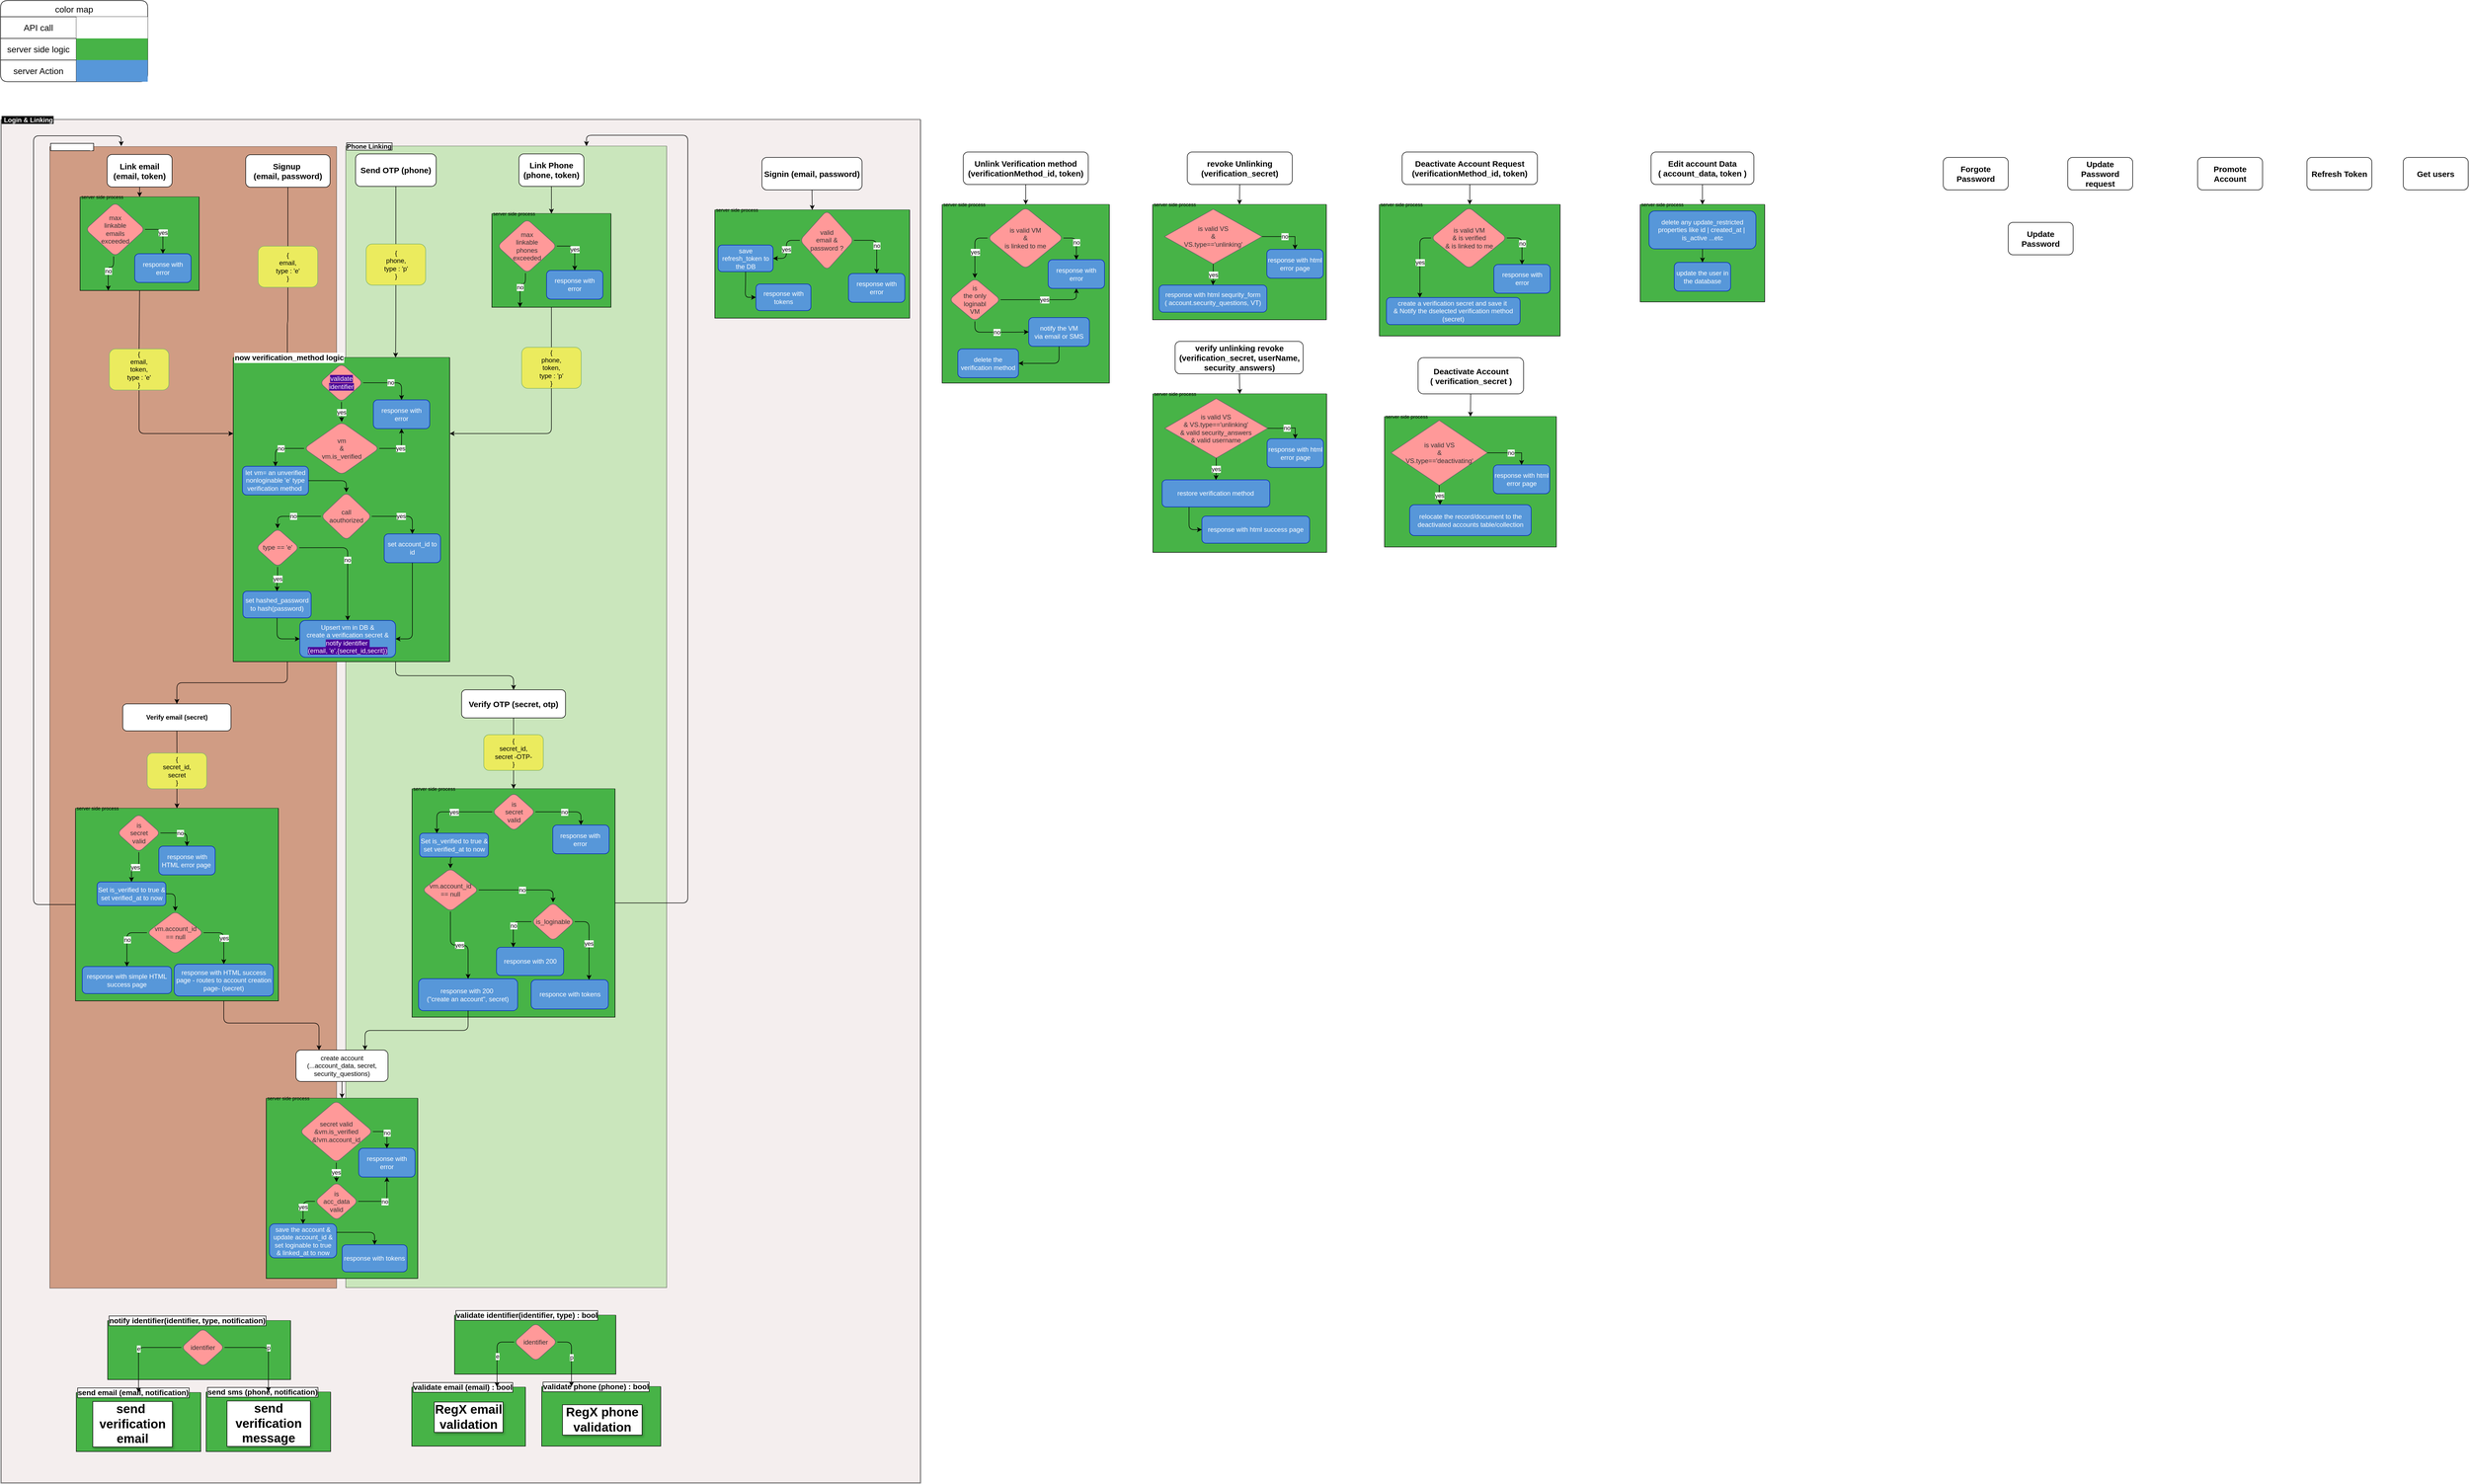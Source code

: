 <mxfile pages="2">
    <diagram name="Page-1" id="pteTAIGlAc0p7t94jHmJ">
        <mxGraphModel dx="734" dy="593" grid="1" gridSize="10" guides="1" tooltips="1" connect="1" arrows="1" fold="1" page="1" pageScale="1" pageWidth="827" pageHeight="1169" math="0" shadow="0">
            <root>
                <mxCell id="0"/>
                <mxCell id="1" parent="0"/>
                <mxCell id="v1ZU1jeRRtBtOZHkuNUI-102" value=" Login &amp; Linking" style="swimlane;startSize=0;align=left;swimlaneFillColor=#e9dddd;opacity=50;perimeterSpacing=1;fontColor=#FFFFFF;fontStyle=1;strokeWidth=2;fillStyle=solid;fillColor=#FFFFFF;labelBackgroundColor=#000000;labelBorderColor=default;rounded=1;" parent="1" vertex="1">
                    <mxGeometry x="11" y="230" width="1699" height="2520" as="geometry"/>
                </mxCell>
                <mxCell id="v1ZU1jeRRtBtOZHkuNUI-1" value="" style="group;rounded=1;" parent="v1ZU1jeRRtBtOZHkuNUI-102" vertex="1" connectable="0">
                    <mxGeometry x="759" y="2210" width="460" height="242" as="geometry"/>
                </mxCell>
                <mxCell id="6JdxFMKGJGce-00UMF8G-4" value="validate phone (phone) : bool" style="swimlane;startSize=0;swimlaneFillColor=#47B347;fontStyle=1;align=left;fontSize=14;labelBackgroundColor=#FFFFFF;labelBorderColor=#000000;whiteSpace=wrap;fontColor=#000000;rounded=1;" parent="v1ZU1jeRRtBtOZHkuNUI-1" vertex="1">
                    <mxGeometry x="240" y="132" width="220" height="110" as="geometry"/>
                </mxCell>
                <mxCell id="mAUX-7upIq6EtIR3mSXo-9" value="RegX phone validation" style="text;html=1;align=center;verticalAlign=middle;whiteSpace=wrap;rounded=1;labelBackgroundColor=default;labelBorderColor=default;textShadow=1;fontSize=23;fontStyle=1;" parent="6JdxFMKGJGce-00UMF8G-4" vertex="1">
                    <mxGeometry x="37" y="30.56" width="150" height="60" as="geometry"/>
                </mxCell>
                <mxCell id="mAUX-7upIq6EtIR3mSXo-5" value="validate email (email) : bool" style="swimlane;startSize=0;swimlaneFillColor=#47B347;fontStyle=1;align=left;fontSize=14;labelBackgroundColor=#FFFFFF;labelBorderColor=#000000;whiteSpace=wrap;fontColor=#000000;rounded=1;" parent="v1ZU1jeRRtBtOZHkuNUI-1" vertex="1">
                    <mxGeometry y="133" width="210" height="109" as="geometry"/>
                </mxCell>
                <mxCell id="mAUX-7upIq6EtIR3mSXo-8" value="RegX email validation" style="text;html=1;align=center;verticalAlign=middle;whiteSpace=wrap;rounded=1;labelBackgroundColor=default;labelBorderColor=default;textShadow=1;fontSize=23;fontStyle=1;" parent="mAUX-7upIq6EtIR3mSXo-5" vertex="1">
                    <mxGeometry x="40" y="25" width="130" height="60" as="geometry"/>
                </mxCell>
                <mxCell id="mAUX-7upIq6EtIR3mSXo-10" value="validate identifier(identifier, type) : bool" style="swimlane;startSize=0;swimlaneFillColor=#47B347;fontStyle=1;align=left;fontSize=14;labelBackgroundColor=#FFFFFF;labelBorderColor=#000000;whiteSpace=wrap;fontColor=#000000;rounded=1;" parent="v1ZU1jeRRtBtOZHkuNUI-1" vertex="1">
                    <mxGeometry x="79" width="298" height="109" as="geometry"/>
                </mxCell>
                <mxCell id="mAUX-7upIq6EtIR3mSXo-11" value="identifier" style="rhombus;whiteSpace=wrap;html=1;fillColor=#FF9999;fontColor=#333333;strokeColor=#666666;rounded=1;" parent="mAUX-7upIq6EtIR3mSXo-10" vertex="1">
                    <mxGeometry x="110" y="14.0" width="80" height="71.29" as="geometry"/>
                </mxCell>
                <mxCell id="mAUX-7upIq6EtIR3mSXo-13" value="e" style="edgeStyle=orthogonalEdgeStyle;rounded=1;orthogonalLoop=1;jettySize=auto;html=1;exitX=0;exitY=0.5;exitDx=0;exitDy=0;entryX=0.75;entryY=0;entryDx=0;entryDy=0;" parent="v1ZU1jeRRtBtOZHkuNUI-1" source="mAUX-7upIq6EtIR3mSXo-11" target="mAUX-7upIq6EtIR3mSXo-5" edge="1">
                    <mxGeometry relative="1" as="geometry">
                        <mxPoint x="175.04" y="-93.3" as="targetPoint"/>
                    </mxGeometry>
                </mxCell>
                <mxCell id="mAUX-7upIq6EtIR3mSXo-12" value="p" style="edgeStyle=orthogonalEdgeStyle;rounded=1;orthogonalLoop=1;jettySize=auto;html=1;exitX=1;exitY=0.5;exitDx=0;exitDy=0;entryX=0.25;entryY=0;entryDx=0;entryDy=0;" parent="v1ZU1jeRRtBtOZHkuNUI-1" source="mAUX-7upIq6EtIR3mSXo-11" target="6JdxFMKGJGce-00UMF8G-4" edge="1">
                    <mxGeometry relative="1" as="geometry">
                        <mxPoint x="297.04" y="7.7" as="targetPoint"/>
                    </mxGeometry>
                </mxCell>
                <mxCell id="v1ZU1jeRRtBtOZHkuNUI-16" value="" style="group;rounded=1;" parent="v1ZU1jeRRtBtOZHkuNUI-102" vertex="1" connectable="0">
                    <mxGeometry x="139" y="2220" width="480" height="242" as="geometry"/>
                </mxCell>
                <mxCell id="v1ZU1jeRRtBtOZHkuNUI-17" value="send sms (phone, notification)" style="swimlane;startSize=0;swimlaneFillColor=#47B347;fontStyle=1;align=left;fontSize=14;labelBackgroundColor=#FFFFFF;labelBorderColor=#000000;whiteSpace=wrap;fontColor=#000000;rounded=1;" parent="v1ZU1jeRRtBtOZHkuNUI-16" vertex="1">
                    <mxGeometry x="240" y="132" width="230" height="110" as="geometry"/>
                </mxCell>
                <mxCell id="v1ZU1jeRRtBtOZHkuNUI-18" value="send verification message" style="text;html=1;align=center;verticalAlign=middle;whiteSpace=wrap;rounded=1;labelBackgroundColor=default;labelBorderColor=default;textShadow=1;fontSize=23;fontStyle=1;" parent="v1ZU1jeRRtBtOZHkuNUI-17" vertex="1">
                    <mxGeometry x="37" y="12.56" width="157" height="90" as="geometry"/>
                </mxCell>
                <mxCell id="v1ZU1jeRRtBtOZHkuNUI-19" value="send email (email, notification)" style="swimlane;startSize=0;swimlaneFillColor=#47B347;fontStyle=1;align=left;fontSize=14;labelBackgroundColor=#FFFFFF;labelBorderColor=#000000;whiteSpace=wrap;fontColor=#000000;rounded=1;" parent="v1ZU1jeRRtBtOZHkuNUI-16" vertex="1">
                    <mxGeometry y="133" width="230" height="109" as="geometry"/>
                </mxCell>
                <mxCell id="v1ZU1jeRRtBtOZHkuNUI-20" value="send&amp;nbsp; verification&lt;div&gt;email&lt;/div&gt;" style="text;html=1;align=center;verticalAlign=middle;whiteSpace=wrap;rounded=1;labelBackgroundColor=default;labelBorderColor=default;textShadow=1;fontSize=23;fontStyle=1;" parent="v1ZU1jeRRtBtOZHkuNUI-19" vertex="1">
                    <mxGeometry x="29" y="18" width="150" height="80" as="geometry"/>
                </mxCell>
                <mxCell id="v1ZU1jeRRtBtOZHkuNUI-21" value="notify identifier(identifier, type, notification)" style="swimlane;startSize=0;swimlaneFillColor=#47B347;fontStyle=1;align=left;fontSize=14;labelBackgroundColor=#FFFFFF;labelBorderColor=#000000;whiteSpace=wrap;fontColor=#000000;rounded=1;" parent="v1ZU1jeRRtBtOZHkuNUI-16" vertex="1">
                    <mxGeometry x="58" width="338" height="109" as="geometry"/>
                </mxCell>
                <mxCell id="v1ZU1jeRRtBtOZHkuNUI-22" value="identifier" style="rhombus;whiteSpace=wrap;html=1;fillColor=#FF9999;fontColor=#333333;strokeColor=#666666;rounded=1;" parent="v1ZU1jeRRtBtOZHkuNUI-21" vertex="1">
                    <mxGeometry x="136" y="14.0" width="80" height="71.29" as="geometry"/>
                </mxCell>
                <mxCell id="v1ZU1jeRRtBtOZHkuNUI-23" value="e" style="edgeStyle=orthogonalEdgeStyle;rounded=1;orthogonalLoop=1;jettySize=auto;html=1;exitX=0;exitY=0.5;exitDx=0;exitDy=0;entryX=0.5;entryY=0;entryDx=0;entryDy=0;" parent="v1ZU1jeRRtBtOZHkuNUI-16" source="v1ZU1jeRRtBtOZHkuNUI-22" target="v1ZU1jeRRtBtOZHkuNUI-19" edge="1">
                    <mxGeometry relative="1" as="geometry">
                        <mxPoint x="175.04" y="-93.3" as="targetPoint"/>
                    </mxGeometry>
                </mxCell>
                <mxCell id="v1ZU1jeRRtBtOZHkuNUI-24" value="p" style="edgeStyle=orthogonalEdgeStyle;rounded=1;orthogonalLoop=1;jettySize=auto;html=1;exitX=1;exitY=0.5;exitDx=0;exitDy=0;" parent="v1ZU1jeRRtBtOZHkuNUI-16" source="v1ZU1jeRRtBtOZHkuNUI-22" target="v1ZU1jeRRtBtOZHkuNUI-17" edge="1">
                    <mxGeometry relative="1" as="geometry">
                        <mxPoint x="297.04" y="7.7" as="targetPoint"/>
                    </mxGeometry>
                </mxCell>
                <mxCell id="v1ZU1jeRRtBtOZHkuNUI-87" style="edgeStyle=orthogonalEdgeStyle;rounded=1;orthogonalLoop=1;jettySize=auto;html=1;entryX=0.5;entryY=0;entryDx=0;entryDy=0;" parent="v1ZU1jeRRtBtOZHkuNUI-102" source="v1ZU1jeRRtBtOZHkuNUI-88" target="v1ZU1jeRRtBtOZHkuNUI-89" edge="1">
                    <mxGeometry relative="1" as="geometry"/>
                </mxCell>
                <mxCell id="9fSp8sO44n7Tz8PfT3hy-3" value="Email Linking" style="swimlane;startSize=0;align=left;fillColor=none;fontColor=#FFFFFF;strokeColor=#000000;gradientColor=none;swimlaneFillColor=#AD4D1D;strokeWidth=1;perimeterSpacing=1;opacity=50;labelBackgroundColor=default;labelBorderColor=default;container=0;rounded=1;" parent="v1ZU1jeRRtBtOZHkuNUI-102" vertex="1">
                    <mxGeometry x="90" y="50" width="530" height="2110" as="geometry"/>
                </mxCell>
                <mxCell id="v1ZU1jeRRtBtOZHkuNUI-25" value="Phone Linking" style="swimlane;startSize=0;align=left;labelBackgroundColor=default;fillColor=#ffffff;gradientColor=none;swimlaneFillColor=#a1df8b;opacity=50;fillStyle=solid;labelBorderColor=default;rounded=1;" parent="v1ZU1jeRRtBtOZHkuNUI-102" vertex="1">
                    <mxGeometry x="637" y="49" width="593" height="2110" as="geometry"/>
                </mxCell>
                <mxCell id="6JdxFMKGJGce-00UMF8G-3" value="Send OTP (phone)" style="rounded=1;whiteSpace=wrap;html=1;fontStyle=1;fontSize=15;" parent="v1ZU1jeRRtBtOZHkuNUI-25" vertex="1">
                    <mxGeometry x="18" y="14.45" width="149" height="60" as="geometry"/>
                </mxCell>
                <mxCell id="6JdxFMKGJGce-00UMF8G-13" value="Link Phone (phone, token)" style="rounded=1;whiteSpace=wrap;html=1;fontStyle=1;fontSize=15;" parent="v1ZU1jeRRtBtOZHkuNUI-25" vertex="1">
                    <mxGeometry x="320" y="14.45" width="120" height="60" as="geometry"/>
                </mxCell>
                <mxCell id="6JdxFMKGJGce-00UMF8G-7" value="server side process" style="swimlane;startSize=0;swimlaneFillColor=#47B347;fontStyle=0;align=left;fontSize=9;rounded=1;" parent="v1ZU1jeRRtBtOZHkuNUI-25" vertex="1">
                    <mxGeometry x="270" y="124.86" width="220" height="173" as="geometry"/>
                </mxCell>
                <mxCell id="6JdxFMKGJGce-00UMF8G-8" value="max&lt;div&gt;linkable&lt;/div&gt;&lt;div&gt;phones&lt;/div&gt;&lt;div&gt;exceeded&lt;/div&gt;" style="rhombus;whiteSpace=wrap;html=1;fillColor=#FF9999;fontColor=#333333;strokeColor=#666666;rounded=1;" parent="6JdxFMKGJGce-00UMF8G-7" vertex="1">
                    <mxGeometry x="10" y="10" width="110" height="100" as="geometry"/>
                </mxCell>
                <mxCell id="6JdxFMKGJGce-00UMF8G-9" value="yes" style="edgeStyle=orthogonalEdgeStyle;rounded=1;orthogonalLoop=1;jettySize=auto;html=1;entryX=0.5;entryY=0;entryDx=0;entryDy=0;exitX=1;exitY=0.5;exitDx=0;exitDy=0;" parent="6JdxFMKGJGce-00UMF8G-7" source="6JdxFMKGJGce-00UMF8G-8" target="6JdxFMKGJGce-00UMF8G-10" edge="1">
                    <mxGeometry relative="1" as="geometry">
                        <mxPoint x="182.04" y="101.7" as="targetPoint"/>
                    </mxGeometry>
                </mxCell>
                <mxCell id="6JdxFMKGJGce-00UMF8G-10" value="response with error" style="rounded=1;whiteSpace=wrap;html=1;fillColor=#5797D9;fontColor=#ffffff;strokeColor=#001DBC;" parent="6JdxFMKGJGce-00UMF8G-7" vertex="1">
                    <mxGeometry x="101" y="105" width="104.07" height="53.12" as="geometry"/>
                </mxCell>
                <mxCell id="6JdxFMKGJGce-00UMF8G-11" value="no" style="edgeStyle=orthogonalEdgeStyle;rounded=1;orthogonalLoop=1;jettySize=auto;html=1;entryX=0.25;entryY=1;entryDx=0;entryDy=0;" parent="6JdxFMKGJGce-00UMF8G-7" edge="1">
                    <mxGeometry relative="1" as="geometry">
                        <mxPoint x="52" y="173" as="targetPoint"/>
                        <mxPoint x="62" y="110.0" as="sourcePoint"/>
                        <Array as="points">
                            <mxPoint x="62" y="130"/>
                            <mxPoint x="52" y="130"/>
                        </Array>
                    </mxGeometry>
                </mxCell>
                <mxCell id="mAUX-7upIq6EtIR3mSXo-4" style="edgeStyle=orthogonalEdgeStyle;rounded=1;orthogonalLoop=1;jettySize=auto;html=1;" parent="v1ZU1jeRRtBtOZHkuNUI-25" source="6JdxFMKGJGce-00UMF8G-13" target="6JdxFMKGJGce-00UMF8G-7" edge="1">
                    <mxGeometry relative="1" as="geometry"/>
                </mxCell>
                <mxCell id="v1ZU1jeRRtBtOZHkuNUI-76" value="" style="group;rounded=1;" parent="v1ZU1jeRRtBtOZHkuNUI-25" vertex="1" connectable="0">
                    <mxGeometry x="325" y="307.86" width="110" height="170" as="geometry"/>
                </mxCell>
                <mxCell id="v1ZU1jeRRtBtOZHkuNUI-79" value="&lt;font color=&quot;#000000&quot;&gt;{&lt;/font&gt;&lt;div&gt;&lt;font color=&quot;#000000&quot;&gt;phone,&lt;br&gt;&lt;/font&gt;&lt;div&gt;&lt;font color=&quot;#000000&quot;&gt;token,&lt;br&gt;&lt;/font&gt;&lt;div&gt;&lt;font color=&quot;#000000&quot;&gt;type : 'p'&lt;/font&gt;&lt;/div&gt;&lt;div&gt;&lt;font color=&quot;#000000&quot;&gt;}&lt;/font&gt;&lt;/div&gt;&lt;/div&gt;&lt;/div&gt;" style="html=1;whiteSpace=wrap;fillColor=#EBEB5E;strokeColor=#82b366;rounded=1;" parent="v1ZU1jeRRtBtOZHkuNUI-76" vertex="1">
                    <mxGeometry y="64" width="110" height="76" as="geometry"/>
                </mxCell>
                <mxCell id="v1ZU1jeRRtBtOZHkuNUI-78" value="" style="endArrow=none;html=1;rounded=1;entryX=0.5;entryY=0;entryDx=0;entryDy=0;exitX=0.5;exitY=1;exitDx=0;exitDy=0;" parent="v1ZU1jeRRtBtOZHkuNUI-25" source="6JdxFMKGJGce-00UMF8G-7" target="v1ZU1jeRRtBtOZHkuNUI-79" edge="1">
                    <mxGeometry width="50" height="50" relative="1" as="geometry">
                        <mxPoint x="380" y="307.86" as="sourcePoint"/>
                        <mxPoint x="951" y="437.86" as="targetPoint"/>
                        <Array as="points"/>
                    </mxGeometry>
                </mxCell>
                <mxCell id="v1ZU1jeRRtBtOZHkuNUI-82" value="" style="group;rounded=1;" parent="v1ZU1jeRRtBtOZHkuNUI-25" vertex="1" connectable="0">
                    <mxGeometry x="37.5" y="117" width="110" height="170" as="geometry"/>
                </mxCell>
                <mxCell id="v1ZU1jeRRtBtOZHkuNUI-85" value="{&lt;div&gt;phone,&lt;div&gt;&lt;div&gt;type : 'p'&lt;/div&gt;&lt;div&gt;}&lt;/div&gt;&lt;/div&gt;&lt;/div&gt;" style="html=1;whiteSpace=wrap;fillColor=#EBEB5E;strokeColor=#82b366;rounded=1;fontColor=#000000;" parent="v1ZU1jeRRtBtOZHkuNUI-82" vertex="1">
                    <mxGeometry y="64" width="110" height="76" as="geometry"/>
                </mxCell>
                <mxCell id="v1ZU1jeRRtBtOZHkuNUI-84" value="" style="endArrow=none;html=1;rounded=1;entryX=0.5;entryY=0;entryDx=0;entryDy=0;exitX=0.5;exitY=1;exitDx=0;exitDy=0;" parent="v1ZU1jeRRtBtOZHkuNUI-25" source="6JdxFMKGJGce-00UMF8G-3" target="v1ZU1jeRRtBtOZHkuNUI-85" edge="1">
                    <mxGeometry width="50" height="50" relative="1" as="geometry">
                        <mxPoint x="92.5" y="117" as="sourcePoint"/>
                        <mxPoint x="663.5" y="247" as="targetPoint"/>
                        <Array as="points"/>
                    </mxGeometry>
                </mxCell>
                <mxCell id="6JdxFMKGJGce-00UMF8G-5" value="Verify OTP (secret, otp)" style="rounded=1;whiteSpace=wrap;html=1;fontStyle=1;fontSize=15;" parent="v1ZU1jeRRtBtOZHkuNUI-25" vertex="1">
                    <mxGeometry x="214" y="1005" width="192" height="52" as="geometry"/>
                </mxCell>
                <mxCell id="NCtWmSiecl5yez9ghkOs-5" value="" style="group;rounded=1;" parent="v1ZU1jeRRtBtOZHkuNUI-25" vertex="1" connectable="0">
                    <mxGeometry x="255" y="1024" width="110" height="170" as="geometry"/>
                </mxCell>
                <mxCell id="NCtWmSiecl5yez9ghkOs-7" value="{&lt;div&gt;secret_id,&lt;/div&gt;&lt;div&gt;secret -OTP-&lt;/div&gt;&lt;div&gt;}&lt;/div&gt;" style="html=1;whiteSpace=wrap;fillColor=#EBEB5E;strokeColor=#82b366;rounded=1;fontColor=#000000;" parent="NCtWmSiecl5yez9ghkOs-5" vertex="1">
                    <mxGeometry y="64" width="110" height="66" as="geometry"/>
                </mxCell>
                <mxCell id="NCtWmSiecl5yez9ghkOs-59" style="edgeStyle=orthogonalEdgeStyle;rounded=1;orthogonalLoop=1;jettySize=auto;html=1;entryX=0.75;entryY=0;entryDx=0;entryDy=0;exitX=1;exitY=0.5;exitDx=0;exitDy=0;" parent="v1ZU1jeRRtBtOZHkuNUI-25" source="NCtWmSiecl5yez9ghkOs-39" target="v1ZU1jeRRtBtOZHkuNUI-25" edge="1">
                    <mxGeometry relative="1" as="geometry">
                        <Array as="points">
                            <mxPoint x="632" y="1399"/>
                            <mxPoint x="632" y="-20"/>
                            <mxPoint x="445" y="-20"/>
                        </Array>
                    </mxGeometry>
                </mxCell>
                <mxCell id="NCtWmSiecl5yez9ghkOs-39" value="server side process" style="swimlane;startSize=0;swimlaneFillColor=#47B347;fontStyle=0;align=left;fontSize=9;rounded=1;" parent="v1ZU1jeRRtBtOZHkuNUI-25" vertex="1">
                    <mxGeometry x="122.5" y="1188" width="375" height="422" as="geometry"/>
                </mxCell>
                <mxCell id="NCtWmSiecl5yez9ghkOs-40" value="is&lt;br&gt;secret&lt;br&gt;valid" style="rhombus;whiteSpace=wrap;html=1;fillColor=#FF9999;fontColor=#333333;strokeColor=#666666;rounded=1;" parent="NCtWmSiecl5yez9ghkOs-39" vertex="1">
                    <mxGeometry x="148.0" y="7" width="80" height="71.29" as="geometry"/>
                </mxCell>
                <mxCell id="NCtWmSiecl5yez9ghkOs-41" value="no" style="edgeStyle=orthogonalEdgeStyle;rounded=1;orthogonalLoop=1;jettySize=auto;html=1;entryX=0.5;entryY=0;entryDx=0;entryDy=0;exitX=1;exitY=0.5;exitDx=0;exitDy=0;" parent="NCtWmSiecl5yez9ghkOs-39" source="NCtWmSiecl5yez9ghkOs-40" target="NCtWmSiecl5yez9ghkOs-43" edge="1">
                    <mxGeometry relative="1" as="geometry">
                        <mxPoint x="182.04" y="88.7" as="targetPoint"/>
                    </mxGeometry>
                </mxCell>
                <mxCell id="NCtWmSiecl5yez9ghkOs-42" value="yes" style="edgeStyle=orthogonalEdgeStyle;rounded=1;orthogonalLoop=1;jettySize=auto;html=1;entryX=0.25;entryY=0;entryDx=0;entryDy=0;exitX=0;exitY=0.5;exitDx=0;exitDy=0;" parent="NCtWmSiecl5yez9ghkOs-39" source="NCtWmSiecl5yez9ghkOs-40" target="NCtWmSiecl5yez9ghkOs-45" edge="1">
                    <mxGeometry relative="1" as="geometry">
                        <mxPoint x="90.04" y="127.7" as="targetPoint"/>
                    </mxGeometry>
                </mxCell>
                <mxCell id="NCtWmSiecl5yez9ghkOs-43" value="response with&amp;nbsp; error&amp;nbsp;" style="rounded=1;whiteSpace=wrap;html=1;fillColor=#5797D9;fontColor=#ffffff;strokeColor=#001DBC;" parent="NCtWmSiecl5yez9ghkOs-39" vertex="1">
                    <mxGeometry x="260.0" y="67" width="104.07" height="53.12" as="geometry"/>
                </mxCell>
                <mxCell id="NCtWmSiecl5yez9ghkOs-44" style="edgeStyle=orthogonalEdgeStyle;rounded=1;orthogonalLoop=1;jettySize=auto;html=1;entryX=0.5;entryY=0;entryDx=0;entryDy=0;exitX=0.5;exitY=1;exitDx=0;exitDy=0;" parent="NCtWmSiecl5yez9ghkOs-39" source="NCtWmSiecl5yez9ghkOs-45" target="NCtWmSiecl5yez9ghkOs-47" edge="1">
                    <mxGeometry relative="1" as="geometry"/>
                </mxCell>
                <mxCell id="NCtWmSiecl5yez9ghkOs-45" value="Set is_verified to true &amp;amp; set verified_at to now" style="rounded=1;whiteSpace=wrap;html=1;fillColor=#5797D9;fontColor=#ffffff;strokeColor=#001DBC;" parent="NCtWmSiecl5yez9ghkOs-39" vertex="1">
                    <mxGeometry x="14" y="82.12" width="127" height="43.88" as="geometry"/>
                </mxCell>
                <mxCell id="NCtWmSiecl5yez9ghkOs-46" value="response with 200&amp;nbsp;&lt;div&gt;(&quot;create an account&quot;, secret)&lt;/div&gt;" style="rounded=1;whiteSpace=wrap;html=1;fillColor=#5797D9;fontColor=#ffffff;strokeColor=#001DBC;" parent="NCtWmSiecl5yez9ghkOs-39" vertex="1">
                    <mxGeometry x="11.96" y="351.17" width="183.07" height="59" as="geometry"/>
                </mxCell>
                <mxCell id="NCtWmSiecl5yez9ghkOs-47" value="vm.account_id&lt;br&gt;== null" style="rhombus;whiteSpace=wrap;html=1;fillColor=#FF9999;fontColor=#333333;strokeColor=#666666;rounded=1;" parent="NCtWmSiecl5yez9ghkOs-39" vertex="1">
                    <mxGeometry x="18.5" y="147" width="104.73" height="80" as="geometry"/>
                </mxCell>
                <mxCell id="NCtWmSiecl5yez9ghkOs-48" value="no" style="edgeStyle=orthogonalEdgeStyle;rounded=1;orthogonalLoop=1;jettySize=auto;html=1;exitX=1;exitY=0.5;exitDx=0;exitDy=0;entryX=0.5;entryY=0;entryDx=0;entryDy=0;" parent="NCtWmSiecl5yez9ghkOs-39" source="NCtWmSiecl5yez9ghkOs-47" target="NCtWmSiecl5yez9ghkOs-52" edge="1">
                    <mxGeometry relative="1" as="geometry">
                        <mxPoint x="197.31" y="251.7" as="targetPoint"/>
                    </mxGeometry>
                </mxCell>
                <mxCell id="NCtWmSiecl5yez9ghkOs-49" value="yes" style="edgeStyle=orthogonalEdgeStyle;rounded=1;orthogonalLoop=1;jettySize=auto;html=1;entryX=0.5;entryY=0;entryDx=0;entryDy=0;exitX=0.5;exitY=1;exitDx=0;exitDy=0;" parent="NCtWmSiecl5yez9ghkOs-39" source="NCtWmSiecl5yez9ghkOs-47" target="NCtWmSiecl5yez9ghkOs-46" edge="1">
                    <mxGeometry relative="1" as="geometry">
                        <mxPoint x="105.31" y="290.7" as="targetPoint"/>
                    </mxGeometry>
                </mxCell>
                <mxCell id="NCtWmSiecl5yez9ghkOs-50" value="response with 200" style="rounded=1;whiteSpace=wrap;html=1;fillColor=#5797D9;fontColor=#ffffff;strokeColor=#001DBC;" parent="NCtWmSiecl5yez9ghkOs-39" vertex="1">
                    <mxGeometry x="156" y="293" width="124" height="52" as="geometry"/>
                </mxCell>
                <mxCell id="NCtWmSiecl5yez9ghkOs-52" value="is_loginable" style="rhombus;whiteSpace=wrap;html=1;fillColor=#FF9999;fontColor=#333333;strokeColor=#666666;rounded=1;" parent="NCtWmSiecl5yez9ghkOs-39" vertex="1">
                    <mxGeometry x="220.5" y="210" width="80" height="71.29" as="geometry"/>
                </mxCell>
                <mxCell id="NCtWmSiecl5yez9ghkOs-53" value="no" style="edgeStyle=orthogonalEdgeStyle;rounded=1;orthogonalLoop=1;jettySize=auto;html=1;entryX=0.25;entryY=0;entryDx=0;entryDy=0;exitX=0;exitY=0.5;exitDx=0;exitDy=0;" parent="NCtWmSiecl5yez9ghkOs-39" source="NCtWmSiecl5yez9ghkOs-52" target="NCtWmSiecl5yez9ghkOs-50" edge="1">
                    <mxGeometry relative="1" as="geometry">
                        <mxPoint x="132.54" y="207.7" as="targetPoint"/>
                    </mxGeometry>
                </mxCell>
                <mxCell id="NCtWmSiecl5yez9ghkOs-55" value="responce with tokens" style="rounded=1;whiteSpace=wrap;html=1;fillColor=#5797D9;fontColor=#ffffff;strokeColor=#001DBC;" parent="NCtWmSiecl5yez9ghkOs-39" vertex="1">
                    <mxGeometry x="220" y="353" width="142.6" height="54" as="geometry"/>
                </mxCell>
                <mxCell id="NCtWmSiecl5yez9ghkOs-54" value="yes" style="edgeStyle=orthogonalEdgeStyle;rounded=1;orthogonalLoop=1;jettySize=auto;html=1;exitX=1;exitY=0.5;exitDx=0;exitDy=0;entryX=0.75;entryY=0;entryDx=0;entryDy=0;" parent="NCtWmSiecl5yez9ghkOs-39" source="NCtWmSiecl5yez9ghkOs-52" target="NCtWmSiecl5yez9ghkOs-55" edge="1">
                    <mxGeometry relative="1" as="geometry">
                        <mxPoint x="40.54" y="246.7" as="targetPoint"/>
                    </mxGeometry>
                </mxCell>
                <mxCell id="NCtWmSiecl5yez9ghkOs-8" value="" style="endArrow=none;html=1;rounded=1;entryX=0.5;entryY=0;entryDx=0;entryDy=0;exitX=0.5;exitY=1;exitDx=0;exitDy=0;" parent="v1ZU1jeRRtBtOZHkuNUI-25" source="6JdxFMKGJGce-00UMF8G-5" target="NCtWmSiecl5yez9ghkOs-7" edge="1">
                    <mxGeometry width="50" height="50" relative="1" as="geometry">
                        <mxPoint x="312" y="1140" as="sourcePoint"/>
                        <mxPoint x="883" y="1270" as="targetPoint"/>
                        <Array as="points"/>
                    </mxGeometry>
                </mxCell>
                <mxCell id="NCtWmSiecl5yez9ghkOs-6" style="edgeStyle=orthogonalEdgeStyle;rounded=1;orthogonalLoop=1;jettySize=auto;html=1;entryX=0.5;entryY=0;entryDx=0;entryDy=0;" parent="v1ZU1jeRRtBtOZHkuNUI-25" source="NCtWmSiecl5yez9ghkOs-7" target="NCtWmSiecl5yez9ghkOs-39" edge="1">
                    <mxGeometry relative="1" as="geometry">
                        <mxPoint x="312" y="1310" as="targetPoint"/>
                    </mxGeometry>
                </mxCell>
                <mxCell id="v1ZU1jeRRtBtOZHkuNUI-68" style="edgeStyle=orthogonalEdgeStyle;rounded=1;orthogonalLoop=1;jettySize=auto;html=1;entryX=0;entryY=0.25;entryDx=0;entryDy=0;exitX=0.5;exitY=1;exitDx=0;exitDy=0;" parent="v1ZU1jeRRtBtOZHkuNUI-102" source="v1ZU1jeRRtBtOZHkuNUI-70" target="v1ZU1jeRRtBtOZHkuNUI-27" edge="1">
                    <mxGeometry relative="1" as="geometry">
                        <mxPoint x="429" y="586.5" as="targetPoint"/>
                    </mxGeometry>
                </mxCell>
                <mxCell id="v1ZU1jeRRtBtOZHkuNUI-75" style="edgeStyle=orthogonalEdgeStyle;rounded=1;orthogonalLoop=1;jettySize=auto;html=1;entryX=0.25;entryY=0;entryDx=0;entryDy=0;" parent="v1ZU1jeRRtBtOZHkuNUI-102" source="v1ZU1jeRRtBtOZHkuNUI-74" target="v1ZU1jeRRtBtOZHkuNUI-27" edge="1">
                    <mxGeometry relative="1" as="geometry">
                        <mxPoint x="529" y="446" as="targetPoint"/>
                    </mxGeometry>
                </mxCell>
                <mxCell id="v1ZU1jeRRtBtOZHkuNUI-83" style="edgeStyle=orthogonalEdgeStyle;rounded=1;orthogonalLoop=1;jettySize=auto;html=1;entryX=0.75;entryY=0;entryDx=0;entryDy=0;" parent="v1ZU1jeRRtBtOZHkuNUI-102" source="v1ZU1jeRRtBtOZHkuNUI-85" target="v1ZU1jeRRtBtOZHkuNUI-27" edge="1">
                    <mxGeometry relative="1" as="geometry">
                        <mxPoint x="2339" y="256" as="targetPoint"/>
                    </mxGeometry>
                </mxCell>
                <mxCell id="v1ZU1jeRRtBtOZHkuNUI-77" style="edgeStyle=orthogonalEdgeStyle;rounded=1;orthogonalLoop=1;jettySize=auto;html=1;entryX=1;entryY=0.25;entryDx=0;entryDy=0;exitX=0.5;exitY=1;exitDx=0;exitDy=0;" parent="v1ZU1jeRRtBtOZHkuNUI-102" source="v1ZU1jeRRtBtOZHkuNUI-79" target="v1ZU1jeRRtBtOZHkuNUI-27" edge="1">
                    <mxGeometry relative="1" as="geometry">
                        <mxPoint x="2439" y="396.5" as="targetPoint"/>
                    </mxGeometry>
                </mxCell>
                <mxCell id="v1ZU1jeRRtBtOZHkuNUI-88" value="create account &lt;br&gt;(...account_data, secret, security_questions)" style="rounded=1;whiteSpace=wrap;html=1;" parent="v1ZU1jeRRtBtOZHkuNUI-102" vertex="1">
                    <mxGeometry x="545" y="1720" width="170" height="58" as="geometry"/>
                </mxCell>
                <mxCell id="v1ZU1jeRRtBtOZHkuNUI-89" value="server side process" style="swimlane;startSize=0;swimlaneFillColor=#47B347;fontStyle=0;align=left;fontSize=9;rounded=1;" parent="v1ZU1jeRRtBtOZHkuNUI-102" vertex="1">
                    <mxGeometry x="490" y="1809" width="280" height="333" as="geometry"/>
                </mxCell>
                <mxCell id="v1ZU1jeRRtBtOZHkuNUI-90" value="response with error" style="rounded=1;whiteSpace=wrap;html=1;fillColor=#5797D9;fontColor=#ffffff;strokeColor=#001DBC;" parent="v1ZU1jeRRtBtOZHkuNUI-89" vertex="1">
                    <mxGeometry x="170.93" y="92.53" width="104.07" height="53.12" as="geometry"/>
                </mxCell>
                <mxCell id="v1ZU1jeRRtBtOZHkuNUI-91" value="is &lt;br&gt;acc_data&lt;br&gt;valid" style="rhombus;whiteSpace=wrap;html=1;fillColor=#FF9999;fontColor=#333333;strokeColor=#666666;rounded=1;" parent="v1ZU1jeRRtBtOZHkuNUI-89" vertex="1">
                    <mxGeometry x="89.93" y="154.89" width="80" height="71.29" as="geometry"/>
                </mxCell>
                <mxCell id="v1ZU1jeRRtBtOZHkuNUI-92" value="secret valid&lt;br&gt;&amp;amp;vm.is_verified&lt;div&gt;&amp;amp;!vm.account_id&lt;/div&gt;" style="rhombus;whiteSpace=wrap;html=1;fillColor=#FF9999;fontColor=#333333;strokeColor=#666666;rounded=1;" parent="v1ZU1jeRRtBtOZHkuNUI-89" vertex="1">
                    <mxGeometry x="61.93" y="4.18" width="135.07" height="114.82" as="geometry"/>
                </mxCell>
                <mxCell id="v1ZU1jeRRtBtOZHkuNUI-93" value="save the account &amp;amp; update account_id &amp;amp; set loginable to true&lt;div&gt;&amp;amp; linked_at to now&lt;/div&gt;" style="rounded=1;whiteSpace=wrap;html=1;fillColor=#5797D9;fontColor=#ffffff;strokeColor=#001DBC;" parent="v1ZU1jeRRtBtOZHkuNUI-89" vertex="1">
                    <mxGeometry x="5.93" y="232.18" width="124.07" height="62.82" as="geometry"/>
                </mxCell>
                <mxCell id="v1ZU1jeRRtBtOZHkuNUI-94" value="response with tokens" style="rounded=1;whiteSpace=wrap;html=1;fillColor=#5797D9;fontColor=#ffffff;strokeColor=#001DBC;" parent="v1ZU1jeRRtBtOZHkuNUI-89" vertex="1">
                    <mxGeometry x="140.26" y="270.82" width="120" height="50" as="geometry"/>
                </mxCell>
                <mxCell id="v1ZU1jeRRtBtOZHkuNUI-95" value="no" style="edgeStyle=orthogonalEdgeStyle;rounded=1;orthogonalLoop=1;jettySize=auto;html=1;entryX=0.5;entryY=1;entryDx=0;entryDy=0;exitX=1;exitY=0.5;exitDx=0;exitDy=0;" parent="v1ZU1jeRRtBtOZHkuNUI-89" source="v1ZU1jeRRtBtOZHkuNUI-91" target="v1ZU1jeRRtBtOZHkuNUI-90" edge="1">
                    <mxGeometry relative="1" as="geometry"/>
                </mxCell>
                <mxCell id="v1ZU1jeRRtBtOZHkuNUI-96" value="yes" style="edgeStyle=orthogonalEdgeStyle;rounded=1;orthogonalLoop=1;jettySize=auto;html=1;entryX=0.5;entryY=0;entryDx=0;entryDy=0;" parent="v1ZU1jeRRtBtOZHkuNUI-89" source="v1ZU1jeRRtBtOZHkuNUI-92" target="v1ZU1jeRRtBtOZHkuNUI-91" edge="1">
                    <mxGeometry relative="1" as="geometry"/>
                </mxCell>
                <mxCell id="v1ZU1jeRRtBtOZHkuNUI-97" value="no" style="edgeStyle=orthogonalEdgeStyle;rounded=1;orthogonalLoop=1;jettySize=auto;html=1;entryX=0.5;entryY=0;entryDx=0;entryDy=0;exitX=1;exitY=0.5;exitDx=0;exitDy=0;" parent="v1ZU1jeRRtBtOZHkuNUI-89" source="v1ZU1jeRRtBtOZHkuNUI-92" target="v1ZU1jeRRtBtOZHkuNUI-90" edge="1">
                    <mxGeometry relative="1" as="geometry"/>
                </mxCell>
                <mxCell id="v1ZU1jeRRtBtOZHkuNUI-98" value="yes" style="edgeStyle=orthogonalEdgeStyle;rounded=1;orthogonalLoop=1;jettySize=auto;html=1;entryX=0.5;entryY=0;entryDx=0;entryDy=0;exitX=0;exitY=0.5;exitDx=0;exitDy=0;fillColor=none;" parent="v1ZU1jeRRtBtOZHkuNUI-89" source="v1ZU1jeRRtBtOZHkuNUI-91" target="v1ZU1jeRRtBtOZHkuNUI-93" edge="1">
                    <mxGeometry relative="1" as="geometry"/>
                </mxCell>
                <mxCell id="v1ZU1jeRRtBtOZHkuNUI-99" style="edgeStyle=orthogonalEdgeStyle;rounded=1;orthogonalLoop=1;jettySize=auto;html=1;entryX=0.5;entryY=0;entryDx=0;entryDy=0;exitX=1;exitY=0.25;exitDx=0;exitDy=0;" parent="v1ZU1jeRRtBtOZHkuNUI-89" source="v1ZU1jeRRtBtOZHkuNUI-93" target="v1ZU1jeRRtBtOZHkuNUI-94" edge="1">
                    <mxGeometry relative="1" as="geometry"/>
                </mxCell>
                <mxCell id="ZFrwRgd-oDH84CEfDE7K-2" style="edgeStyle=orthogonalEdgeStyle;rounded=1;orthogonalLoop=1;jettySize=auto;html=1;entryX=0.5;entryY=0;entryDx=0;entryDy=0;exitX=0.25;exitY=1;exitDx=0;exitDy=0;" parent="v1ZU1jeRRtBtOZHkuNUI-102" source="v1ZU1jeRRtBtOZHkuNUI-27" target="_Lz6I93l5ru_T4zFbFvI-3" edge="1">
                    <mxGeometry relative="1" as="geometry">
                        <mxPoint x="529" y="1008" as="sourcePoint"/>
                    </mxGeometry>
                </mxCell>
                <mxCell id="WjPGS6aV06rKY_8aKDoy-3" style="edgeStyle=orthogonalEdgeStyle;rounded=1;orthogonalLoop=1;jettySize=auto;html=1;entryX=0.25;entryY=0;entryDx=0;entryDy=0;exitX=0.5;exitY=1;exitDx=0;exitDy=0;" parent="v1ZU1jeRRtBtOZHkuNUI-102" source="WjPGS6aV06rKY_8aKDoy-1" target="v1ZU1jeRRtBtOZHkuNUI-88" edge="1">
                    <mxGeometry relative="1" as="geometry"/>
                </mxCell>
                <mxCell id="v1ZU1jeRRtBtOZHkuNUI-108" style="edgeStyle=orthogonalEdgeStyle;rounded=1;orthogonalLoop=1;jettySize=auto;html=1;entryX=0.5;entryY=0;entryDx=0;entryDy=0;exitX=0.75;exitY=1;exitDx=0;exitDy=0;" parent="v1ZU1jeRRtBtOZHkuNUI-102" source="v1ZU1jeRRtBtOZHkuNUI-27" target="6JdxFMKGJGce-00UMF8G-5" edge="1">
                    <mxGeometry relative="1" as="geometry"/>
                </mxCell>
                <mxCell id="NCtWmSiecl5yez9ghkOs-57" style="edgeStyle=orthogonalEdgeStyle;rounded=1;orthogonalLoop=1;jettySize=auto;html=1;entryX=0.75;entryY=0;entryDx=0;entryDy=0;exitX=0.5;exitY=1;exitDx=0;exitDy=0;" parent="v1ZU1jeRRtBtOZHkuNUI-102" source="NCtWmSiecl5yez9ghkOs-46" target="v1ZU1jeRRtBtOZHkuNUI-88" edge="1">
                    <mxGeometry relative="1" as="geometry"/>
                </mxCell>
                <mxCell id="WjPGS6aV06rKY_8aKDoy-7" value="Signin (email, password)" style="rounded=1;whiteSpace=wrap;html=1;fontStyle=1;fontSize=15;" parent="v1ZU1jeRRtBtOZHkuNUI-102" vertex="1">
                    <mxGeometry x="1406" y="70" width="185" height="60" as="geometry"/>
                </mxCell>
                <mxCell id="WjPGS6aV06rKY_8aKDoy-10" value="server side process" style="swimlane;startSize=0;swimlaneFillColor=#47B347;fontStyle=0;align=left;fontSize=9;rounded=1;" parent="v1ZU1jeRRtBtOZHkuNUI-102" vertex="1">
                    <mxGeometry x="1319" y="167" width="360" height="200" as="geometry"/>
                </mxCell>
                <mxCell id="WjPGS6aV06rKY_8aKDoy-12" style="edgeStyle=orthogonalEdgeStyle;rounded=1;orthogonalLoop=1;jettySize=auto;html=1;entryX=0;entryY=0.5;entryDx=0;entryDy=0;" parent="WjPGS6aV06rKY_8aKDoy-10" source="_Lz6I93l5ru_T4zFbFvI-83" target="WjPGS6aV06rKY_8aKDoy-11" edge="1">
                    <mxGeometry relative="1" as="geometry"/>
                </mxCell>
                <mxCell id="_Lz6I93l5ru_T4zFbFvI-83" value="save refresh_token to the DB" style="rounded=1;whiteSpace=wrap;html=1;fillColor=#5797D9;fontColor=#ffffff;strokeColor=#001DBC;" parent="WjPGS6aV06rKY_8aKDoy-10" vertex="1">
                    <mxGeometry x="6" y="65.0" width="101.53" height="49.17" as="geometry"/>
                </mxCell>
                <mxCell id="_Lz6I93l5ru_T4zFbFvI-84" value="yes" style="edgeStyle=orthogonalEdgeStyle;rounded=1;orthogonalLoop=1;jettySize=auto;html=1;entryX=1;entryY=0.5;entryDx=0;entryDy=0;exitX=0;exitY=0.5;exitDx=0;exitDy=0;fillColor=none;" parent="WjPGS6aV06rKY_8aKDoy-10" source="_Lz6I93l5ru_T4zFbFvI-85" target="_Lz6I93l5ru_T4zFbFvI-83" edge="1">
                    <mxGeometry relative="1" as="geometry"/>
                </mxCell>
                <mxCell id="2" value="no" style="edgeStyle=orthogonalEdgeStyle;html=1;entryX=0.5;entryY=0;entryDx=0;entryDy=0;exitX=1;exitY=0.5;exitDx=0;exitDy=0;rounded=1;" parent="WjPGS6aV06rKY_8aKDoy-10" source="_Lz6I93l5ru_T4zFbFvI-85" target="_Lz6I93l5ru_T4zFbFvI-86" edge="1">
                    <mxGeometry relative="1" as="geometry"/>
                </mxCell>
                <mxCell id="_Lz6I93l5ru_T4zFbFvI-85" value="valid&lt;br&gt;email &amp;amp;&lt;br&gt;password ?" style="rhombus;whiteSpace=wrap;html=1;fillColor=#FF9999;fontColor=#333333;strokeColor=#666666;rounded=1;" parent="WjPGS6aV06rKY_8aKDoy-10" vertex="1">
                    <mxGeometry x="157" y="0.92" width="100" height="110.65" as="geometry"/>
                </mxCell>
                <mxCell id="_Lz6I93l5ru_T4zFbFvI-86" value="response with error" style="rounded=1;whiteSpace=wrap;html=1;fillColor=#5797D9;fontColor=#ffffff;strokeColor=#001DBC;" parent="WjPGS6aV06rKY_8aKDoy-10" vertex="1">
                    <mxGeometry x="247" y="117.59" width="104.07" height="53.12" as="geometry"/>
                </mxCell>
                <mxCell id="WjPGS6aV06rKY_8aKDoy-11" value="response with tokens" style="rounded=1;whiteSpace=wrap;html=1;fillColor=#5797D9;fontColor=#ffffff;strokeColor=#001DBC;" parent="WjPGS6aV06rKY_8aKDoy-10" vertex="1">
                    <mxGeometry x="76" y="137" width="101.53" height="49.17" as="geometry"/>
                </mxCell>
                <mxCell id="_Lz6I93l5ru_T4zFbFvI-88" style="edgeStyle=orthogonalEdgeStyle;rounded=1;orthogonalLoop=1;jettySize=auto;html=1;entryX=0.5;entryY=0;entryDx=0;entryDy=0;exitX=0.5;exitY=1;exitDx=0;exitDy=0;" parent="v1ZU1jeRRtBtOZHkuNUI-102" source="WjPGS6aV06rKY_8aKDoy-7" target="WjPGS6aV06rKY_8aKDoy-10" edge="1">
                    <mxGeometry relative="1" as="geometry">
                        <mxPoint x="754" y="79.17" as="sourcePoint"/>
                        <mxPoint x="754" y="120" as="targetPoint"/>
                    </mxGeometry>
                </mxCell>
                <mxCell id="WjPGS6aV06rKY_8aKDoy-6" style="edgeStyle=orthogonalEdgeStyle;rounded=1;orthogonalLoop=1;jettySize=auto;html=1;entryX=0.5;entryY=0;entryDx=0;entryDy=0;" parent="v1ZU1jeRRtBtOZHkuNUI-102" edge="1">
                    <mxGeometry relative="1" as="geometry">
                        <mxPoint x="323.71" y="1632" as="sourcePoint"/>
                    </mxGeometry>
                </mxCell>
                <mxCell id="_Lz6I93l5ru_T4zFbFvI-3" value="Verify email (secret)" style="rounded=1;whiteSpace=wrap;html=1;fontStyle=1;" parent="v1ZU1jeRRtBtOZHkuNUI-102" vertex="1">
                    <mxGeometry x="224.83" y="1080" width="200" height="50" as="geometry"/>
                </mxCell>
                <mxCell id="NCtWmSiecl5yez9ghkOs-37" style="edgeStyle=orthogonalEdgeStyle;rounded=1;orthogonalLoop=1;jettySize=auto;html=1;entryX=0.25;entryY=0;entryDx=0;entryDy=0;exitX=0;exitY=0.5;exitDx=0;exitDy=0;" parent="v1ZU1jeRRtBtOZHkuNUI-102" source="ZFrwRgd-oDH84CEfDE7K-3" target="9fSp8sO44n7Tz8PfT3hy-3" edge="1">
                    <mxGeometry relative="1" as="geometry">
                        <Array as="points">
                            <mxPoint x="60" y="1451"/>
                            <mxPoint x="60" y="30"/>
                            <mxPoint x="222" y="30"/>
                        </Array>
                    </mxGeometry>
                </mxCell>
                <mxCell id="ZFrwRgd-oDH84CEfDE7K-3" value="server side process" style="swimlane;startSize=0;swimlaneFillColor=#47B347;fontStyle=0;align=left;fontSize=9;rounded=1;" parent="v1ZU1jeRRtBtOZHkuNUI-102" vertex="1">
                    <mxGeometry x="137.5" y="1273" width="375" height="356" as="geometry"/>
                </mxCell>
                <mxCell id="ZFrwRgd-oDH84CEfDE7K-4" value="is&lt;br&gt;secret&lt;br&gt;valid" style="rhombus;whiteSpace=wrap;html=1;fillColor=#FF9999;fontColor=#333333;strokeColor=#666666;rounded=1;" parent="ZFrwRgd-oDH84CEfDE7K-3" vertex="1">
                    <mxGeometry x="77.0" y="10" width="80" height="71.29" as="geometry"/>
                </mxCell>
                <mxCell id="ZFrwRgd-oDH84CEfDE7K-5" value="no" style="edgeStyle=orthogonalEdgeStyle;rounded=1;orthogonalLoop=1;jettySize=auto;html=1;entryX=0.5;entryY=0;entryDx=0;entryDy=0;exitX=1;exitY=0.5;exitDx=0;exitDy=0;" parent="ZFrwRgd-oDH84CEfDE7K-3" source="ZFrwRgd-oDH84CEfDE7K-4" target="ZFrwRgd-oDH84CEfDE7K-7" edge="1">
                    <mxGeometry relative="1" as="geometry">
                        <mxPoint x="182.04" y="88.7" as="targetPoint"/>
                    </mxGeometry>
                </mxCell>
                <mxCell id="ZFrwRgd-oDH84CEfDE7K-6" value="yes" style="edgeStyle=orthogonalEdgeStyle;rounded=1;orthogonalLoop=1;jettySize=auto;html=1;entryX=0.5;entryY=0;entryDx=0;entryDy=0;" parent="ZFrwRgd-oDH84CEfDE7K-3" source="ZFrwRgd-oDH84CEfDE7K-4" target="ZFrwRgd-oDH84CEfDE7K-8" edge="1">
                    <mxGeometry relative="1" as="geometry">
                        <mxPoint x="90.04" y="127.7" as="targetPoint"/>
                    </mxGeometry>
                </mxCell>
                <mxCell id="ZFrwRgd-oDH84CEfDE7K-7" value="response with HTML error page&amp;nbsp;" style="rounded=1;whiteSpace=wrap;html=1;fillColor=#5797D9;fontColor=#ffffff;strokeColor=#001DBC;" parent="ZFrwRgd-oDH84CEfDE7K-3" vertex="1">
                    <mxGeometry x="154.0" y="70" width="104.07" height="53.12" as="geometry"/>
                </mxCell>
                <mxCell id="WjPGS6aV06rKY_8aKDoy-2" style="edgeStyle=orthogonalEdgeStyle;rounded=1;orthogonalLoop=1;jettySize=auto;html=1;entryX=0.5;entryY=0;entryDx=0;entryDy=0;exitX=1;exitY=0.5;exitDx=0;exitDy=0;" parent="ZFrwRgd-oDH84CEfDE7K-3" source="ZFrwRgd-oDH84CEfDE7K-8" target="WjPGS6aV06rKY_8aKDoy-16" edge="1">
                    <mxGeometry relative="1" as="geometry"/>
                </mxCell>
                <mxCell id="ZFrwRgd-oDH84CEfDE7K-8" value="Set is_verified to true &amp;amp; set verified_at to now" style="rounded=1;whiteSpace=wrap;html=1;fillColor=#5797D9;fontColor=#ffffff;strokeColor=#001DBC;" parent="ZFrwRgd-oDH84CEfDE7K-3" vertex="1">
                    <mxGeometry x="40" y="136.12" width="127" height="43.88" as="geometry"/>
                </mxCell>
                <mxCell id="WjPGS6aV06rKY_8aKDoy-1" value="response with HTML success page - routes to account creation page- (secret)" style="rounded=1;whiteSpace=wrap;html=1;fillColor=#5797D9;fontColor=#ffffff;strokeColor=#001DBC;" parent="ZFrwRgd-oDH84CEfDE7K-3" vertex="1">
                    <mxGeometry x="182.5" y="288" width="183.07" height="59" as="geometry"/>
                </mxCell>
                <mxCell id="WjPGS6aV06rKY_8aKDoy-16" value="vm.account_id&lt;br&gt;== null" style="rhombus;whiteSpace=wrap;html=1;fillColor=#FF9999;fontColor=#333333;strokeColor=#666666;rounded=1;" parent="ZFrwRgd-oDH84CEfDE7K-3" vertex="1">
                    <mxGeometry x="132" y="190" width="104.73" height="80" as="geometry"/>
                </mxCell>
                <mxCell id="WjPGS6aV06rKY_8aKDoy-17" value="no" style="edgeStyle=orthogonalEdgeStyle;rounded=1;orthogonalLoop=1;jettySize=auto;html=1;exitX=0;exitY=0.5;exitDx=0;exitDy=0;" parent="ZFrwRgd-oDH84CEfDE7K-3" source="WjPGS6aV06rKY_8aKDoy-16" target="WjPGS6aV06rKY_8aKDoy-19" edge="1">
                    <mxGeometry relative="1" as="geometry">
                        <mxPoint x="197.31" y="251.7" as="targetPoint"/>
                    </mxGeometry>
                </mxCell>
                <mxCell id="WjPGS6aV06rKY_8aKDoy-18" value="yes" style="edgeStyle=orthogonalEdgeStyle;rounded=1;orthogonalLoop=1;jettySize=auto;html=1;entryX=0.5;entryY=0;entryDx=0;entryDy=0;exitX=1;exitY=0.5;exitDx=0;exitDy=0;" parent="ZFrwRgd-oDH84CEfDE7K-3" source="WjPGS6aV06rKY_8aKDoy-16" target="WjPGS6aV06rKY_8aKDoy-1" edge="1">
                    <mxGeometry relative="1" as="geometry">
                        <mxPoint x="105.31" y="290.7" as="targetPoint"/>
                    </mxGeometry>
                </mxCell>
                <mxCell id="WjPGS6aV06rKY_8aKDoy-19" value="response with simple HTML success page" style="rounded=1;whiteSpace=wrap;html=1;fillColor=#5797D9;fontColor=#ffffff;strokeColor=#001DBC;" parent="ZFrwRgd-oDH84CEfDE7K-3" vertex="1">
                    <mxGeometry x="12.5" y="292.5" width="165" height="50" as="geometry"/>
                </mxCell>
                <mxCell id="WjPGS6aV06rKY_8aKDoy-27" style="edgeStyle=orthogonalEdgeStyle;rounded=1;orthogonalLoop=1;jettySize=auto;html=1;entryX=0.5;entryY=0;entryDx=0;entryDy=0;" parent="v1ZU1jeRRtBtOZHkuNUI-102" source="WjPGS6aV06rKY_8aKDoy-15" target="l8-0bC7ax2X3n8z345mS-5" edge="1">
                    <mxGeometry relative="1" as="geometry"/>
                </mxCell>
                <mxCell id="WjPGS6aV06rKY_8aKDoy-15" value="Link email (email, token)" style="rounded=1;whiteSpace=wrap;html=1;fontStyle=1;fontSize=15;" parent="v1ZU1jeRRtBtOZHkuNUI-102" vertex="1">
                    <mxGeometry x="196" y="64.59" width="120" height="60" as="geometry"/>
                </mxCell>
                <mxCell id="l8-0bC7ax2X3n8z345mS-5" value="server side process" style="swimlane;startSize=0;swimlaneFillColor=#47B347;fontStyle=0;align=left;fontSize=9;rounded=1;" parent="v1ZU1jeRRtBtOZHkuNUI-102" vertex="1">
                    <mxGeometry x="146" y="143" width="220" height="173" as="geometry"/>
                </mxCell>
                <mxCell id="l8-0bC7ax2X3n8z345mS-6" value="max&lt;div&gt;linkable&lt;/div&gt;&lt;div&gt;emails&lt;/div&gt;&lt;div&gt;exceeded&lt;/div&gt;" style="rhombus;whiteSpace=wrap;html=1;fillColor=#FF9999;fontColor=#333333;strokeColor=#666666;rounded=1;" parent="l8-0bC7ax2X3n8z345mS-5" vertex="1">
                    <mxGeometry x="10" y="10" width="110" height="100" as="geometry"/>
                </mxCell>
                <mxCell id="l8-0bC7ax2X3n8z345mS-7" value="yes" style="edgeStyle=orthogonalEdgeStyle;rounded=1;orthogonalLoop=1;jettySize=auto;html=1;entryX=0.5;entryY=0;entryDx=0;entryDy=0;exitX=1;exitY=0.5;exitDx=0;exitDy=0;" parent="l8-0bC7ax2X3n8z345mS-5" source="l8-0bC7ax2X3n8z345mS-6" target="l8-0bC7ax2X3n8z345mS-14" edge="1">
                    <mxGeometry relative="1" as="geometry">
                        <mxPoint x="182.04" y="101.7" as="targetPoint"/>
                    </mxGeometry>
                </mxCell>
                <mxCell id="l8-0bC7ax2X3n8z345mS-14" value="response with error" style="rounded=1;whiteSpace=wrap;html=1;fillColor=#5797D9;fontColor=#ffffff;strokeColor=#001DBC;" parent="l8-0bC7ax2X3n8z345mS-5" vertex="1">
                    <mxGeometry x="101" y="105" width="104.07" height="53.12" as="geometry"/>
                </mxCell>
                <mxCell id="l8-0bC7ax2X3n8z345mS-8" value="no" style="edgeStyle=orthogonalEdgeStyle;rounded=1;orthogonalLoop=1;jettySize=auto;html=1;entryX=0.25;entryY=1;entryDx=0;entryDy=0;" parent="l8-0bC7ax2X3n8z345mS-5" edge="1">
                    <mxGeometry relative="1" as="geometry">
                        <mxPoint x="52" y="173" as="targetPoint"/>
                        <mxPoint x="62" y="110.0" as="sourcePoint"/>
                        <Array as="points">
                            <mxPoint x="62" y="130"/>
                            <mxPoint x="52" y="130"/>
                        </Array>
                    </mxGeometry>
                </mxCell>
                <mxCell id="v1ZU1jeRRtBtOZHkuNUI-12" value="Signup&amp;nbsp;&lt;br&gt;(email, password)" style="rounded=1;whiteSpace=wrap;html=1;fontStyle=1;fontSize=15;" parent="v1ZU1jeRRtBtOZHkuNUI-102" vertex="1">
                    <mxGeometry x="452" y="65" width="156" height="60" as="geometry"/>
                </mxCell>
                <mxCell id="v1ZU1jeRRtBtOZHkuNUI-67" value="" style="group;rounded=1;" parent="v1ZU1jeRRtBtOZHkuNUI-102" vertex="1" connectable="0">
                    <mxGeometry x="200" y="360" width="110" height="170" as="geometry"/>
                </mxCell>
                <mxCell id="v1ZU1jeRRtBtOZHkuNUI-70" value="&lt;font color=&quot;#000000&quot;&gt;{&lt;/font&gt;&lt;div&gt;&lt;font color=&quot;#000000&quot;&gt;email,&lt;br&gt;&lt;/font&gt;&lt;div&gt;&lt;font color=&quot;#000000&quot;&gt;token,&lt;br&gt;&lt;/font&gt;&lt;div&gt;&lt;font color=&quot;#000000&quot;&gt;type : 'e'&lt;/font&gt;&lt;/div&gt;&lt;div&gt;&lt;font color=&quot;#000000&quot;&gt;}&lt;/font&gt;&lt;/div&gt;&lt;/div&gt;&lt;/div&gt;" style="html=1;whiteSpace=wrap;fillColor=#EBEB5E;strokeColor=#82b366;rounded=1;" parent="v1ZU1jeRRtBtOZHkuNUI-67" vertex="1">
                    <mxGeometry y="64" width="110" height="76" as="geometry"/>
                </mxCell>
                <mxCell id="v1ZU1jeRRtBtOZHkuNUI-69" value="" style="endArrow=none;html=1;rounded=1;entryX=0.5;entryY=0;entryDx=0;entryDy=0;exitX=0.5;exitY=1;exitDx=0;exitDy=0;" parent="v1ZU1jeRRtBtOZHkuNUI-102" source="l8-0bC7ax2X3n8z345mS-5" target="v1ZU1jeRRtBtOZHkuNUI-70" edge="1">
                    <mxGeometry width="50" height="50" relative="1" as="geometry">
                        <mxPoint x="251" y="360" as="sourcePoint"/>
                        <mxPoint x="822" y="490" as="targetPoint"/>
                        <Array as="points"/>
                    </mxGeometry>
                </mxCell>
                <mxCell id="v1ZU1jeRRtBtOZHkuNUI-71" value="" style="group;rounded=1;" parent="v1ZU1jeRRtBtOZHkuNUI-102" vertex="1" connectable="0">
                    <mxGeometry x="475" y="170" width="110" height="170" as="geometry"/>
                </mxCell>
                <mxCell id="v1ZU1jeRRtBtOZHkuNUI-74" value="{&lt;div&gt;email,&lt;div&gt;&lt;div&gt;type : 'e'&lt;/div&gt;&lt;div&gt;}&lt;/div&gt;&lt;/div&gt;&lt;/div&gt;" style="html=1;whiteSpace=wrap;fillColor=#EBEB5E;strokeColor=#82b366;rounded=1;fontColor=#000000;" parent="v1ZU1jeRRtBtOZHkuNUI-71" vertex="1">
                    <mxGeometry y="64" width="110" height="76" as="geometry"/>
                </mxCell>
                <mxCell id="v1ZU1jeRRtBtOZHkuNUI-73" value="" style="endArrow=none;html=1;rounded=1;entryX=0.5;entryY=0;entryDx=0;entryDy=0;exitX=0.5;exitY=1;exitDx=0;exitDy=0;" parent="v1ZU1jeRRtBtOZHkuNUI-102" source="v1ZU1jeRRtBtOZHkuNUI-12" target="v1ZU1jeRRtBtOZHkuNUI-74" edge="1">
                    <mxGeometry width="50" height="50" relative="1" as="geometry">
                        <mxPoint x="530" y="170" as="sourcePoint"/>
                        <mxPoint x="1101" y="300" as="targetPoint"/>
                        <Array as="points"/>
                    </mxGeometry>
                </mxCell>
                <mxCell id="NCtWmSiecl5yez9ghkOs-33" value="" style="group;rounded=1;" parent="v1ZU1jeRRtBtOZHkuNUI-102" vertex="1" connectable="0">
                    <mxGeometry x="270" y="1104" width="110" height="170" as="geometry"/>
                </mxCell>
                <mxCell id="NCtWmSiecl5yez9ghkOs-35" value="{&lt;div&gt;secret_id,&lt;/div&gt;&lt;div&gt;secret&lt;/div&gt;&lt;div&gt;}&lt;/div&gt;" style="html=1;whiteSpace=wrap;fillColor=#EBEB5E;strokeColor=#82b366;rounded=1;fontColor=#000000;" parent="NCtWmSiecl5yez9ghkOs-33" vertex="1">
                    <mxGeometry y="67" width="110" height="66" as="geometry"/>
                </mxCell>
                <mxCell id="NCtWmSiecl5yez9ghkOs-36" value="" style="endArrow=none;html=1;rounded=1;entryX=0.5;entryY=0;entryDx=0;entryDy=0;exitX=0.5;exitY=1;exitDx=0;exitDy=0;" parent="v1ZU1jeRRtBtOZHkuNUI-102" source="_Lz6I93l5ru_T4zFbFvI-3" target="NCtWmSiecl5yez9ghkOs-35" edge="1">
                    <mxGeometry width="50" height="50" relative="1" as="geometry">
                        <mxPoint x="325" y="1131" as="sourcePoint"/>
                        <mxPoint x="896" y="1261" as="targetPoint"/>
                        <Array as="points"/>
                    </mxGeometry>
                </mxCell>
                <mxCell id="NCtWmSiecl5yez9ghkOs-34" style="edgeStyle=orthogonalEdgeStyle;rounded=1;orthogonalLoop=1;jettySize=auto;html=1;entryX=0.5;entryY=0;entryDx=0;entryDy=0;" parent="v1ZU1jeRRtBtOZHkuNUI-102" source="NCtWmSiecl5yez9ghkOs-35" target="ZFrwRgd-oDH84CEfDE7K-3" edge="1">
                    <mxGeometry relative="1" as="geometry">
                        <mxPoint x="325" y="1301" as="targetPoint"/>
                    </mxGeometry>
                </mxCell>
                <mxCell id="v1ZU1jeRRtBtOZHkuNUI-27" value="now verification_method logic" style="swimlane;startSize=0;swimlaneFillColor=#47B347;fontStyle=1;align=left;fontSize=14;labelBackgroundColor=#FFFFFF;labelBorderColor=#FFFFFF;whiteSpace=wrap;container=0;fontColor=#000000;rounded=1;" parent="v1ZU1jeRRtBtOZHkuNUI-102" vertex="1">
                    <mxGeometry x="429" y="439.85" width="400" height="562.15" as="geometry"/>
                </mxCell>
                <mxCell id="v1ZU1jeRRtBtOZHkuNUI-46" value="&lt;span style=&quot;background-color: rgb(76, 0, 153);&quot;&gt;&lt;font color=&quot;#ffffff&quot;&gt;validate identifier&lt;/font&gt;&lt;/span&gt;" style="rhombus;whiteSpace=wrap;html=1;fillColor=#FF9999;fontColor=#333333;strokeColor=#666666;rounded=1;" parent="v1ZU1jeRRtBtOZHkuNUI-102" vertex="1">
                    <mxGeometry x="588.99" y="450.85" width="80" height="71.29" as="geometry"/>
                </mxCell>
                <mxCell id="v1ZU1jeRRtBtOZHkuNUI-47" value="response with error" style="rounded=1;whiteSpace=wrap;html=1;fillColor=#5797D9;fontColor=#ffffff;strokeColor=#001DBC;" parent="v1ZU1jeRRtBtOZHkuNUI-102" vertex="1">
                    <mxGeometry x="687.99" y="518.14" width="104.07" height="53.12" as="geometry"/>
                </mxCell>
                <mxCell id="v1ZU1jeRRtBtOZHkuNUI-48" value="&lt;div&gt;vm&lt;/div&gt;&lt;div&gt;&amp;amp;&lt;/div&gt;&lt;div&gt;vm.is_verified&lt;/div&gt;" style="rhombus;whiteSpace=wrap;html=1;fillColor=#FF9999;fontColor=#333333;strokeColor=#666666;rounded=1;" parent="v1ZU1jeRRtBtOZHkuNUI-102" vertex="1">
                    <mxGeometry x="559.97" y="558.85" width="139" height="98" as="geometry"/>
                </mxCell>
                <mxCell id="v1ZU1jeRRtBtOZHkuNUI-49" value="let vm= an unverified nonloginable 'e' type verification method&amp;nbsp;" style="rounded=1;whiteSpace=wrap;html=1;fillColor=#5797D9;fontColor=#ffffff;strokeColor=#001DBC;" parent="v1ZU1jeRRtBtOZHkuNUI-102" vertex="1">
                    <mxGeometry x="445.97" y="640.85" width="122.04" height="53" as="geometry"/>
                </mxCell>
                <mxCell id="v1ZU1jeRRtBtOZHkuNUI-50" style="edgeStyle=orthogonalEdgeStyle;rounded=1;orthogonalLoop=1;jettySize=auto;html=1;entryX=0;entryY=0.5;entryDx=0;entryDy=0;exitX=0.5;exitY=1;exitDx=0;exitDy=0;" parent="v1ZU1jeRRtBtOZHkuNUI-102" source="v1ZU1jeRRtBtOZHkuNUI-51" target="v1ZU1jeRRtBtOZHkuNUI-61" edge="1">
                    <mxGeometry relative="1" as="geometry"/>
                </mxCell>
                <mxCell id="v1ZU1jeRRtBtOZHkuNUI-51" value="set hashed_password&lt;div&gt;to hash(password)&lt;/div&gt;" style="rounded=1;whiteSpace=wrap;html=1;fillColor=#5797D9;fontColor=#ffffff;strokeColor=#001DBC;" parent="v1ZU1jeRRtBtOZHkuNUI-102" vertex="1">
                    <mxGeometry x="446.97" y="871.85" width="126" height="49.17" as="geometry"/>
                </mxCell>
                <mxCell id="v1ZU1jeRRtBtOZHkuNUI-52" value="no" style="edgeStyle=orthogonalEdgeStyle;rounded=1;orthogonalLoop=1;jettySize=auto;html=1;entryX=0.5;entryY=0;entryDx=0;entryDy=0;exitX=1;exitY=0.5;exitDx=0;exitDy=0;" parent="v1ZU1jeRRtBtOZHkuNUI-102" source="v1ZU1jeRRtBtOZHkuNUI-46" target="v1ZU1jeRRtBtOZHkuNUI-47" edge="1">
                    <mxGeometry relative="1" as="geometry"/>
                </mxCell>
                <mxCell id="v1ZU1jeRRtBtOZHkuNUI-53" value="yes" style="edgeStyle=orthogonalEdgeStyle;rounded=1;orthogonalLoop=1;jettySize=auto;html=1;" parent="v1ZU1jeRRtBtOZHkuNUI-102" source="v1ZU1jeRRtBtOZHkuNUI-46" target="v1ZU1jeRRtBtOZHkuNUI-48" edge="1">
                    <mxGeometry relative="1" as="geometry"/>
                </mxCell>
                <mxCell id="v1ZU1jeRRtBtOZHkuNUI-54" value="yes" style="edgeStyle=orthogonalEdgeStyle;rounded=1;orthogonalLoop=1;jettySize=auto;html=1;entryX=0.5;entryY=1;entryDx=0;entryDy=0;exitX=1;exitY=0.5;exitDx=0;exitDy=0;" parent="v1ZU1jeRRtBtOZHkuNUI-102" source="v1ZU1jeRRtBtOZHkuNUI-48" target="v1ZU1jeRRtBtOZHkuNUI-47" edge="1">
                    <mxGeometry relative="1" as="geometry"/>
                </mxCell>
                <mxCell id="v1ZU1jeRRtBtOZHkuNUI-55" value="no" style="edgeStyle=orthogonalEdgeStyle;rounded=1;orthogonalLoop=1;jettySize=auto;html=1;entryX=0.5;entryY=0;entryDx=0;entryDy=0;exitX=0;exitY=0.5;exitDx=0;exitDy=0;" parent="v1ZU1jeRRtBtOZHkuNUI-102" source="v1ZU1jeRRtBtOZHkuNUI-48" target="v1ZU1jeRRtBtOZHkuNUI-49" edge="1">
                    <mxGeometry relative="1" as="geometry"/>
                </mxCell>
                <mxCell id="v1ZU1jeRRtBtOZHkuNUI-56" style="edgeStyle=orthogonalEdgeStyle;rounded=1;orthogonalLoop=1;jettySize=auto;html=1;entryX=0.5;entryY=0;entryDx=0;entryDy=0;" parent="v1ZU1jeRRtBtOZHkuNUI-102" source="v1ZU1jeRRtBtOZHkuNUI-49" target="v1ZU1jeRRtBtOZHkuNUI-58" edge="1">
                    <mxGeometry relative="1" as="geometry"/>
                </mxCell>
                <mxCell id="v1ZU1jeRRtBtOZHkuNUI-57" value="yes" style="edgeStyle=orthogonalEdgeStyle;rounded=1;orthogonalLoop=1;jettySize=auto;html=1;exitX=1;exitY=0.5;exitDx=0;exitDy=0;entryX=0.5;entryY=0;entryDx=0;entryDy=0;" parent="v1ZU1jeRRtBtOZHkuNUI-102" source="v1ZU1jeRRtBtOZHkuNUI-58" target="v1ZU1jeRRtBtOZHkuNUI-60" edge="1">
                    <mxGeometry relative="1" as="geometry"/>
                </mxCell>
                <mxCell id="v1ZU1jeRRtBtOZHkuNUI-58" value="call&lt;br&gt;aouthorized" style="rhombus;whiteSpace=wrap;html=1;fillColor=#FF9999;fontColor=#333333;strokeColor=#666666;rounded=1;" parent="v1ZU1jeRRtBtOZHkuNUI-102" vertex="1">
                    <mxGeometry x="591.01" y="688.85" width="94" height="89" as="geometry"/>
                </mxCell>
                <mxCell id="v1ZU1jeRRtBtOZHkuNUI-59" style="edgeStyle=orthogonalEdgeStyle;rounded=1;orthogonalLoop=1;jettySize=auto;html=1;entryX=1;entryY=0.5;entryDx=0;entryDy=0;exitX=0.5;exitY=1;exitDx=0;exitDy=0;" parent="v1ZU1jeRRtBtOZHkuNUI-102" source="v1ZU1jeRRtBtOZHkuNUI-60" target="v1ZU1jeRRtBtOZHkuNUI-61" edge="1">
                    <mxGeometry relative="1" as="geometry"/>
                </mxCell>
                <mxCell id="v1ZU1jeRRtBtOZHkuNUI-60" value="set account_id to id" style="rounded=1;whiteSpace=wrap;html=1;fillColor=#5797D9;fontColor=#ffffff;strokeColor=#001DBC;" parent="v1ZU1jeRRtBtOZHkuNUI-102" vertex="1">
                    <mxGeometry x="707.97" y="765.85" width="104.07" height="53.12" as="geometry"/>
                </mxCell>
                <mxCell id="v1ZU1jeRRtBtOZHkuNUI-61" value="Upsert vm in DB &amp;amp;&lt;div&gt;create a verification secret &amp;amp;&lt;br&gt;&lt;div&gt;&lt;span style=&quot;background-color: rgb(76, 0, 153);&quot;&gt;notify identifier&amp;nbsp;&lt;/span&gt;&lt;/div&gt;&lt;div&gt;&lt;span style=&quot;background-color: rgb(76, 0, 153);&quot;&gt;(email, 'e',{secret_id,secrit})&lt;/span&gt;&lt;br&gt;&lt;/div&gt;&lt;/div&gt;" style="rounded=1;whiteSpace=wrap;html=1;fillColor=#5797D9;fontColor=#ffffff;strokeColor=#001DBC;" parent="v1ZU1jeRRtBtOZHkuNUI-102" vertex="1">
                    <mxGeometry x="552.01" y="925.85" width="176.96" height="68" as="geometry"/>
                </mxCell>
                <mxCell id="v1ZU1jeRRtBtOZHkuNUI-62" value="type == 'e'" style="rhombus;whiteSpace=wrap;html=1;fillColor=#FF9999;fontColor=#333333;strokeColor=#666666;rounded=1;" parent="v1ZU1jeRRtBtOZHkuNUI-102" vertex="1">
                    <mxGeometry x="470.97" y="755.68" width="80" height="71.29" as="geometry"/>
                </mxCell>
                <mxCell id="v1ZU1jeRRtBtOZHkuNUI-63" value="no" style="edgeStyle=orthogonalEdgeStyle;rounded=1;orthogonalLoop=1;jettySize=auto;html=1;entryX=0.5;entryY=0;entryDx=0;entryDy=0;exitX=0;exitY=0.5;exitDx=0;exitDy=0;" parent="v1ZU1jeRRtBtOZHkuNUI-102" source="v1ZU1jeRRtBtOZHkuNUI-58" target="v1ZU1jeRRtBtOZHkuNUI-62" edge="1">
                    <mxGeometry relative="1" as="geometry"/>
                </mxCell>
                <mxCell id="v1ZU1jeRRtBtOZHkuNUI-64" value="yes" style="edgeStyle=orthogonalEdgeStyle;rounded=1;orthogonalLoop=1;jettySize=auto;html=1;entryX=0.5;entryY=0;entryDx=0;entryDy=0;" parent="v1ZU1jeRRtBtOZHkuNUI-102" source="v1ZU1jeRRtBtOZHkuNUI-62" target="v1ZU1jeRRtBtOZHkuNUI-51" edge="1">
                    <mxGeometry relative="1" as="geometry">
                        <mxPoint x="280.01" y="817.55" as="targetPoint"/>
                    </mxGeometry>
                </mxCell>
                <mxCell id="v1ZU1jeRRtBtOZHkuNUI-65" value="no" style="edgeStyle=orthogonalEdgeStyle;rounded=1;orthogonalLoop=1;jettySize=auto;html=1;entryX=0.5;entryY=0;entryDx=0;entryDy=0;exitX=1;exitY=0.5;exitDx=0;exitDy=0;" parent="v1ZU1jeRRtBtOZHkuNUI-102" source="v1ZU1jeRRtBtOZHkuNUI-62" target="v1ZU1jeRRtBtOZHkuNUI-61" edge="1">
                    <mxGeometry relative="1" as="geometry">
                        <mxPoint x="372.01" y="778.55" as="targetPoint"/>
                    </mxGeometry>
                </mxCell>
                <mxCell id="_Lz6I93l5ru_T4zFbFvI-14" value="color map" style="shape=table;startSize=30;container=1;collapsible=0;childLayout=tableLayout;strokeColor=default;fontSize=16;rounded=1;" parent="1" vertex="1">
                    <mxGeometry x="10" y="10" width="272" height="150" as="geometry"/>
                </mxCell>
                <mxCell id="_Lz6I93l5ru_T4zFbFvI-15" value="" style="shape=tableRow;horizontal=0;startSize=0;swimlaneHead=0;swimlaneBody=0;strokeColor=inherit;top=0;left=0;bottom=0;right=0;collapsible=0;dropTarget=0;fillColor=none;points=[[0,0.5],[1,0.5]];portConstraint=eastwest;fontSize=16;rounded=1;" parent="_Lz6I93l5ru_T4zFbFvI-14" vertex="1">
                    <mxGeometry y="30" width="272" height="40" as="geometry"/>
                </mxCell>
                <mxCell id="_Lz6I93l5ru_T4zFbFvI-16" value="API call" style="shape=partialRectangle;html=1;whiteSpace=wrap;connectable=0;strokeColor=inherit;overflow=hidden;fillColor=none;top=0;left=0;bottom=0;right=0;pointerEvents=1;fontSize=16;rounded=1;" parent="_Lz6I93l5ru_T4zFbFvI-15" vertex="1">
                    <mxGeometry width="140" height="40" as="geometry">
                        <mxRectangle width="140" height="40" as="alternateBounds"/>
                    </mxGeometry>
                </mxCell>
                <mxCell id="_Lz6I93l5ru_T4zFbFvI-17" value="" style="shape=partialRectangle;html=1;whiteSpace=wrap;connectable=0;overflow=hidden;top=0;left=0;bottom=0;right=0;pointerEvents=1;fontSize=16;rounded=1;" parent="_Lz6I93l5ru_T4zFbFvI-15" vertex="1">
                    <mxGeometry x="140" width="132" height="40" as="geometry">
                        <mxRectangle width="132" height="40" as="alternateBounds"/>
                    </mxGeometry>
                </mxCell>
                <mxCell id="_Lz6I93l5ru_T4zFbFvI-19" value="" style="shape=tableRow;horizontal=0;startSize=0;swimlaneHead=0;swimlaneBody=0;strokeColor=inherit;top=0;left=0;bottom=0;right=0;collapsible=0;dropTarget=0;fillColor=none;points=[[0,0.5],[1,0.5]];portConstraint=eastwest;fontSize=16;rounded=1;" parent="_Lz6I93l5ru_T4zFbFvI-14" vertex="1">
                    <mxGeometry y="70" width="272" height="40" as="geometry"/>
                </mxCell>
                <mxCell id="_Lz6I93l5ru_T4zFbFvI-20" value="server side logic" style="shape=partialRectangle;html=1;whiteSpace=wrap;connectable=0;strokeColor=inherit;overflow=hidden;fillColor=none;top=0;left=0;bottom=0;right=0;pointerEvents=1;fontSize=16;rounded=1;" parent="_Lz6I93l5ru_T4zFbFvI-19" vertex="1">
                    <mxGeometry width="140" height="40" as="geometry">
                        <mxRectangle width="140" height="40" as="alternateBounds"/>
                    </mxGeometry>
                </mxCell>
                <mxCell id="_Lz6I93l5ru_T4zFbFvI-21" value="" style="shape=partialRectangle;html=1;whiteSpace=wrap;connectable=0;strokeColor=#3700CC;overflow=hidden;fillColor=#47B347;top=0;left=0;bottom=0;right=0;pointerEvents=1;fontSize=16;fontColor=#ffffff;rounded=1;" parent="_Lz6I93l5ru_T4zFbFvI-19" vertex="1">
                    <mxGeometry x="140" width="132" height="40" as="geometry">
                        <mxRectangle width="132" height="40" as="alternateBounds"/>
                    </mxGeometry>
                </mxCell>
                <mxCell id="_Lz6I93l5ru_T4zFbFvI-23" value="" style="shape=tableRow;horizontal=0;startSize=0;swimlaneHead=0;swimlaneBody=0;strokeColor=inherit;top=0;left=0;bottom=0;right=0;collapsible=0;dropTarget=0;fillColor=none;points=[[0,0.5],[1,0.5]];portConstraint=eastwest;fontSize=16;rounded=1;" parent="_Lz6I93l5ru_T4zFbFvI-14" vertex="1">
                    <mxGeometry y="110" width="272" height="40" as="geometry"/>
                </mxCell>
                <mxCell id="_Lz6I93l5ru_T4zFbFvI-24" value="server Action" style="shape=partialRectangle;html=1;whiteSpace=wrap;connectable=0;strokeColor=inherit;overflow=hidden;fillColor=none;top=0;left=0;bottom=0;right=0;pointerEvents=1;fontSize=16;rounded=1;" parent="_Lz6I93l5ru_T4zFbFvI-23" vertex="1">
                    <mxGeometry width="140" height="40" as="geometry">
                        <mxRectangle width="140" height="40" as="alternateBounds"/>
                    </mxGeometry>
                </mxCell>
                <mxCell id="_Lz6I93l5ru_T4zFbFvI-25" value="" style="shape=partialRectangle;html=1;whiteSpace=wrap;connectable=0;strokeColor=#001DBC;overflow=hidden;fillColor=#5797D9;top=0;left=0;bottom=0;right=0;pointerEvents=1;fontSize=16;fontColor=#ffffff;rounded=1;" parent="_Lz6I93l5ru_T4zFbFvI-23" vertex="1">
                    <mxGeometry x="140" width="132" height="40" as="geometry">
                        <mxRectangle width="132" height="40" as="alternateBounds"/>
                    </mxGeometry>
                </mxCell>
                <mxCell id="l8-0bC7ax2X3n8z345mS-1" value="server side process" style="swimlane;startSize=0;swimlaneFillColor=#47B347;fontStyle=0;align=left;fontSize=9;rounded=1;" parent="1" vertex="1">
                    <mxGeometry x="1750" y="387" width="309" height="330" as="geometry"/>
                </mxCell>
                <mxCell id="2UZ3ieq_R4y29duBAabU-2" value="no" style="edgeStyle=orthogonalEdgeStyle;rounded=1;orthogonalLoop=1;jettySize=auto;html=1;entryX=0;entryY=0.5;entryDx=0;entryDy=0;exitX=0.5;exitY=1;exitDx=0;exitDy=0;" parent="l8-0bC7ax2X3n8z345mS-1" source="l8-0bC7ax2X3n8z345mS-2" target="2UZ3ieq_R4y29duBAabU-1" edge="1">
                    <mxGeometry relative="1" as="geometry"/>
                </mxCell>
                <mxCell id="l8-0bC7ax2X3n8z345mS-2" value="is&lt;div&gt;the only&lt;div&gt;loginabl&lt;/div&gt;&lt;/div&gt;&lt;div&gt;VM&lt;/div&gt;" style="rhombus;whiteSpace=wrap;html=1;fillColor=#FF9999;fontColor=#333333;strokeColor=#666666;rounded=1;" parent="l8-0bC7ax2X3n8z345mS-1" vertex="1">
                    <mxGeometry x="13" y="136" width="95" height="80" as="geometry"/>
                </mxCell>
                <mxCell id="l8-0bC7ax2X3n8z345mS-3" value="yes" style="edgeStyle=orthogonalEdgeStyle;rounded=1;orthogonalLoop=1;jettySize=auto;html=1;entryX=0.5;entryY=1;entryDx=0;entryDy=0;exitX=1;exitY=0.5;exitDx=0;exitDy=0;" parent="l8-0bC7ax2X3n8z345mS-1" source="l8-0bC7ax2X3n8z345mS-2" target="VdWX-pFILzelIidHuEOV-1" edge="1">
                    <mxGeometry relative="1" as="geometry">
                        <mxPoint x="237.04" y="91.7" as="targetPoint"/>
                    </mxGeometry>
                </mxCell>
                <mxCell id="VdWX-pFILzelIidHuEOV-1" value="response with error" style="rounded=1;whiteSpace=wrap;html=1;fillColor=#5797D9;fontColor=#ffffff;strokeColor=#001DBC;" parent="l8-0bC7ax2X3n8z345mS-1" vertex="1">
                    <mxGeometry x="196" y="102" width="104.07" height="53.12" as="geometry"/>
                </mxCell>
                <mxCell id="rMuXZbr-IJ7fJMd5YltB-1" value="is&amp;nbsp;&lt;span style=&quot;background-color: initial;&quot;&gt;valid&amp;nbsp;&lt;/span&gt;&lt;span style=&quot;background-color: initial;&quot;&gt;VM&lt;/span&gt;&lt;div&gt;&lt;span style=&quot;background-color: initial;&quot;&gt;&amp;amp;&lt;/span&gt;&lt;/div&gt;&lt;div&gt;&lt;span style=&quot;background-color: initial;&quot;&gt;is linked to&amp;nbsp;&lt;/span&gt;&lt;span style=&quot;background-color: initial;&quot;&gt;me&lt;/span&gt;&lt;/div&gt;" style="rhombus;whiteSpace=wrap;html=1;fillColor=#FF9999;fontColor=#333333;strokeColor=#666666;rounded=1;" parent="l8-0bC7ax2X3n8z345mS-1" vertex="1">
                    <mxGeometry x="84" y="5" width="140" height="114" as="geometry"/>
                </mxCell>
                <mxCell id="rMuXZbr-IJ7fJMd5YltB-2" value="no" style="edgeStyle=orthogonalEdgeStyle;rounded=1;orthogonalLoop=1;jettySize=auto;html=1;entryX=0.5;entryY=0;entryDx=0;entryDy=0;exitX=1;exitY=0.5;exitDx=0;exitDy=0;" parent="l8-0bC7ax2X3n8z345mS-1" source="rMuXZbr-IJ7fJMd5YltB-1" target="VdWX-pFILzelIidHuEOV-1" edge="1">
                    <mxGeometry relative="1" as="geometry">
                        <mxPoint x="27.04" y="-78.3" as="targetPoint"/>
                    </mxGeometry>
                </mxCell>
                <mxCell id="rMuXZbr-IJ7fJMd5YltB-3" value="yes" style="edgeStyle=orthogonalEdgeStyle;rounded=1;orthogonalLoop=1;jettySize=auto;html=1;entryX=0.5;entryY=0;entryDx=0;entryDy=0;exitX=0;exitY=0.5;exitDx=0;exitDy=0;" parent="l8-0bC7ax2X3n8z345mS-1" source="rMuXZbr-IJ7fJMd5YltB-1" target="l8-0bC7ax2X3n8z345mS-2" edge="1">
                    <mxGeometry relative="1" as="geometry">
                        <mxPoint x="-64.96" y="-39.3" as="targetPoint"/>
                    </mxGeometry>
                </mxCell>
                <mxCell id="2UZ3ieq_R4y29duBAabU-6" style="edgeStyle=orthogonalEdgeStyle;rounded=1;orthogonalLoop=1;jettySize=auto;html=1;entryX=1;entryY=0.5;entryDx=0;entryDy=0;exitX=0.5;exitY=1;exitDx=0;exitDy=0;" parent="l8-0bC7ax2X3n8z345mS-1" source="2UZ3ieq_R4y29duBAabU-1" target="2UZ3ieq_R4y29duBAabU-5" edge="1">
                    <mxGeometry relative="1" as="geometry"/>
                </mxCell>
                <mxCell id="2UZ3ieq_R4y29duBAabU-1" value="notify the VM&lt;div&gt;via email or SMS&lt;/div&gt;" style="rounded=1;whiteSpace=wrap;html=1;fillColor=#5797D9;fontColor=#ffffff;strokeColor=#001DBC;" parent="l8-0bC7ax2X3n8z345mS-1" vertex="1">
                    <mxGeometry x="160" y="209" width="112.07" height="53.12" as="geometry"/>
                </mxCell>
                <mxCell id="2UZ3ieq_R4y29duBAabU-5" value="delete the verification method" style="rounded=1;whiteSpace=wrap;html=1;fillColor=#5797D9;fontColor=#ffffff;strokeColor=#001DBC;" parent="l8-0bC7ax2X3n8z345mS-1" vertex="1">
                    <mxGeometry x="29" y="267" width="112.07" height="53.12" as="geometry"/>
                </mxCell>
                <mxCell id="2UZ3ieq_R4y29duBAabU-4" style="edgeStyle=orthogonalEdgeStyle;rounded=1;orthogonalLoop=1;jettySize=auto;html=1;entryX=0.5;entryY=0;entryDx=0;entryDy=0;" parent="1" source="2UZ3ieq_R4y29duBAabU-3" target="l8-0bC7ax2X3n8z345mS-1" edge="1">
                    <mxGeometry relative="1" as="geometry"/>
                </mxCell>
                <mxCell id="2UZ3ieq_R4y29duBAabU-3" value="Unlink Verification method (verificationMethod_id, token)" style="rounded=1;whiteSpace=wrap;html=1;fontStyle=1;fontSize=15;" parent="1" vertex="1">
                    <mxGeometry x="1789" y="290" width="231" height="60" as="geometry"/>
                </mxCell>
                <mxCell id="EcJO1QFU08IKhNkOo2_e-11" style="edgeStyle=none;html=1;entryX=0.5;entryY=0;entryDx=0;entryDy=0;" parent="1" source="6JdxFMKGJGce-00UMF8G-2" target="3" edge="1">
                    <mxGeometry relative="1" as="geometry"/>
                </mxCell>
                <mxCell id="6JdxFMKGJGce-00UMF8G-2" value="revoke Unlinking&lt;br&gt;(verification_secret)" style="rounded=1;whiteSpace=wrap;html=1;fontStyle=1;fontSize=15;" parent="1" vertex="1">
                    <mxGeometry x="2203" y="290" width="194" height="60" as="geometry"/>
                </mxCell>
                <mxCell id="v1ZU1jeRRtBtOZHkuNUI-10" value="" style="text;whiteSpace=wrap;html=1;rounded=1;" parent="1" vertex="1">
                    <mxGeometry x="260" y="280" width="60" height="50" as="geometry"/>
                </mxCell>
                <mxCell id="_U7U6Ivq2oCK15KBNmji-11" style="edgeStyle=none;html=1;entryX=0.5;entryY=0;entryDx=0;entryDy=0;" edge="1" parent="1" source="NCtWmSiecl5yez9ghkOs-61" target="_U7U6Ivq2oCK15KBNmji-10">
                    <mxGeometry relative="1" as="geometry"/>
                </mxCell>
                <mxCell id="NCtWmSiecl5yez9ghkOs-61" value="Deactivate Account Request &lt;br&gt;(verificationMethod_id,&amp;nbsp;token)" style="rounded=1;whiteSpace=wrap;html=1;fontStyle=1;fontSize=15;" parent="1" vertex="1">
                    <mxGeometry x="2600" y="290" width="250" height="60" as="geometry"/>
                </mxCell>
                <mxCell id="_U7U6Ivq2oCK15KBNmji-22" style="edgeStyle=none;html=1;entryX=0.5;entryY=0;entryDx=0;entryDy=0;" edge="1" parent="1" source="NCtWmSiecl5yez9ghkOs-62" target="_U7U6Ivq2oCK15KBNmji-21">
                    <mxGeometry relative="1" as="geometry"/>
                </mxCell>
                <mxCell id="NCtWmSiecl5yez9ghkOs-62" value="Deactivate Account&lt;br&gt;( verification_secret )" style="rounded=1;whiteSpace=wrap;html=1;fontStyle=1;fontSize=15;" parent="1" vertex="1">
                    <mxGeometry x="2629.5" y="670" width="195" height="67" as="geometry"/>
                </mxCell>
                <mxCell id="Skj5eTbcGIHVLK_N4vuy-12" style="edgeStyle=orthogonalEdgeStyle;html=1;" edge="1" parent="1" source="NCtWmSiecl5yez9ghkOs-63" target="PXjHn_q39L8ZtPXbcggN-10">
                    <mxGeometry relative="1" as="geometry"/>
                </mxCell>
                <mxCell id="NCtWmSiecl5yez9ghkOs-63" value="Edit account Data&lt;br&gt;( account_data, token )" style="rounded=1;whiteSpace=wrap;html=1;fontStyle=1;fontSize=15;" parent="1" vertex="1">
                    <mxGeometry x="3060" y="290" width="190" height="60" as="geometry"/>
                </mxCell>
                <mxCell id="NCtWmSiecl5yez9ghkOs-64" value="Forgote Password" style="rounded=1;whiteSpace=wrap;html=1;fontStyle=1;fontSize=15;" parent="1" vertex="1">
                    <mxGeometry x="3600" y="300" width="120" height="60" as="geometry"/>
                </mxCell>
                <mxCell id="NCtWmSiecl5yez9ghkOs-65" value="Update Password request" style="rounded=1;whiteSpace=wrap;html=1;fontStyle=1;fontSize=15;" parent="1" vertex="1">
                    <mxGeometry x="3830" y="300" width="120" height="60" as="geometry"/>
                </mxCell>
                <mxCell id="NCtWmSiecl5yez9ghkOs-66" value="Update Password" style="rounded=1;whiteSpace=wrap;html=1;fontStyle=1;fontSize=15;" parent="1" vertex="1">
                    <mxGeometry x="3720" y="420" width="120" height="60" as="geometry"/>
                </mxCell>
                <mxCell id="NCtWmSiecl5yez9ghkOs-67" value="Refresh Token" style="rounded=1;whiteSpace=wrap;html=1;fontStyle=1;fontSize=15;" parent="1" vertex="1">
                    <mxGeometry x="4272" y="300" width="120" height="60" as="geometry"/>
                </mxCell>
                <mxCell id="NCtWmSiecl5yez9ghkOs-68" value="Promote Account" style="rounded=1;whiteSpace=wrap;html=1;fontStyle=1;fontSize=15;" parent="1" vertex="1">
                    <mxGeometry x="4070" y="300" width="120" height="60" as="geometry"/>
                </mxCell>
                <mxCell id="NCtWmSiecl5yez9ghkOs-69" value="Get users" style="rounded=1;whiteSpace=wrap;html=1;fontStyle=1;fontSize=15;" parent="1" vertex="1">
                    <mxGeometry x="4450" y="300" width="120" height="60" as="geometry"/>
                </mxCell>
                <mxCell id="3" value="server side process" style="swimlane;startSize=0;swimlaneFillColor=#47B347;fontStyle=0;align=left;fontSize=9;" parent="1" vertex="1">
                    <mxGeometry x="2139" y="387" width="321" height="213" as="geometry"/>
                </mxCell>
                <mxCell id="9" value="" style="group" parent="3" vertex="1" connectable="0">
                    <mxGeometry x="11.98" y="8.65" width="303.09" height="140.7" as="geometry"/>
                </mxCell>
                <mxCell id="6" value="is valid VS&lt;br&gt;&amp;amp;&lt;br&gt;VS.type=='unlinking'" style="rhombus;whiteSpace=wrap;html=1;fillColor=#FF9999;fontColor=#333333;strokeColor=#666666;" parent="9" vertex="1">
                    <mxGeometry x="10" width="180" height="101.29" as="geometry"/>
                </mxCell>
                <mxCell id="10" value="response with html error page" style="rounded=1;whiteSpace=wrap;html=1;fillColor=#5797D9;fontColor=#ffffff;strokeColor=#001DBC;" parent="9" vertex="1">
                    <mxGeometry x="199.02" y="74.35" width="104.07" height="53.12" as="geometry"/>
                </mxCell>
                <mxCell id="7" value="no" style="edgeStyle=orthogonalEdgeStyle;rounded=0;orthogonalLoop=1;jettySize=auto;html=1;entryX=0.5;entryY=0;entryDx=0;entryDy=0;exitX=1;exitY=0.5;exitDx=0;exitDy=0;" parent="9" source="6" target="10" edge="1">
                    <mxGeometry relative="1" as="geometry">
                        <mxPoint x="232.04" y="101.7" as="targetPoint"/>
                    </mxGeometry>
                </mxCell>
                <mxCell id="EcJO1QFU08IKhNkOo2_e-10" value="response with html sequrity_form&lt;br&gt;( account.security_questions, VT)" style="rounded=1;whiteSpace=wrap;html=1;fillColor=#5797D9;fontColor=#ffffff;strokeColor=#001DBC;" parent="3" vertex="1">
                    <mxGeometry x="11.98" y="149" width="199" height="50" as="geometry"/>
                </mxCell>
                <mxCell id="8" value="yes" style="edgeStyle=orthogonalEdgeStyle;rounded=0;orthogonalLoop=1;jettySize=auto;html=1;entryX=0.5;entryY=0;entryDx=0;entryDy=0;" parent="3" source="6" target="EcJO1QFU08IKhNkOo2_e-10" edge="1">
                    <mxGeometry relative="1" as="geometry">
                        <mxPoint x="152.02" y="149.35" as="targetPoint"/>
                    </mxGeometry>
                </mxCell>
                <mxCell id="EcJO1QFU08IKhNkOo2_e-25" style="edgeStyle=none;html=1;entryX=0.5;entryY=0;entryDx=0;entryDy=0;" parent="1" source="EcJO1QFU08IKhNkOo2_e-17" target="EcJO1QFU08IKhNkOo2_e-18" edge="1">
                    <mxGeometry relative="1" as="geometry"/>
                </mxCell>
                <mxCell id="EcJO1QFU08IKhNkOo2_e-17" value="verify unlinking revoke&lt;br&gt;(verification_secret, userName, security_answers)" style="rounded=1;whiteSpace=wrap;html=1;fontStyle=1;fontSize=15;" parent="1" vertex="1">
                    <mxGeometry x="2180.5" y="640" width="236.5" height="60" as="geometry"/>
                </mxCell>
                <mxCell id="EcJO1QFU08IKhNkOo2_e-18" value="server side process" style="swimlane;startSize=0;swimlaneFillColor=#47B347;fontStyle=0;align=left;fontSize=9;" parent="1" vertex="1">
                    <mxGeometry x="2139.5" y="737" width="321" height="293" as="geometry"/>
                </mxCell>
                <mxCell id="EcJO1QFU08IKhNkOo2_e-19" value="" style="group" parent="EcJO1QFU08IKhNkOo2_e-18" vertex="1" connectable="0">
                    <mxGeometry x="11.98" y="8.65" width="303.09" height="140.7" as="geometry"/>
                </mxCell>
                <mxCell id="EcJO1QFU08IKhNkOo2_e-20" value="is valid VS&lt;br&gt;&amp;amp; VS.type=='unlinking'&lt;br&gt;&amp;amp; valid security_answers&lt;br&gt;&amp;amp; valid username" style="rhombus;whiteSpace=wrap;html=1;fillColor=#FF9999;fontColor=#333333;strokeColor=#666666;" parent="EcJO1QFU08IKhNkOo2_e-19" vertex="1">
                    <mxGeometry x="10" width="190" height="110" as="geometry"/>
                </mxCell>
                <mxCell id="EcJO1QFU08IKhNkOo2_e-21" value="response with html error page" style="rounded=1;whiteSpace=wrap;html=1;fillColor=#5797D9;fontColor=#ffffff;strokeColor=#001DBC;" parent="EcJO1QFU08IKhNkOo2_e-19" vertex="1">
                    <mxGeometry x="199.02" y="74.35" width="104.07" height="53.12" as="geometry"/>
                </mxCell>
                <mxCell id="EcJO1QFU08IKhNkOo2_e-22" value="no" style="edgeStyle=orthogonalEdgeStyle;rounded=0;orthogonalLoop=1;jettySize=auto;html=1;entryX=0.5;entryY=0;entryDx=0;entryDy=0;exitX=1;exitY=0.5;exitDx=0;exitDy=0;" parent="EcJO1QFU08IKhNkOo2_e-19" source="EcJO1QFU08IKhNkOo2_e-20" target="EcJO1QFU08IKhNkOo2_e-21" edge="1">
                    <mxGeometry relative="1" as="geometry">
                        <mxPoint x="232.04" y="101.7" as="targetPoint"/>
                    </mxGeometry>
                </mxCell>
                <mxCell id="_U7U6Ivq2oCK15KBNmji-28" style="edgeStyle=orthogonalEdgeStyle;html=1;entryX=0;entryY=0.5;entryDx=0;entryDy=0;exitX=0.25;exitY=1;exitDx=0;exitDy=0;" edge="1" parent="EcJO1QFU08IKhNkOo2_e-18" source="EcJO1QFU08IKhNkOo2_e-23" target="_U7U6Ivq2oCK15KBNmji-27">
                    <mxGeometry relative="1" as="geometry"/>
                </mxCell>
                <mxCell id="EcJO1QFU08IKhNkOo2_e-23" value="restore verification method" style="rounded=1;whiteSpace=wrap;html=1;fillColor=#5797D9;fontColor=#ffffff;strokeColor=#001DBC;" parent="EcJO1QFU08IKhNkOo2_e-18" vertex="1">
                    <mxGeometry x="16.98" y="159" width="199" height="50" as="geometry"/>
                </mxCell>
                <mxCell id="EcJO1QFU08IKhNkOo2_e-24" value="yes" style="edgeStyle=orthogonalEdgeStyle;rounded=0;orthogonalLoop=1;jettySize=auto;html=1;entryX=0.5;entryY=0;entryDx=0;entryDy=0;" parent="EcJO1QFU08IKhNkOo2_e-18" source="EcJO1QFU08IKhNkOo2_e-20" target="EcJO1QFU08IKhNkOo2_e-23" edge="1">
                    <mxGeometry relative="1" as="geometry">
                        <mxPoint x="152.02" y="149.35" as="targetPoint"/>
                    </mxGeometry>
                </mxCell>
                <mxCell id="_U7U6Ivq2oCK15KBNmji-27" value="response with html success page" style="rounded=1;whiteSpace=wrap;html=1;fillColor=#5797D9;fontColor=#ffffff;strokeColor=#001DBC;" vertex="1" parent="EcJO1QFU08IKhNkOo2_e-18">
                    <mxGeometry x="90.5" y="226" width="199" height="50" as="geometry"/>
                </mxCell>
                <mxCell id="_U7U6Ivq2oCK15KBNmji-10" value="server side process" style="swimlane;startSize=0;swimlaneFillColor=#47B347;fontStyle=0;align=left;fontSize=9;" vertex="1" parent="1">
                    <mxGeometry x="2558" y="387" width="334" height="243" as="geometry"/>
                </mxCell>
                <mxCell id="_U7U6Ivq2oCK15KBNmji-16" value="is&amp;nbsp;&lt;span style=&quot;background-color: initial;&quot;&gt;valid&amp;nbsp;&lt;/span&gt;&lt;span style=&quot;background-color: initial;&quot;&gt;VM&lt;/span&gt;&lt;div&gt;&lt;span style=&quot;background-color: initial;&quot;&gt;&amp;amp; is verified&lt;/span&gt;&lt;/div&gt;&lt;div&gt;&lt;span style=&quot;background-color: initial;&quot;&gt;&amp;amp; is linked to&amp;nbsp;&lt;/span&gt;&lt;span style=&quot;background-color: initial;&quot;&gt;me&lt;/span&gt;&lt;/div&gt;" style="rhombus;whiteSpace=wrap;html=1;fillColor=#FF9999;fontColor=#333333;strokeColor=#666666;rounded=1;" vertex="1" parent="_U7U6Ivq2oCK15KBNmji-10">
                    <mxGeometry x="95.53" y="4.86" width="140" height="114" as="geometry"/>
                </mxCell>
                <mxCell id="_U7U6Ivq2oCK15KBNmji-17" value="response with error" style="rounded=1;whiteSpace=wrap;html=1;fillColor=#5797D9;fontColor=#ffffff;strokeColor=#001DBC;" vertex="1" parent="_U7U6Ivq2oCK15KBNmji-10">
                    <mxGeometry x="211.53" y="110.86" width="104.07" height="53.12" as="geometry"/>
                </mxCell>
                <mxCell id="_U7U6Ivq2oCK15KBNmji-18" value="yes" style="edgeStyle=orthogonalEdgeStyle;rounded=1;orthogonalLoop=1;jettySize=auto;html=1;entryX=0.25;entryY=0;entryDx=0;entryDy=0;exitX=0;exitY=0.5;exitDx=0;exitDy=0;" edge="1" source="_U7U6Ivq2oCK15KBNmji-16" parent="_U7U6Ivq2oCK15KBNmji-10" target="_U7U6Ivq2oCK15KBNmji-20">
                    <mxGeometry relative="1" as="geometry">
                        <mxPoint x="47.03" y="147.86" as="targetPoint"/>
                    </mxGeometry>
                </mxCell>
                <mxCell id="_U7U6Ivq2oCK15KBNmji-19" value="no" style="edgeStyle=orthogonalEdgeStyle;rounded=1;orthogonalLoop=1;jettySize=auto;html=1;entryX=0.5;entryY=0;entryDx=0;entryDy=0;exitX=1;exitY=0.5;exitDx=0;exitDy=0;" edge="1" source="_U7U6Ivq2oCK15KBNmji-16" target="_U7U6Ivq2oCK15KBNmji-17" parent="_U7U6Ivq2oCK15KBNmji-10">
                    <mxGeometry relative="1" as="geometry">
                        <mxPoint x="-1736.43" y="-453.44" as="targetPoint"/>
                    </mxGeometry>
                </mxCell>
                <mxCell id="_U7U6Ivq2oCK15KBNmji-20" value="create a verification secret and save it&amp;nbsp;&lt;br&gt;&amp;amp; Notify the dselected verification method (secret)" style="rounded=1;whiteSpace=wrap;html=1;fillColor=#5797D9;fontColor=#ffffff;strokeColor=#001DBC;" vertex="1" parent="_U7U6Ivq2oCK15KBNmji-10">
                    <mxGeometry x="13.03" y="172" width="247" height="50" as="geometry"/>
                </mxCell>
                <mxCell id="_U7U6Ivq2oCK15KBNmji-21" value="server side process" style="swimlane;startSize=0;swimlaneFillColor=#47B347;fontStyle=0;align=left;fontSize=9;" vertex="1" parent="1">
                    <mxGeometry x="2567.5" y="779" width="317.5" height="241" as="geometry"/>
                </mxCell>
                <mxCell id="_U7U6Ivq2oCK15KBNmji-23" value="response with html error page" style="rounded=1;whiteSpace=wrap;html=1;fillColor=#5797D9;fontColor=#ffffff;strokeColor=#001DBC;" vertex="1" parent="_U7U6Ivq2oCK15KBNmji-21">
                    <mxGeometry x="201.22" y="89.35" width="104.07" height="53.12" as="geometry"/>
                </mxCell>
                <mxCell id="_U7U6Ivq2oCK15KBNmji-24" value="is valid VS&lt;br&gt;&amp;amp;&lt;br&gt;VS.type=='deactivating'&lt;br&gt;" style="rhombus;whiteSpace=wrap;html=1;fillColor=#FF9999;fontColor=#333333;strokeColor=#666666;" vertex="1" parent="_U7U6Ivq2oCK15KBNmji-21">
                    <mxGeometry x="12.2" y="7" width="177.8" height="120" as="geometry"/>
                </mxCell>
                <mxCell id="_U7U6Ivq2oCK15KBNmji-25" value="no" style="edgeStyle=orthogonalEdgeStyle;rounded=0;orthogonalLoop=1;jettySize=auto;html=1;entryX=0.5;entryY=0;entryDx=0;entryDy=0;exitX=1;exitY=0.5;exitDx=0;exitDy=0;" edge="1" source="_U7U6Ivq2oCK15KBNmji-24" target="_U7U6Ivq2oCK15KBNmji-23" parent="_U7U6Ivq2oCK15KBNmji-21">
                    <mxGeometry relative="1" as="geometry">
                        <mxPoint x="-1916.74" y="-283.95" as="targetPoint"/>
                    </mxGeometry>
                </mxCell>
                <mxCell id="_U7U6Ivq2oCK15KBNmji-26" value="yes" style="edgeStyle=orthogonalEdgeStyle;rounded=0;orthogonalLoop=1;jettySize=auto;html=1;entryX=0.25;entryY=0;entryDx=0;entryDy=0;" edge="1" source="_U7U6Ivq2oCK15KBNmji-24" parent="_U7U6Ivq2oCK15KBNmji-21" target="_U7U6Ivq2oCK15KBNmji-29">
                    <mxGeometry relative="1" as="geometry">
                        <mxPoint x="101.7" y="150.35" as="targetPoint"/>
                    </mxGeometry>
                </mxCell>
                <mxCell id="_U7U6Ivq2oCK15KBNmji-29" value="relocate the record/document to the deactivated accounts table/collection" style="rounded=1;whiteSpace=wrap;html=1;fillColor=#5797D9;fontColor=#ffffff;strokeColor=#001DBC;" vertex="1" parent="_U7U6Ivq2oCK15KBNmji-21">
                    <mxGeometry x="46.5" y="163" width="224.5" height="57" as="geometry"/>
                </mxCell>
                <mxCell id="PXjHn_q39L8ZtPXbcggN-10" value="server side process" style="swimlane;startSize=0;swimlaneFillColor=#47B347;fontStyle=0;align=left;fontSize=9;" vertex="1" parent="1">
                    <mxGeometry x="3040" y="387" width="230" height="180" as="geometry"/>
                </mxCell>
                <mxCell id="Skj5eTbcGIHVLK_N4vuy-11" style="edgeStyle=orthogonalEdgeStyle;html=1;entryX=0.5;entryY=0;entryDx=0;entryDy=0;" edge="1" parent="PXjHn_q39L8ZtPXbcggN-10" source="PXjHn_q39L8ZtPXbcggN-11" target="Skj5eTbcGIHVLK_N4vuy-10">
                    <mxGeometry relative="1" as="geometry"/>
                </mxCell>
                <mxCell id="PXjHn_q39L8ZtPXbcggN-11" value="delete any update_restricted properties like id | created_at |&amp;nbsp; is_active ...etc" style="rounded=1;whiteSpace=wrap;html=1;fillColor=#5797D9;fontColor=#ffffff;strokeColor=#001DBC;" vertex="1" parent="PXjHn_q39L8ZtPXbcggN-10">
                    <mxGeometry x="16.25" y="12" width="197.5" height="70" as="geometry"/>
                </mxCell>
                <mxCell id="Skj5eTbcGIHVLK_N4vuy-10" value="update the user in the database" style="rounded=1;whiteSpace=wrap;html=1;fillColor=#5797D9;fontColor=#ffffff;strokeColor=#001DBC;" vertex="1" parent="PXjHn_q39L8ZtPXbcggN-10">
                    <mxGeometry x="63" y="107.0" width="104.07" height="53.12" as="geometry"/>
                </mxCell>
            </root>
        </mxGraphModel>
    </diagram>
    <diagram id="CxpQJB-mhpuOJnPQDDZv" name="Page-2">
        <mxGraphModel dx="1524" dy="563" grid="1" gridSize="10" guides="1" tooltips="1" connect="1" arrows="1" fold="1" page="1" pageScale="1" pageWidth="827" pageHeight="1169" math="0" shadow="0">
            <root>
                <mxCell id="0"/>
                <mxCell id="1" parent="0"/>
                <mxCell id="o5zWqy-yZP3sflRj8p0Q-1" value="Verification Method" style="rounded=0;whiteSpace=wrap;html=1;" parent="1" vertex="1">
                    <mxGeometry x="-265.5" y="360" width="120" height="60" as="geometry"/>
                </mxCell>
                <mxCell id="o5zWqy-yZP3sflRj8p0Q-2" value="&lt;font style=&quot;&quot;&gt;&lt;u style=&quot;font-size: 16px;&quot;&gt;identifier&lt;/u&gt;&lt;font style=&quot;font-size: 14px;&quot;&gt; : email | phone&lt;/font&gt;&lt;/font&gt;" style="ellipse;whiteSpace=wrap;html=1;" parent="1" vertex="1">
                    <mxGeometry x="-356.5" y="464" width="170" height="60" as="geometry"/>
                </mxCell>
                <mxCell id="o5zWqy-yZP3sflRj8p0Q-4" value="is_verifyed" style="ellipse;whiteSpace=wrap;html=1;" parent="1" vertex="1">
                    <mxGeometry x="-245.5" y="271" width="100" height="40" as="geometry"/>
                </mxCell>
                <mxCell id="o5zWqy-yZP3sflRj8p0Q-5" value="is_loginable" style="ellipse;whiteSpace=wrap;html=1;" parent="1" vertex="1">
                    <mxGeometry x="-195.5" y="315" width="90" height="30" as="geometry"/>
                </mxCell>
                <mxCell id="o5zWqy-yZP3sflRj8p0Q-6" value="hashed password?" style="ellipse;whiteSpace=wrap;html=1;" parent="1" vertex="1">
                    <mxGeometry x="-420" y="326" width="110" height="50" as="geometry"/>
                </mxCell>
                <mxCell id="o5zWqy-yZP3sflRj8p0Q-7" value="" style="endArrow=none;html=1;rounded=0;entryX=0;entryY=0.25;entryDx=0;entryDy=0;exitX=1;exitY=0.5;exitDx=0;exitDy=0;" parent="1" source="o5zWqy-yZP3sflRj8p0Q-6" target="o5zWqy-yZP3sflRj8p0Q-1" edge="1">
                    <mxGeometry width="50" height="50" relative="1" as="geometry">
                        <mxPoint x="-115.5" y="500" as="sourcePoint"/>
                        <mxPoint x="-65.5" y="450" as="targetPoint"/>
                    </mxGeometry>
                </mxCell>
                <mxCell id="o5zWqy-yZP3sflRj8p0Q-8" value="" style="endArrow=none;html=1;rounded=0;entryX=0;entryY=1;entryDx=0;entryDy=0;exitX=0.75;exitY=0;exitDx=0;exitDy=0;" parent="1" source="o5zWqy-yZP3sflRj8p0Q-1" target="o5zWqy-yZP3sflRj8p0Q-5" edge="1">
                    <mxGeometry width="50" height="50" relative="1" as="geometry">
                        <mxPoint x="-125.5" y="410" as="sourcePoint"/>
                        <mxPoint x="-75.5" y="360" as="targetPoint"/>
                    </mxGeometry>
                </mxCell>
                <mxCell id="o5zWqy-yZP3sflRj8p0Q-10" value="" style="endArrow=none;html=1;rounded=0;exitX=0.5;exitY=0;exitDx=0;exitDy=0;entryX=0.25;entryY=1;entryDx=0;entryDy=0;" parent="1" source="o5zWqy-yZP3sflRj8p0Q-2" target="o5zWqy-yZP3sflRj8p0Q-1" edge="1">
                    <mxGeometry width="50" height="50" relative="1" as="geometry">
                        <mxPoint x="-285.5" y="380" as="sourcePoint"/>
                        <mxPoint x="-235.5" y="330" as="targetPoint"/>
                    </mxGeometry>
                </mxCell>
                <mxCell id="o5zWqy-yZP3sflRj8p0Q-11" value="" style="endArrow=none;html=1;rounded=0;entryX=0.5;entryY=1;entryDx=0;entryDy=0;exitX=0.5;exitY=0;exitDx=0;exitDy=0;" parent="1" source="o5zWqy-yZP3sflRj8p0Q-1" target="o5zWqy-yZP3sflRj8p0Q-4" edge="1">
                    <mxGeometry width="50" height="50" relative="1" as="geometry">
                        <mxPoint x="-265.5" y="370" as="sourcePoint"/>
                        <mxPoint x="-215.5" y="320" as="targetPoint"/>
                    </mxGeometry>
                </mxCell>
                <mxCell id="o5zWqy-yZP3sflRj8p0Q-19" value="" style="endArrow=none;html=1;rounded=0;exitX=0;exitY=1;exitDx=0;exitDy=0;entryX=0.052;entryY=0.747;entryDx=0;entryDy=0;entryPerimeter=0;" parent="1" source="o5zWqy-yZP3sflRj8p0Q-1" target="o5zWqy-yZP3sflRj8p0Q-39" edge="1">
                    <mxGeometry width="50" height="50" relative="1" as="geometry">
                        <mxPoint x="104.5" y="390" as="sourcePoint"/>
                        <mxPoint x="154.5" y="340" as="targetPoint"/>
                    </mxGeometry>
                </mxCell>
                <mxCell id="o5zWqy-yZP3sflRj8p0Q-21" value="Account" style="rounded=0;whiteSpace=wrap;html=1;" parent="1" vertex="1">
                    <mxGeometry x="156.5" y="570" width="120" height="60" as="geometry"/>
                </mxCell>
                <mxCell id="o5zWqy-yZP3sflRj8p0Q-22" value="&lt;u&gt;&lt;font style=&quot;font-size: 16px;&quot;&gt;&lt;b&gt;id&lt;/b&gt;&lt;/font&gt;&lt;/u&gt;" style="ellipse;whiteSpace=wrap;html=1;" parent="1" vertex="1">
                    <mxGeometry x="86.5" y="510" width="90" height="40" as="geometry"/>
                </mxCell>
                <mxCell id="o5zWqy-yZP3sflRj8p0Q-23" value="name" style="ellipse;whiteSpace=wrap;html=1;" parent="1" vertex="1">
                    <mxGeometry x="22.5" y="585" width="100" height="40" as="geometry"/>
                </mxCell>
                <mxCell id="o5zWqy-yZP3sflRj8p0Q-24" value="image_url" style="ellipse;whiteSpace=wrap;html=1;" parent="1" vertex="1">
                    <mxGeometry x="326.5" y="585" width="90" height="30" as="geometry"/>
                </mxCell>
                <mxCell id="o5zWqy-yZP3sflRj8p0Q-27" value="" style="endArrow=none;html=1;rounded=0;entryX=0;entryY=1;entryDx=0;entryDy=0;exitX=1;exitY=0.75;exitDx=0;exitDy=0;" parent="1" source="o5zWqy-yZP3sflRj8p0Q-21" target="o5zWqy-yZP3sflRj8p0Q-24" edge="1">
                    <mxGeometry width="50" height="50" relative="1" as="geometry">
                        <mxPoint x="106.5" y="320" as="sourcePoint"/>
                        <mxPoint x="156.5" y="270" as="targetPoint"/>
                    </mxGeometry>
                </mxCell>
                <mxCell id="o5zWqy-yZP3sflRj8p0Q-28" value="" style="endArrow=none;html=1;rounded=0;exitX=0.5;exitY=1;exitDx=0;exitDy=0;entryX=0;entryY=0;entryDx=0;entryDy=0;" parent="1" source="o5zWqy-yZP3sflRj8p0Q-22" target="o5zWqy-yZP3sflRj8p0Q-21" edge="1">
                    <mxGeometry width="50" height="50" relative="1" as="geometry">
                        <mxPoint x="-53.5" y="290" as="sourcePoint"/>
                        <mxPoint x="-3.5" y="240" as="targetPoint"/>
                    </mxGeometry>
                </mxCell>
                <mxCell id="o5zWqy-yZP3sflRj8p0Q-29" value="" style="endArrow=none;html=1;rounded=0;entryX=1;entryY=0.5;entryDx=0;entryDy=0;exitX=0;exitY=0.5;exitDx=0;exitDy=0;" parent="1" source="o5zWqy-yZP3sflRj8p0Q-21" target="o5zWqy-yZP3sflRj8p0Q-23" edge="1">
                    <mxGeometry width="50" height="50" relative="1" as="geometry">
                        <mxPoint x="-33.5" y="280" as="sourcePoint"/>
                        <mxPoint x="16.5" y="230" as="targetPoint"/>
                    </mxGeometry>
                </mxCell>
                <mxCell id="o5zWqy-yZP3sflRj8p0Q-31" value="...account_data" style="ellipse;whiteSpace=wrap;html=1;" parent="1" vertex="1">
                    <mxGeometry x="97.5" y="680" width="120" height="50" as="geometry"/>
                </mxCell>
                <mxCell id="o5zWqy-yZP3sflRj8p0Q-32" value="" style="endArrow=none;html=1;rounded=0;entryX=0.25;entryY=1;entryDx=0;entryDy=0;exitX=0.5;exitY=0;exitDx=0;exitDy=0;" parent="1" source="o5zWqy-yZP3sflRj8p0Q-31" target="o5zWqy-yZP3sflRj8p0Q-21" edge="1">
                    <mxGeometry width="50" height="50" relative="1" as="geometry">
                        <mxPoint x="146.5" y="720" as="sourcePoint"/>
                        <mxPoint x="196.5" y="670" as="targetPoint"/>
                    </mxGeometry>
                </mxCell>
                <mxCell id="o5zWqy-yZP3sflRj8p0Q-36" value="can be email or phone number" style="text;html=1;strokeColor=none;fillColor=none;align=center;verticalAlign=middle;whiteSpace=wrap;rounded=0;fontColor=#d42121;" parent="1" vertex="1">
                    <mxGeometry x="-382.5" y="515" width="90" height="30" as="geometry"/>
                </mxCell>
                <mxCell id="o5zWqy-yZP3sflRj8p0Q-38" value="used in 'e' type loginable VMs" style="text;html=1;strokeColor=none;fillColor=none;align=center;verticalAlign=middle;whiteSpace=wrap;rounded=0;fontColor=#d42121;" parent="1" vertex="1">
                    <mxGeometry x="-472.5" y="303" width="90" height="30" as="geometry"/>
                </mxCell>
                <mxCell id="o5zWqy-yZP3sflRj8p0Q-39" value="type : 'p' | 'e'" style="ellipse;whiteSpace=wrap;html=1;" parent="1" vertex="1">
                    <mxGeometry x="-389" y="434" width="100" height="30" as="geometry"/>
                </mxCell>
                <mxCell id="o5zWqy-yZP3sflRj8p0Q-40" value="linked to" style="rhombus;whiteSpace=wrap;html=1;" parent="1" vertex="1">
                    <mxGeometry x="-60" y="444" width="80" height="80" as="geometry"/>
                </mxCell>
                <mxCell id="o5zWqy-yZP3sflRj8p0Q-45" value="" style="edgeStyle=entityRelationEdgeStyle;fontSize=12;html=1;endArrow=ERone;endFill=1;rounded=0;entryX=0;entryY=0.25;entryDx=0;entryDy=0;exitX=0.5;exitY=1;exitDx=0;exitDy=0;" parent="1" source="o5zWqy-yZP3sflRj8p0Q-40" target="o5zWqy-yZP3sflRj8p0Q-21" edge="1">
                    <mxGeometry width="100" height="100" relative="1" as="geometry">
                        <mxPoint x="297" y="810" as="sourcePoint"/>
                        <mxPoint x="261" y="620" as="targetPoint"/>
                    </mxGeometry>
                </mxCell>
                <mxCell id="o5zWqy-yZP3sflRj8p0Q-46" value="" style="edgeStyle=entityRelationEdgeStyle;fontSize=12;html=1;endArrow=ERoneToMany;rounded=0;entryX=1;entryY=0.75;entryDx=0;entryDy=0;exitX=0.5;exitY=0;exitDx=0;exitDy=0;" parent="1" source="o5zWqy-yZP3sflRj8p0Q-40" target="o5zWqy-yZP3sflRj8p0Q-1" edge="1">
                    <mxGeometry width="100" height="100" relative="1" as="geometry">
                        <mxPoint x="230" y="620" as="sourcePoint"/>
                        <mxPoint x="330" y="520" as="targetPoint"/>
                        <Array as="points">
                            <mxPoint x="390" y="500"/>
                            <mxPoint x="370" y="500"/>
                            <mxPoint x="366" y="500"/>
                            <mxPoint x="370" y="500"/>
                            <mxPoint x="390" y="440"/>
                            <mxPoint x="390" y="500"/>
                        </Array>
                    </mxGeometry>
                </mxCell>
                <mxCell id="9-r3AcNAB6-tvo68kVw7-1" value="&lt;font style=&quot;font-size: 16px;&quot;&gt;&lt;b&gt;id&lt;/b&gt;&lt;/font&gt;" style="ellipse;whiteSpace=wrap;html=1;align=center;fontStyle=4;" parent="1" vertex="1">
                    <mxGeometry x="-359.5" y="289" width="39" height="30" as="geometry"/>
                </mxCell>
                <mxCell id="9-r3AcNAB6-tvo68kVw7-2" value="" style="endArrow=none;html=1;rounded=0;entryX=0;entryY=0;entryDx=0;entryDy=0;exitX=0.5;exitY=1;exitDx=0;exitDy=0;" parent="1" source="9-r3AcNAB6-tvo68kVw7-1" target="o5zWqy-yZP3sflRj8p0Q-1" edge="1">
                    <mxGeometry relative="1" as="geometry">
                        <mxPoint x="-495.5" y="440" as="sourcePoint"/>
                        <mxPoint x="-335.5" y="440" as="targetPoint"/>
                    </mxGeometry>
                </mxCell>
                <object label="Verification Method" type="'e' | 'p'" identifier="email | phone" is_verified="bool" is_loginable="bool" hashed_password="null | string" account_id="string" id="wKV96D3HA0CmSMx8KGgX-1">
                    <mxCell style="shape=table;startSize=30;container=1;collapsible=1;childLayout=tableLayout;fixedRows=1;rowLines=0;fontStyle=1;align=center;resizeLast=1;html=1;" parent="1" vertex="1">
                        <mxGeometry x="480" y="270" width="330" height="330" as="geometry">
                            <mxRectangle x="530" y="140" width="150" height="30" as="alternateBounds"/>
                        </mxGeometry>
                    </mxCell>
                </object>
                <mxCell id="wKV96D3HA0CmSMx8KGgX-2" value="" style="shape=tableRow;horizontal=0;startSize=0;swimlaneHead=0;swimlaneBody=0;fillColor=none;collapsible=0;dropTarget=0;points=[[0,0.5],[1,0.5]];portConstraint=eastwest;top=0;left=0;right=0;bottom=1;" parent="wKV96D3HA0CmSMx8KGgX-1" vertex="1">
                    <mxGeometry y="30" width="330" height="30" as="geometry"/>
                </mxCell>
                <mxCell id="wKV96D3HA0CmSMx8KGgX-3" value="PK" style="shape=partialRectangle;connectable=0;fillColor=none;top=0;left=0;bottom=0;right=0;fontStyle=1;overflow=hidden;whiteSpace=wrap;html=1;" parent="wKV96D3HA0CmSMx8KGgX-2" vertex="1">
                    <mxGeometry width="30" height="30" as="geometry">
                        <mxRectangle width="30" height="30" as="alternateBounds"/>
                    </mxGeometry>
                </mxCell>
                <mxCell id="wKV96D3HA0CmSMx8KGgX-30" value="id" style="shape=partialRectangle;connectable=0;fillColor=none;top=0;left=0;bottom=0;right=0;align=left;spacingLeft=6;fontStyle=5;overflow=hidden;whiteSpace=wrap;html=1;" parent="wKV96D3HA0CmSMx8KGgX-2" vertex="1">
                    <mxGeometry x="30" width="150" height="30" as="geometry">
                        <mxRectangle width="150" height="30" as="alternateBounds"/>
                    </mxGeometry>
                </mxCell>
                <mxCell id="wKV96D3HA0CmSMx8KGgX-4" value="sgtring" style="shape=partialRectangle;connectable=0;fillColor=none;top=0;left=0;bottom=0;right=0;align=left;spacingLeft=6;fontStyle=5;overflow=hidden;whiteSpace=wrap;html=1;" parent="wKV96D3HA0CmSMx8KGgX-2" vertex="1">
                    <mxGeometry x="180" width="150" height="30" as="geometry">
                        <mxRectangle width="150" height="30" as="alternateBounds"/>
                    </mxGeometry>
                </mxCell>
                <mxCell id="wKV96D3HA0CmSMx8KGgX-24" value="" style="shape=tableRow;horizontal=0;startSize=0;swimlaneHead=0;swimlaneBody=0;fillColor=none;collapsible=0;dropTarget=0;points=[[0,0.5],[1,0.5]];portConstraint=eastwest;top=0;left=0;right=0;bottom=1;" parent="wKV96D3HA0CmSMx8KGgX-1" vertex="1">
                    <mxGeometry y="60" width="330" height="30" as="geometry"/>
                </mxCell>
                <mxCell id="wKV96D3HA0CmSMx8KGgX-25" value="PK" style="shape=partialRectangle;connectable=0;fillColor=none;top=0;left=0;bottom=0;right=0;fontStyle=1;overflow=hidden;whiteSpace=wrap;html=1;" parent="wKV96D3HA0CmSMx8KGgX-24" vertex="1">
                    <mxGeometry width="30" height="30" as="geometry">
                        <mxRectangle width="30" height="30" as="alternateBounds"/>
                    </mxGeometry>
                </mxCell>
                <mxCell id="wKV96D3HA0CmSMx8KGgX-31" value="identifier" style="shape=partialRectangle;connectable=0;fillColor=none;top=0;left=0;bottom=0;right=0;align=left;spacingLeft=6;fontStyle=5;overflow=hidden;whiteSpace=wrap;html=1;" parent="wKV96D3HA0CmSMx8KGgX-24" vertex="1">
                    <mxGeometry x="30" width="150" height="30" as="geometry">
                        <mxRectangle width="150" height="30" as="alternateBounds"/>
                    </mxGeometry>
                </mxCell>
                <mxCell id="wKV96D3HA0CmSMx8KGgX-26" value="string" style="shape=partialRectangle;connectable=0;fillColor=none;top=0;left=0;bottom=0;right=0;align=left;spacingLeft=6;fontStyle=5;overflow=hidden;whiteSpace=wrap;html=1;" parent="wKV96D3HA0CmSMx8KGgX-24" vertex="1">
                    <mxGeometry x="180" width="150" height="30" as="geometry">
                        <mxRectangle width="150" height="30" as="alternateBounds"/>
                    </mxGeometry>
                </mxCell>
                <mxCell id="wKV96D3HA0CmSMx8KGgX-27" value="" style="shape=tableRow;horizontal=0;startSize=0;swimlaneHead=0;swimlaneBody=0;fillColor=none;collapsible=0;dropTarget=0;points=[[0,0.5],[1,0.5]];portConstraint=eastwest;top=0;left=0;right=0;bottom=1;" parent="wKV96D3HA0CmSMx8KGgX-1" vertex="1">
                    <mxGeometry y="90" width="330" height="30" as="geometry"/>
                </mxCell>
                <mxCell id="wKV96D3HA0CmSMx8KGgX-28" value="FK" style="shape=partialRectangle;connectable=0;fillColor=none;top=0;left=0;bottom=0;right=0;fontStyle=1;overflow=hidden;whiteSpace=wrap;html=1;" parent="wKV96D3HA0CmSMx8KGgX-27" vertex="1">
                    <mxGeometry width="30" height="30" as="geometry">
                        <mxRectangle width="30" height="30" as="alternateBounds"/>
                    </mxGeometry>
                </mxCell>
                <mxCell id="wKV96D3HA0CmSMx8KGgX-32" value="account_id" style="shape=partialRectangle;connectable=0;fillColor=none;top=0;left=0;bottom=0;right=0;align=left;spacingLeft=6;fontStyle=5;overflow=hidden;whiteSpace=wrap;html=1;" parent="wKV96D3HA0CmSMx8KGgX-27" vertex="1">
                    <mxGeometry x="30" width="150" height="30" as="geometry">
                        <mxRectangle width="150" height="30" as="alternateBounds"/>
                    </mxGeometry>
                </mxCell>
                <mxCell id="wKV96D3HA0CmSMx8KGgX-29" value="null | string" style="shape=partialRectangle;connectable=0;fillColor=none;top=0;left=0;bottom=0;right=0;align=left;spacingLeft=6;fontStyle=5;overflow=hidden;whiteSpace=wrap;html=1;" parent="wKV96D3HA0CmSMx8KGgX-27" vertex="1">
                    <mxGeometry x="180" width="150" height="30" as="geometry">
                        <mxRectangle width="150" height="30" as="alternateBounds"/>
                    </mxGeometry>
                </mxCell>
                <mxCell id="wKV96D3HA0CmSMx8KGgX-21" value="" style="shape=tableRow;horizontal=0;startSize=0;swimlaneHead=0;swimlaneBody=0;fillColor=none;collapsible=0;dropTarget=0;points=[[0,0.5],[1,0.5]];portConstraint=eastwest;top=0;left=0;right=0;bottom=0;" parent="wKV96D3HA0CmSMx8KGgX-1" vertex="1">
                    <mxGeometry y="120" width="330" height="30" as="geometry"/>
                </mxCell>
                <mxCell id="wKV96D3HA0CmSMx8KGgX-22" value="" style="shape=partialRectangle;connectable=0;fillColor=none;top=0;left=0;bottom=0;right=0;editable=1;overflow=hidden;whiteSpace=wrap;html=1;" parent="wKV96D3HA0CmSMx8KGgX-21" vertex="1">
                    <mxGeometry width="30" height="30" as="geometry">
                        <mxRectangle width="30" height="30" as="alternateBounds"/>
                    </mxGeometry>
                </mxCell>
                <mxCell id="wKV96D3HA0CmSMx8KGgX-33" value="type&lt;br&gt;" style="shape=partialRectangle;connectable=0;fillColor=none;top=0;left=0;bottom=0;right=0;align=left;spacingLeft=6;overflow=hidden;whiteSpace=wrap;html=1;" parent="wKV96D3HA0CmSMx8KGgX-21" vertex="1">
                    <mxGeometry x="30" width="150" height="30" as="geometry">
                        <mxRectangle width="150" height="30" as="alternateBounds"/>
                    </mxGeometry>
                </mxCell>
                <mxCell id="wKV96D3HA0CmSMx8KGgX-23" value="'e' | 'p'" style="shape=partialRectangle;connectable=0;fillColor=none;top=0;left=0;bottom=0;right=0;align=left;spacingLeft=6;overflow=hidden;whiteSpace=wrap;html=1;" parent="wKV96D3HA0CmSMx8KGgX-21" vertex="1">
                    <mxGeometry x="180" width="150" height="30" as="geometry">
                        <mxRectangle width="150" height="30" as="alternateBounds"/>
                    </mxGeometry>
                </mxCell>
                <mxCell id="wKV96D3HA0CmSMx8KGgX-18" value="" style="shape=tableRow;horizontal=0;startSize=0;swimlaneHead=0;swimlaneBody=0;fillColor=none;collapsible=0;dropTarget=0;points=[[0,0.5],[1,0.5]];portConstraint=eastwest;top=0;left=0;right=0;bottom=0;" parent="wKV96D3HA0CmSMx8KGgX-1" vertex="1">
                    <mxGeometry y="150" width="330" height="30" as="geometry"/>
                </mxCell>
                <mxCell id="wKV96D3HA0CmSMx8KGgX-19" value="" style="shape=partialRectangle;connectable=0;fillColor=none;top=0;left=0;bottom=0;right=0;editable=1;overflow=hidden;whiteSpace=wrap;html=1;" parent="wKV96D3HA0CmSMx8KGgX-18" vertex="1">
                    <mxGeometry width="30" height="30" as="geometry">
                        <mxRectangle width="30" height="30" as="alternateBounds"/>
                    </mxGeometry>
                </mxCell>
                <mxCell id="wKV96D3HA0CmSMx8KGgX-34" value="is_verified" style="shape=partialRectangle;connectable=0;fillColor=none;top=0;left=0;bottom=0;right=0;align=left;spacingLeft=6;overflow=hidden;whiteSpace=wrap;html=1;" parent="wKV96D3HA0CmSMx8KGgX-18" vertex="1">
                    <mxGeometry x="30" width="150" height="30" as="geometry">
                        <mxRectangle width="150" height="30" as="alternateBounds"/>
                    </mxGeometry>
                </mxCell>
                <mxCell id="wKV96D3HA0CmSMx8KGgX-20" value="bool" style="shape=partialRectangle;connectable=0;fillColor=none;top=0;left=0;bottom=0;right=0;align=left;spacingLeft=6;overflow=hidden;whiteSpace=wrap;html=1;" parent="wKV96D3HA0CmSMx8KGgX-18" vertex="1">
                    <mxGeometry x="180" width="150" height="30" as="geometry">
                        <mxRectangle width="150" height="30" as="alternateBounds"/>
                    </mxGeometry>
                </mxCell>
                <mxCell id="wKV96D3HA0CmSMx8KGgX-15" value="" style="shape=tableRow;horizontal=0;startSize=0;swimlaneHead=0;swimlaneBody=0;fillColor=none;collapsible=0;dropTarget=0;points=[[0,0.5],[1,0.5]];portConstraint=eastwest;top=0;left=0;right=0;bottom=0;" parent="wKV96D3HA0CmSMx8KGgX-1" vertex="1">
                    <mxGeometry y="180" width="330" height="30" as="geometry"/>
                </mxCell>
                <mxCell id="wKV96D3HA0CmSMx8KGgX-16" value="" style="shape=partialRectangle;connectable=0;fillColor=none;top=0;left=0;bottom=0;right=0;editable=1;overflow=hidden;whiteSpace=wrap;html=1;" parent="wKV96D3HA0CmSMx8KGgX-15" vertex="1">
                    <mxGeometry width="30" height="30" as="geometry">
                        <mxRectangle width="30" height="30" as="alternateBounds"/>
                    </mxGeometry>
                </mxCell>
                <mxCell id="wKV96D3HA0CmSMx8KGgX-35" value="is_loginable" style="shape=partialRectangle;connectable=0;fillColor=none;top=0;left=0;bottom=0;right=0;align=left;spacingLeft=6;overflow=hidden;whiteSpace=wrap;html=1;" parent="wKV96D3HA0CmSMx8KGgX-15" vertex="1">
                    <mxGeometry x="30" width="150" height="30" as="geometry">
                        <mxRectangle width="150" height="30" as="alternateBounds"/>
                    </mxGeometry>
                </mxCell>
                <mxCell id="wKV96D3HA0CmSMx8KGgX-17" value="bool" style="shape=partialRectangle;connectable=0;fillColor=none;top=0;left=0;bottom=0;right=0;align=left;spacingLeft=6;overflow=hidden;whiteSpace=wrap;html=1;" parent="wKV96D3HA0CmSMx8KGgX-15" vertex="1">
                    <mxGeometry x="180" width="150" height="30" as="geometry">
                        <mxRectangle width="150" height="30" as="alternateBounds"/>
                    </mxGeometry>
                </mxCell>
                <mxCell id="wKV96D3HA0CmSMx8KGgX-5" value="" style="shape=tableRow;horizontal=0;startSize=0;swimlaneHead=0;swimlaneBody=0;fillColor=none;collapsible=0;dropTarget=0;points=[[0,0.5],[1,0.5]];portConstraint=eastwest;top=0;left=0;right=0;bottom=0;" parent="wKV96D3HA0CmSMx8KGgX-1" vertex="1">
                    <mxGeometry y="210" width="330" height="30" as="geometry"/>
                </mxCell>
                <mxCell id="wKV96D3HA0CmSMx8KGgX-6" value="" style="shape=partialRectangle;connectable=0;fillColor=none;top=0;left=0;bottom=0;right=0;editable=1;overflow=hidden;whiteSpace=wrap;html=1;" parent="wKV96D3HA0CmSMx8KGgX-5" vertex="1">
                    <mxGeometry width="30" height="30" as="geometry">
                        <mxRectangle width="30" height="30" as="alternateBounds"/>
                    </mxGeometry>
                </mxCell>
                <mxCell id="wKV96D3HA0CmSMx8KGgX-36" value="hashed_password" style="shape=partialRectangle;connectable=0;fillColor=none;top=0;left=0;bottom=0;right=0;align=left;spacingLeft=6;overflow=hidden;whiteSpace=wrap;html=1;" parent="wKV96D3HA0CmSMx8KGgX-5" vertex="1">
                    <mxGeometry x="30" width="150" height="30" as="geometry">
                        <mxRectangle width="150" height="30" as="alternateBounds"/>
                    </mxGeometry>
                </mxCell>
                <mxCell id="wKV96D3HA0CmSMx8KGgX-7" value="null | string" style="shape=partialRectangle;connectable=0;fillColor=none;top=0;left=0;bottom=0;right=0;align=left;spacingLeft=6;overflow=hidden;whiteSpace=wrap;html=1;" parent="wKV96D3HA0CmSMx8KGgX-5" vertex="1">
                    <mxGeometry x="180" width="150" height="30" as="geometry">
                        <mxRectangle width="150" height="30" as="alternateBounds"/>
                    </mxGeometry>
                </mxCell>
                <mxCell id="Vt1gkLVaoosMy38-fnXn-16" style="shape=tableRow;horizontal=0;startSize=0;swimlaneHead=0;swimlaneBody=0;fillColor=none;collapsible=0;dropTarget=0;points=[[0,0.5],[1,0.5]];portConstraint=eastwest;top=0;left=0;right=0;bottom=0;" parent="wKV96D3HA0CmSMx8KGgX-1" vertex="1">
                    <mxGeometry y="240" width="330" height="30" as="geometry"/>
                </mxCell>
                <mxCell id="Vt1gkLVaoosMy38-fnXn-17" style="shape=partialRectangle;connectable=0;fillColor=none;top=0;left=0;bottom=0;right=0;editable=1;overflow=hidden;whiteSpace=wrap;html=1;" parent="Vt1gkLVaoosMy38-fnXn-16" vertex="1">
                    <mxGeometry width="30" height="30" as="geometry">
                        <mxRectangle width="30" height="30" as="alternateBounds"/>
                    </mxGeometry>
                </mxCell>
                <mxCell id="Vt1gkLVaoosMy38-fnXn-18" value="created_at" style="shape=partialRectangle;connectable=0;fillColor=none;top=0;left=0;bottom=0;right=0;align=left;spacingLeft=6;overflow=hidden;whiteSpace=wrap;html=1;" parent="Vt1gkLVaoosMy38-fnXn-16" vertex="1">
                    <mxGeometry x="30" width="150" height="30" as="geometry">
                        <mxRectangle width="150" height="30" as="alternateBounds"/>
                    </mxGeometry>
                </mxCell>
                <mxCell id="Vt1gkLVaoosMy38-fnXn-19" value="number" style="shape=partialRectangle;connectable=0;fillColor=none;top=0;left=0;bottom=0;right=0;align=left;spacingLeft=6;overflow=hidden;whiteSpace=wrap;html=1;" parent="Vt1gkLVaoosMy38-fnXn-16" vertex="1">
                    <mxGeometry x="180" width="150" height="30" as="geometry">
                        <mxRectangle width="150" height="30" as="alternateBounds"/>
                    </mxGeometry>
                </mxCell>
                <mxCell id="Vt1gkLVaoosMy38-fnXn-20" style="shape=tableRow;horizontal=0;startSize=0;swimlaneHead=0;swimlaneBody=0;fillColor=none;collapsible=0;dropTarget=0;points=[[0,0.5],[1,0.5]];portConstraint=eastwest;top=0;left=0;right=0;bottom=0;" parent="wKV96D3HA0CmSMx8KGgX-1" vertex="1">
                    <mxGeometry y="270" width="330" height="30" as="geometry"/>
                </mxCell>
                <mxCell id="Vt1gkLVaoosMy38-fnXn-21" style="shape=partialRectangle;connectable=0;fillColor=none;top=0;left=0;bottom=0;right=0;editable=1;overflow=hidden;whiteSpace=wrap;html=1;" parent="Vt1gkLVaoosMy38-fnXn-20" vertex="1">
                    <mxGeometry width="30" height="30" as="geometry">
                        <mxRectangle width="30" height="30" as="alternateBounds"/>
                    </mxGeometry>
                </mxCell>
                <mxCell id="Vt1gkLVaoosMy38-fnXn-22" value="verified_at" style="shape=partialRectangle;connectable=0;fillColor=none;top=0;left=0;bottom=0;right=0;align=left;spacingLeft=6;overflow=hidden;whiteSpace=wrap;html=1;" parent="Vt1gkLVaoosMy38-fnXn-20" vertex="1">
                    <mxGeometry x="30" width="150" height="30" as="geometry">
                        <mxRectangle width="150" height="30" as="alternateBounds"/>
                    </mxGeometry>
                </mxCell>
                <mxCell id="Vt1gkLVaoosMy38-fnXn-23" value="null |&amp;nbsp;number" style="shape=partialRectangle;connectable=0;fillColor=none;top=0;left=0;bottom=0;right=0;align=left;spacingLeft=6;overflow=hidden;whiteSpace=wrap;html=1;" parent="Vt1gkLVaoosMy38-fnXn-20" vertex="1">
                    <mxGeometry x="180" width="150" height="30" as="geometry">
                        <mxRectangle width="150" height="30" as="alternateBounds"/>
                    </mxGeometry>
                </mxCell>
                <mxCell id="Vt1gkLVaoosMy38-fnXn-24" style="shape=tableRow;horizontal=0;startSize=0;swimlaneHead=0;swimlaneBody=0;fillColor=none;collapsible=0;dropTarget=0;points=[[0,0.5],[1,0.5]];portConstraint=eastwest;top=0;left=0;right=0;bottom=0;" parent="wKV96D3HA0CmSMx8KGgX-1" vertex="1">
                    <mxGeometry y="300" width="330" height="30" as="geometry"/>
                </mxCell>
                <mxCell id="Vt1gkLVaoosMy38-fnXn-25" style="shape=partialRectangle;connectable=0;fillColor=none;top=0;left=0;bottom=0;right=0;editable=1;overflow=hidden;whiteSpace=wrap;html=1;" parent="Vt1gkLVaoosMy38-fnXn-24" vertex="1">
                    <mxGeometry width="30" height="30" as="geometry">
                        <mxRectangle width="30" height="30" as="alternateBounds"/>
                    </mxGeometry>
                </mxCell>
                <mxCell id="Vt1gkLVaoosMy38-fnXn-26" value="linked_at" style="shape=partialRectangle;connectable=0;fillColor=none;top=0;left=0;bottom=0;right=0;align=left;spacingLeft=6;overflow=hidden;whiteSpace=wrap;html=1;" parent="Vt1gkLVaoosMy38-fnXn-24" vertex="1">
                    <mxGeometry x="30" width="150" height="30" as="geometry">
                        <mxRectangle width="150" height="30" as="alternateBounds"/>
                    </mxGeometry>
                </mxCell>
                <mxCell id="Vt1gkLVaoosMy38-fnXn-27" value="null | number" style="shape=partialRectangle;connectable=0;fillColor=none;top=0;left=0;bottom=0;right=0;align=left;spacingLeft=6;overflow=hidden;whiteSpace=wrap;html=1;" parent="Vt1gkLVaoosMy38-fnXn-24" vertex="1">
                    <mxGeometry x="180" width="150" height="30" as="geometry">
                        <mxRectangle width="150" height="30" as="alternateBounds"/>
                    </mxGeometry>
                </mxCell>
                <object label="Account" type="'e' | 'p'" identifier="email | phone" is_verified="bool" is_loginable="bool" hashed_password="null | string" account_id="string" id="wKV96D3HA0CmSMx8KGgX-39">
                    <mxCell style="shape=table;startSize=30;container=1;collapsible=1;childLayout=tableLayout;fixedRows=1;rowLines=0;fontStyle=1;align=center;resizeLast=1;html=1;" parent="1" vertex="1">
                        <mxGeometry x="471" y="630" width="330" height="270" as="geometry">
                            <mxRectangle x="530" y="140" width="150" height="30" as="alternateBounds"/>
                        </mxGeometry>
                    </mxCell>
                </object>
                <mxCell id="wKV96D3HA0CmSMx8KGgX-40" value="" style="shape=tableRow;horizontal=0;startSize=0;swimlaneHead=0;swimlaneBody=0;fillColor=none;collapsible=0;dropTarget=0;points=[[0,0.5],[1,0.5]];portConstraint=eastwest;top=0;left=0;right=0;bottom=1;" parent="wKV96D3HA0CmSMx8KGgX-39" vertex="1">
                    <mxGeometry y="30" width="330" height="30" as="geometry"/>
                </mxCell>
                <mxCell id="wKV96D3HA0CmSMx8KGgX-41" value="PK" style="shape=partialRectangle;connectable=0;fillColor=none;top=0;left=0;bottom=0;right=0;fontStyle=1;overflow=hidden;whiteSpace=wrap;html=1;" parent="wKV96D3HA0CmSMx8KGgX-40" vertex="1">
                    <mxGeometry width="30" height="30" as="geometry">
                        <mxRectangle width="30" height="30" as="alternateBounds"/>
                    </mxGeometry>
                </mxCell>
                <mxCell id="wKV96D3HA0CmSMx8KGgX-42" value="id" style="shape=partialRectangle;connectable=0;fillColor=none;top=0;left=0;bottom=0;right=0;align=left;spacingLeft=6;fontStyle=5;overflow=hidden;whiteSpace=wrap;html=1;" parent="wKV96D3HA0CmSMx8KGgX-40" vertex="1">
                    <mxGeometry x="30" width="169" height="30" as="geometry">
                        <mxRectangle width="169" height="30" as="alternateBounds"/>
                    </mxGeometry>
                </mxCell>
                <mxCell id="wKV96D3HA0CmSMx8KGgX-43" value="sgtring" style="shape=partialRectangle;connectable=0;fillColor=none;top=0;left=0;bottom=0;right=0;align=left;spacingLeft=6;fontStyle=5;overflow=hidden;whiteSpace=wrap;html=1;" parent="wKV96D3HA0CmSMx8KGgX-40" vertex="1">
                    <mxGeometry x="199" width="131" height="30" as="geometry">
                        <mxRectangle width="131" height="30" as="alternateBounds"/>
                    </mxGeometry>
                </mxCell>
                <mxCell id="0XSst5NkghI0VEq9Ox-F-17" style="shape=tableRow;horizontal=0;startSize=0;swimlaneHead=0;swimlaneBody=0;fillColor=none;collapsible=0;dropTarget=0;points=[[0,0.5],[1,0.5]];portConstraint=eastwest;top=0;left=0;right=0;bottom=1;" parent="wKV96D3HA0CmSMx8KGgX-39" vertex="1">
                    <mxGeometry y="60" width="330" height="30" as="geometry"/>
                </mxCell>
                <mxCell id="0XSst5NkghI0VEq9Ox-F-18" value="FK?" style="shape=partialRectangle;connectable=0;fillColor=none;top=0;left=0;bottom=0;right=0;fontStyle=1;overflow=hidden;whiteSpace=wrap;html=1;" parent="0XSst5NkghI0VEq9Ox-F-17" vertex="1">
                    <mxGeometry width="30" height="30" as="geometry">
                        <mxRectangle width="30" height="30" as="alternateBounds"/>
                    </mxGeometry>
                </mxCell>
                <mxCell id="0XSst5NkghI0VEq9Ox-F-19" value="initial_verification_method" style="shape=partialRectangle;connectable=0;fillColor=none;top=0;left=0;bottom=0;right=0;align=left;spacingLeft=6;fontStyle=5;overflow=hidden;whiteSpace=wrap;html=1;" parent="0XSst5NkghI0VEq9Ox-F-17" vertex="1">
                    <mxGeometry x="30" width="169" height="30" as="geometry">
                        <mxRectangle width="169" height="30" as="alternateBounds"/>
                    </mxGeometry>
                </mxCell>
                <mxCell id="0XSst5NkghI0VEq9Ox-F-20" value="string" style="shape=partialRectangle;connectable=0;fillColor=none;top=0;left=0;bottom=0;right=0;align=left;spacingLeft=6;fontStyle=5;overflow=hidden;whiteSpace=wrap;html=1;" parent="0XSst5NkghI0VEq9Ox-F-17" vertex="1">
                    <mxGeometry x="199" width="131" height="30" as="geometry">
                        <mxRectangle width="131" height="30" as="alternateBounds"/>
                    </mxGeometry>
                </mxCell>
                <mxCell id="wKV96D3HA0CmSMx8KGgX-52" value="" style="shape=tableRow;horizontal=0;startSize=0;swimlaneHead=0;swimlaneBody=0;fillColor=none;collapsible=0;dropTarget=0;points=[[0,0.5],[1,0.5]];portConstraint=eastwest;top=0;left=0;right=0;bottom=0;" parent="wKV96D3HA0CmSMx8KGgX-39" vertex="1">
                    <mxGeometry y="90" width="330" height="30" as="geometry"/>
                </mxCell>
                <mxCell id="wKV96D3HA0CmSMx8KGgX-53" value="" style="shape=partialRectangle;connectable=0;fillColor=none;top=0;left=0;bottom=0;right=0;editable=1;overflow=hidden;whiteSpace=wrap;html=1;" parent="wKV96D3HA0CmSMx8KGgX-52" vertex="1">
                    <mxGeometry width="30" height="30" as="geometry">
                        <mxRectangle width="30" height="30" as="alternateBounds"/>
                    </mxGeometry>
                </mxCell>
                <mxCell id="wKV96D3HA0CmSMx8KGgX-54" value="name" style="shape=partialRectangle;connectable=0;fillColor=none;top=0;left=0;bottom=0;right=0;align=left;spacingLeft=6;overflow=hidden;whiteSpace=wrap;html=1;" parent="wKV96D3HA0CmSMx8KGgX-52" vertex="1">
                    <mxGeometry x="30" width="169" height="30" as="geometry">
                        <mxRectangle width="169" height="30" as="alternateBounds"/>
                    </mxGeometry>
                </mxCell>
                <mxCell id="wKV96D3HA0CmSMx8KGgX-55" value="string" style="shape=partialRectangle;connectable=0;fillColor=none;top=0;left=0;bottom=0;right=0;align=left;spacingLeft=6;overflow=hidden;whiteSpace=wrap;html=1;" parent="wKV96D3HA0CmSMx8KGgX-52" vertex="1">
                    <mxGeometry x="199" width="131" height="30" as="geometry">
                        <mxRectangle width="131" height="30" as="alternateBounds"/>
                    </mxGeometry>
                </mxCell>
                <mxCell id="wKV96D3HA0CmSMx8KGgX-56" value="" style="shape=tableRow;horizontal=0;startSize=0;swimlaneHead=0;swimlaneBody=0;fillColor=none;collapsible=0;dropTarget=0;points=[[0,0.5],[1,0.5]];portConstraint=eastwest;top=0;left=0;right=0;bottom=0;" parent="wKV96D3HA0CmSMx8KGgX-39" vertex="1">
                    <mxGeometry y="120" width="330" height="30" as="geometry"/>
                </mxCell>
                <mxCell id="wKV96D3HA0CmSMx8KGgX-57" value="" style="shape=partialRectangle;connectable=0;fillColor=none;top=0;left=0;bottom=0;right=0;editable=1;overflow=hidden;whiteSpace=wrap;html=1;" parent="wKV96D3HA0CmSMx8KGgX-56" vertex="1">
                    <mxGeometry width="30" height="30" as="geometry">
                        <mxRectangle width="30" height="30" as="alternateBounds"/>
                    </mxGeometry>
                </mxCell>
                <mxCell id="wKV96D3HA0CmSMx8KGgX-58" value="image_url" style="shape=partialRectangle;connectable=0;fillColor=none;top=0;left=0;bottom=0;right=0;align=left;spacingLeft=6;overflow=hidden;whiteSpace=wrap;html=1;" parent="wKV96D3HA0CmSMx8KGgX-56" vertex="1">
                    <mxGeometry x="30" width="169" height="30" as="geometry">
                        <mxRectangle width="169" height="30" as="alternateBounds"/>
                    </mxGeometry>
                </mxCell>
                <mxCell id="wKV96D3HA0CmSMx8KGgX-59" value="string" style="shape=partialRectangle;connectable=0;fillColor=none;top=0;left=0;bottom=0;right=0;align=left;spacingLeft=6;overflow=hidden;whiteSpace=wrap;html=1;" parent="wKV96D3HA0CmSMx8KGgX-56" vertex="1">
                    <mxGeometry x="199" width="131" height="30" as="geometry">
                        <mxRectangle width="131" height="30" as="alternateBounds"/>
                    </mxGeometry>
                </mxCell>
                <mxCell id="0XSst5NkghI0VEq9Ox-F-9" style="shape=tableRow;horizontal=0;startSize=0;swimlaneHead=0;swimlaneBody=0;fillColor=none;collapsible=0;dropTarget=0;points=[[0,0.5],[1,0.5]];portConstraint=eastwest;top=0;left=0;right=0;bottom=0;" parent="wKV96D3HA0CmSMx8KGgX-39" vertex="1">
                    <mxGeometry y="150" width="330" height="30" as="geometry"/>
                </mxCell>
                <mxCell id="0XSst5NkghI0VEq9Ox-F-10" style="shape=partialRectangle;connectable=0;fillColor=none;top=0;left=0;bottom=0;right=0;editable=1;overflow=hidden;whiteSpace=wrap;html=1;" parent="0XSst5NkghI0VEq9Ox-F-9" vertex="1">
                    <mxGeometry width="30" height="30" as="geometry">
                        <mxRectangle width="30" height="30" as="alternateBounds"/>
                    </mxGeometry>
                </mxCell>
                <mxCell id="0XSst5NkghI0VEq9Ox-F-11" value="created_at" style="shape=partialRectangle;connectable=0;fillColor=none;top=0;left=0;bottom=0;right=0;align=left;spacingLeft=6;overflow=hidden;whiteSpace=wrap;html=1;" parent="0XSst5NkghI0VEq9Ox-F-9" vertex="1">
                    <mxGeometry x="30" width="169" height="30" as="geometry">
                        <mxRectangle width="169" height="30" as="alternateBounds"/>
                    </mxGeometry>
                </mxCell>
                <mxCell id="0XSst5NkghI0VEq9Ox-F-12" value="number" style="shape=partialRectangle;connectable=0;fillColor=none;top=0;left=0;bottom=0;right=0;align=left;spacingLeft=6;overflow=hidden;whiteSpace=wrap;html=1;" parent="0XSst5NkghI0VEq9Ox-F-9" vertex="1">
                    <mxGeometry x="199" width="131" height="30" as="geometry">
                        <mxRectangle width="131" height="30" as="alternateBounds"/>
                    </mxGeometry>
                </mxCell>
                <mxCell id="wKV96D3HA0CmSMx8KGgX-60" value="" style="shape=tableRow;horizontal=0;startSize=0;swimlaneHead=0;swimlaneBody=0;fillColor=none;collapsible=0;dropTarget=0;points=[[0,0.5],[1,0.5]];portConstraint=eastwest;top=0;left=0;right=0;bottom=0;" parent="wKV96D3HA0CmSMx8KGgX-39" vertex="1">
                    <mxGeometry y="180" width="330" height="30" as="geometry"/>
                </mxCell>
                <mxCell id="wKV96D3HA0CmSMx8KGgX-61" value="" style="shape=partialRectangle;connectable=0;fillColor=none;top=0;left=0;bottom=0;right=0;editable=1;overflow=hidden;whiteSpace=wrap;html=1;" parent="wKV96D3HA0CmSMx8KGgX-60" vertex="1">
                    <mxGeometry width="30" height="30" as="geometry">
                        <mxRectangle width="30" height="30" as="alternateBounds"/>
                    </mxGeometry>
                </mxCell>
                <mxCell id="wKV96D3HA0CmSMx8KGgX-62" value="." style="shape=partialRectangle;connectable=0;fillColor=none;top=0;left=0;bottom=0;right=0;align=left;spacingLeft=6;overflow=hidden;whiteSpace=wrap;html=1;" parent="wKV96D3HA0CmSMx8KGgX-60" vertex="1">
                    <mxGeometry x="30" width="169" height="30" as="geometry">
                        <mxRectangle width="169" height="30" as="alternateBounds"/>
                    </mxGeometry>
                </mxCell>
                <mxCell id="wKV96D3HA0CmSMx8KGgX-63" value="." style="shape=partialRectangle;connectable=0;fillColor=none;top=0;left=0;bottom=0;right=0;align=left;spacingLeft=6;overflow=hidden;whiteSpace=wrap;html=1;" parent="wKV96D3HA0CmSMx8KGgX-60" vertex="1">
                    <mxGeometry x="199" width="131" height="30" as="geometry">
                        <mxRectangle width="131" height="30" as="alternateBounds"/>
                    </mxGeometry>
                </mxCell>
                <mxCell id="wKV96D3HA0CmSMx8KGgX-64" value="" style="shape=tableRow;horizontal=0;startSize=0;swimlaneHead=0;swimlaneBody=0;fillColor=none;collapsible=0;dropTarget=0;points=[[0,0.5],[1,0.5]];portConstraint=eastwest;top=0;left=0;right=0;bottom=0;" parent="wKV96D3HA0CmSMx8KGgX-39" vertex="1">
                    <mxGeometry y="210" width="330" height="30" as="geometry"/>
                </mxCell>
                <mxCell id="wKV96D3HA0CmSMx8KGgX-65" value="" style="shape=partialRectangle;connectable=0;fillColor=none;top=0;left=0;bottom=0;right=0;editable=1;overflow=hidden;whiteSpace=wrap;html=1;" parent="wKV96D3HA0CmSMx8KGgX-64" vertex="1">
                    <mxGeometry width="30" height="30" as="geometry">
                        <mxRectangle width="30" height="30" as="alternateBounds"/>
                    </mxGeometry>
                </mxCell>
                <mxCell id="wKV96D3HA0CmSMx8KGgX-66" value="...user_data" style="shape=partialRectangle;connectable=0;fillColor=none;top=0;left=0;bottom=0;right=0;align=left;spacingLeft=6;overflow=hidden;whiteSpace=wrap;html=1;" parent="wKV96D3HA0CmSMx8KGgX-64" vertex="1">
                    <mxGeometry x="30" width="169" height="30" as="geometry">
                        <mxRectangle width="169" height="30" as="alternateBounds"/>
                    </mxGeometry>
                </mxCell>
                <mxCell id="wKV96D3HA0CmSMx8KGgX-67" value="...data_types" style="shape=partialRectangle;connectable=0;fillColor=none;top=0;left=0;bottom=0;right=0;align=left;spacingLeft=6;overflow=hidden;whiteSpace=wrap;html=1;" parent="wKV96D3HA0CmSMx8KGgX-64" vertex="1">
                    <mxGeometry x="199" width="131" height="30" as="geometry">
                        <mxRectangle width="131" height="30" as="alternateBounds"/>
                    </mxGeometry>
                </mxCell>
                <mxCell id="MDaI-EYoQhKzvCaFtTz6-3" style="shape=tableRow;horizontal=0;startSize=0;swimlaneHead=0;swimlaneBody=0;fillColor=none;collapsible=0;dropTarget=0;points=[[0,0.5],[1,0.5]];portConstraint=eastwest;top=0;left=0;right=0;bottom=0;" parent="wKV96D3HA0CmSMx8KGgX-39" vertex="1">
                    <mxGeometry y="240" width="330" height="30" as="geometry"/>
                </mxCell>
                <mxCell id="MDaI-EYoQhKzvCaFtTz6-4" style="shape=partialRectangle;connectable=0;fillColor=none;top=0;left=0;bottom=0;right=0;editable=1;overflow=hidden;whiteSpace=wrap;html=1;" parent="MDaI-EYoQhKzvCaFtTz6-3" vertex="1">
                    <mxGeometry width="30" height="30" as="geometry">
                        <mxRectangle width="30" height="30" as="alternateBounds"/>
                    </mxGeometry>
                </mxCell>
                <mxCell id="MDaI-EYoQhKzvCaFtTz6-5" value="is_active" style="shape=partialRectangle;connectable=0;fillColor=none;top=0;left=0;bottom=0;right=0;align=left;spacingLeft=6;overflow=hidden;whiteSpace=wrap;html=1;" parent="MDaI-EYoQhKzvCaFtTz6-3" vertex="1">
                    <mxGeometry x="30" width="169" height="30" as="geometry">
                        <mxRectangle width="169" height="30" as="alternateBounds"/>
                    </mxGeometry>
                </mxCell>
                <mxCell id="MDaI-EYoQhKzvCaFtTz6-6" value="bool" style="shape=partialRectangle;connectable=0;fillColor=none;top=0;left=0;bottom=0;right=0;align=left;spacingLeft=6;overflow=hidden;whiteSpace=wrap;html=1;" parent="MDaI-EYoQhKzvCaFtTz6-3" vertex="1">
                    <mxGeometry x="199" width="131" height="30" as="geometry">
                        <mxRectangle width="131" height="30" as="alternateBounds"/>
                    </mxGeometry>
                </mxCell>
                <mxCell id="Vt1gkLVaoosMy38-fnXn-1" value="created_at" style="ellipse;whiteSpace=wrap;html=1;align=center;" parent="1" vertex="1">
                    <mxGeometry x="-313.5" y="303" width="100" height="40" as="geometry"/>
                </mxCell>
                <mxCell id="Vt1gkLVaoosMy38-fnXn-2" value="verified_at?" style="ellipse;whiteSpace=wrap;html=1;align=center;" parent="1" vertex="1">
                    <mxGeometry x="-406" y="380" width="100" height="40" as="geometry"/>
                </mxCell>
                <mxCell id="Vt1gkLVaoosMy38-fnXn-3" value="linked_at?" style="ellipse;whiteSpace=wrap;html=1;align=center;" parent="1" vertex="1">
                    <mxGeometry x="-226.5" y="430" width="100" height="40" as="geometry"/>
                </mxCell>
                <mxCell id="Vt1gkLVaoosMy38-fnXn-4" style="edgeStyle=orthogonalEdgeStyle;rounded=0;orthogonalLoop=1;jettySize=auto;html=1;exitX=0.5;exitY=1;exitDx=0;exitDy=0;" parent="1" source="o5zWqy-yZP3sflRj8p0Q-4" target="o5zWqy-yZP3sflRj8p0Q-4" edge="1">
                    <mxGeometry relative="1" as="geometry"/>
                </mxCell>
                <mxCell id="Vt1gkLVaoosMy38-fnXn-9" value="" style="endArrow=none;html=1;rounded=0;exitX=0.752;exitY=0.93;exitDx=0;exitDy=0;entryX=0.25;entryY=0;entryDx=0;entryDy=0;exitPerimeter=0;" parent="1" source="Vt1gkLVaoosMy38-fnXn-1" target="o5zWqy-yZP3sflRj8p0Q-1" edge="1">
                    <mxGeometry width="50" height="50" relative="1" as="geometry">
                        <mxPoint x="-326.5" y="460" as="sourcePoint"/>
                        <mxPoint x="-432.5" y="502" as="targetPoint"/>
                    </mxGeometry>
                </mxCell>
                <mxCell id="Vt1gkLVaoosMy38-fnXn-10" value="" style="endArrow=none;html=1;rounded=0;exitX=0;exitY=0.5;exitDx=0;exitDy=0;entryX=1;entryY=0.5;entryDx=0;entryDy=0;" parent="1" source="o5zWqy-yZP3sflRj8p0Q-1" target="Vt1gkLVaoosMy38-fnXn-2" edge="1">
                    <mxGeometry width="50" height="50" relative="1" as="geometry">
                        <mxPoint x="-316.5" y="470" as="sourcePoint"/>
                        <mxPoint x="-422.5" y="512" as="targetPoint"/>
                    </mxGeometry>
                </mxCell>
                <mxCell id="Vt1gkLVaoosMy38-fnXn-11" value="" style="endArrow=none;html=1;rounded=0;exitX=1;exitY=0;exitDx=0;exitDy=0;entryX=0.75;entryY=1;entryDx=0;entryDy=0;" parent="1" source="Vt1gkLVaoosMy38-fnXn-3" target="o5zWqy-yZP3sflRj8p0Q-1" edge="1">
                    <mxGeometry width="50" height="50" relative="1" as="geometry">
                        <mxPoint x="-308.5" y="478" as="sourcePoint"/>
                        <mxPoint x="-414.5" y="520" as="targetPoint"/>
                    </mxGeometry>
                </mxCell>
                <mxCell id="0XSst5NkghI0VEq9Ox-F-1" value="initial_verification_method" style="ellipse;whiteSpace=wrap;html=1;align=center;" parent="1" vertex="1">
                    <mxGeometry x="-6.5" y="641" width="152" height="40" as="geometry"/>
                </mxCell>
                <mxCell id="0XSst5NkghI0VEq9Ox-F-2" value="created_at" style="ellipse;whiteSpace=wrap;html=1;align=center;" parent="1" vertex="1">
                    <mxGeometry x="166.5" y="480" width="100" height="40" as="geometry"/>
                </mxCell>
                <mxCell id="0XSst5NkghI0VEq9Ox-F-7" value="" style="endArrow=none;html=1;rounded=0;exitX=0;exitY=1;exitDx=0;exitDy=0;entryX=1;entryY=0;entryDx=0;entryDy=0;" parent="1" source="o5zWqy-yZP3sflRj8p0Q-21" target="0XSst5NkghI0VEq9Ox-F-1" edge="1">
                    <mxGeometry width="50" height="50" relative="1" as="geometry">
                        <mxPoint x="142.3" y="414.59" as="sourcePoint"/>
                        <mxPoint x="146.5" y="640" as="targetPoint"/>
                    </mxGeometry>
                </mxCell>
                <mxCell id="0XSst5NkghI0VEq9Ox-F-8" value="" style="endArrow=none;html=1;rounded=0;exitX=0.5;exitY=1;exitDx=0;exitDy=0;entryX=0.5;entryY=0;entryDx=0;entryDy=0;" parent="1" source="0XSst5NkghI0VEq9Ox-F-2" target="o5zWqy-yZP3sflRj8p0Q-21" edge="1">
                    <mxGeometry width="50" height="50" relative="1" as="geometry">
                        <mxPoint x="156.5" y="430" as="sourcePoint"/>
                        <mxPoint x="60.5" y="495" as="targetPoint"/>
                    </mxGeometry>
                </mxCell>
                <mxCell id="Kjet4BSMFHoBCxyEnkaE-1" value="Verification Secret" style="whiteSpace=wrap;html=1;align=center;" parent="1" vertex="1">
                    <mxGeometry x="178" y="150" width="151" height="70" as="geometry"/>
                </mxCell>
                <mxCell id="Kjet4BSMFHoBCxyEnkaE-3" value="secret" style="ellipse;whiteSpace=wrap;html=1;align=center;" parent="1" vertex="1">
                    <mxGeometry x="32" y="150" width="100" height="40" as="geometry"/>
                </mxCell>
                <mxCell id="Kjet4BSMFHoBCxyEnkaE-5" value="created_at" style="ellipse;whiteSpace=wrap;html=1;align=center;" parent="1" vertex="1">
                    <mxGeometry x="213" y="90" width="100" height="40" as="geometry"/>
                </mxCell>
                <mxCell id="Kjet4BSMFHoBCxyEnkaE-7" value="" style="endArrow=none;html=1;rounded=0;entryX=1;entryY=0.5;entryDx=0;entryDy=0;exitX=0;exitY=0.5;exitDx=0;exitDy=0;" parent="1" source="Kjet4BSMFHoBCxyEnkaE-1" target="Kjet4BSMFHoBCxyEnkaE-3" edge="1">
                    <mxGeometry width="50" height="50" relative="1" as="geometry">
                        <mxPoint x="484" y="140" as="sourcePoint"/>
                        <mxPoint x="343" y="40" as="targetPoint"/>
                    </mxGeometry>
                </mxCell>
                <mxCell id="Kjet4BSMFHoBCxyEnkaE-9" value="" style="endArrow=none;html=1;rounded=0;entryX=0.5;entryY=1;entryDx=0;entryDy=0;exitX=0.5;exitY=0;exitDx=0;exitDy=0;" parent="1" source="Kjet4BSMFHoBCxyEnkaE-1" target="Kjet4BSMFHoBCxyEnkaE-5" edge="1">
                    <mxGeometry width="50" height="50" relative="1" as="geometry">
                        <mxPoint x="445" y="170" as="sourcePoint"/>
                        <mxPoint x="304" y="70" as="targetPoint"/>
                    </mxGeometry>
                </mxCell>
                <mxCell id="Kjet4BSMFHoBCxyEnkaE-10" value="" style="endArrow=none;html=1;rounded=0;entryX=0.5;entryY=1;entryDx=0;entryDy=0;exitX=0;exitY=0;exitDx=0;exitDy=0;" parent="1" source="Kjet4BSMFHoBCxyEnkaE-1" target="Kjet4BSMFHoBCxyEnkaE-11" edge="1">
                    <mxGeometry width="50" height="50" relative="1" as="geometry">
                        <mxPoint x="509" y="235" as="sourcePoint"/>
                        <mxPoint x="368" y="135" as="targetPoint"/>
                    </mxGeometry>
                </mxCell>
                <mxCell id="Kjet4BSMFHoBCxyEnkaE-11" value="id" style="ellipse;whiteSpace=wrap;html=1;align=center;fontStyle=4;" parent="1" vertex="1">
                    <mxGeometry x="89" y="100" width="100" height="40" as="geometry"/>
                </mxCell>
                <mxCell id="Kjet4BSMFHoBCxyEnkaE-12" value="has" style="shape=rhombus;perimeter=rhombusPerimeter;whiteSpace=wrap;html=1;align=center;" parent="1" vertex="1">
                    <mxGeometry x="-88" y="255" width="120" height="60" as="geometry"/>
                </mxCell>
                <mxCell id="Kjet4BSMFHoBCxyEnkaE-13" value="" style="edgeStyle=entityRelationEdgeStyle;fontSize=12;html=1;endArrow=ERone;endFill=1;rounded=0;exitX=0.5;exitY=1;exitDx=0;exitDy=0;entryX=1;entryY=0.25;entryDx=0;entryDy=0;" parent="1" source="Kjet4BSMFHoBCxyEnkaE-12" target="o5zWqy-yZP3sflRj8p0Q-1" edge="1">
                    <mxGeometry width="100" height="100" relative="1" as="geometry">
                        <mxPoint x="130" y="300" as="sourcePoint"/>
                        <mxPoint x="230" y="200" as="targetPoint"/>
                        <Array as="points">
                            <mxPoint x="440" y="280"/>
                        </Array>
                    </mxGeometry>
                </mxCell>
                <mxCell id="Kjet4BSMFHoBCxyEnkaE-14" value="" style="edgeStyle=entityRelationEdgeStyle;fontSize=12;html=1;endArrow=ERmany;rounded=0;entryX=0;entryY=0.75;entryDx=0;entryDy=0;exitX=0.5;exitY=0;exitDx=0;exitDy=0;" parent="1" source="Kjet4BSMFHoBCxyEnkaE-12" target="Kjet4BSMFHoBCxyEnkaE-1" edge="1">
                    <mxGeometry width="100" height="100" relative="1" as="geometry">
                        <mxPoint x="310" y="220" as="sourcePoint"/>
                        <mxPoint x="410" y="120" as="targetPoint"/>
                        <Array as="points">
                            <mxPoint x="390" y="150"/>
                            <mxPoint x="320" y="150"/>
                        </Array>
                    </mxGeometry>
                </mxCell>
                <object label="Verification Secret" type="'e' | 'p'" identifier="email | phone" is_verified="bool" is_loginable="bool" hashed_password="null | string" account_id="string" id="Kjet4BSMFHoBCxyEnkaE-17">
                    <mxCell style="shape=table;startSize=30;container=1;collapsible=1;childLayout=tableLayout;fixedRows=1;rowLines=0;fontStyle=1;align=center;resizeLast=1;html=1;" parent="1" vertex="1">
                        <mxGeometry x="475" y="17" width="330" height="210" as="geometry">
                            <mxRectangle x="530" y="140" width="150" height="30" as="alternateBounds"/>
                        </mxGeometry>
                    </mxCell>
                </object>
                <mxCell id="Kjet4BSMFHoBCxyEnkaE-18" value="" style="shape=tableRow;horizontal=0;startSize=0;swimlaneHead=0;swimlaneBody=0;fillColor=none;collapsible=0;dropTarget=0;points=[[0,0.5],[1,0.5]];portConstraint=eastwest;top=0;left=0;right=0;bottom=1;" parent="Kjet4BSMFHoBCxyEnkaE-17" vertex="1">
                    <mxGeometry y="30" width="330" height="30" as="geometry"/>
                </mxCell>
                <mxCell id="Kjet4BSMFHoBCxyEnkaE-19" value="PK" style="shape=partialRectangle;connectable=0;fillColor=none;top=0;left=0;bottom=0;right=0;fontStyle=1;overflow=hidden;whiteSpace=wrap;html=1;" parent="Kjet4BSMFHoBCxyEnkaE-18" vertex="1">
                    <mxGeometry width="30" height="30" as="geometry">
                        <mxRectangle width="30" height="30" as="alternateBounds"/>
                    </mxGeometry>
                </mxCell>
                <mxCell id="Kjet4BSMFHoBCxyEnkaE-20" value="id" style="shape=partialRectangle;connectable=0;fillColor=none;top=0;left=0;bottom=0;right=0;align=left;spacingLeft=6;fontStyle=5;overflow=hidden;whiteSpace=wrap;html=1;" parent="Kjet4BSMFHoBCxyEnkaE-18" vertex="1">
                    <mxGeometry x="30" width="169" height="30" as="geometry">
                        <mxRectangle width="169" height="30" as="alternateBounds"/>
                    </mxGeometry>
                </mxCell>
                <mxCell id="Kjet4BSMFHoBCxyEnkaE-21" value="sgtring" style="shape=partialRectangle;connectable=0;fillColor=none;top=0;left=0;bottom=0;right=0;align=left;spacingLeft=6;fontStyle=5;overflow=hidden;whiteSpace=wrap;html=1;" parent="Kjet4BSMFHoBCxyEnkaE-18" vertex="1">
                    <mxGeometry x="199" width="131" height="30" as="geometry">
                        <mxRectangle width="131" height="30" as="alternateBounds"/>
                    </mxGeometry>
                </mxCell>
                <mxCell id="Kjet4BSMFHoBCxyEnkaE-22" style="shape=tableRow;horizontal=0;startSize=0;swimlaneHead=0;swimlaneBody=0;fillColor=none;collapsible=0;dropTarget=0;points=[[0,0.5],[1,0.5]];portConstraint=eastwest;top=0;left=0;right=0;bottom=1;" parent="Kjet4BSMFHoBCxyEnkaE-17" vertex="1">
                    <mxGeometry y="60" width="330" height="30" as="geometry"/>
                </mxCell>
                <mxCell id="Kjet4BSMFHoBCxyEnkaE-23" value="FK" style="shape=partialRectangle;connectable=0;fillColor=none;top=0;left=0;bottom=0;right=0;fontStyle=1;overflow=hidden;whiteSpace=wrap;html=1;" parent="Kjet4BSMFHoBCxyEnkaE-22" vertex="1">
                    <mxGeometry width="30" height="30" as="geometry">
                        <mxRectangle width="30" height="30" as="alternateBounds"/>
                    </mxGeometry>
                </mxCell>
                <mxCell id="Kjet4BSMFHoBCxyEnkaE-24" value="identifier&amp;nbsp;" style="shape=partialRectangle;connectable=0;fillColor=none;top=0;left=0;bottom=0;right=0;align=left;spacingLeft=6;fontStyle=5;overflow=hidden;whiteSpace=wrap;html=1;" parent="Kjet4BSMFHoBCxyEnkaE-22" vertex="1">
                    <mxGeometry x="30" width="169" height="30" as="geometry">
                        <mxRectangle width="169" height="30" as="alternateBounds"/>
                    </mxGeometry>
                </mxCell>
                <mxCell id="Kjet4BSMFHoBCxyEnkaE-25" value="string" style="shape=partialRectangle;connectable=0;fillColor=none;top=0;left=0;bottom=0;right=0;align=left;spacingLeft=6;fontStyle=5;overflow=hidden;whiteSpace=wrap;html=1;" parent="Kjet4BSMFHoBCxyEnkaE-22" vertex="1">
                    <mxGeometry x="199" width="131" height="30" as="geometry">
                        <mxRectangle width="131" height="30" as="alternateBounds"/>
                    </mxGeometry>
                </mxCell>
                <mxCell id="Kjet4BSMFHoBCxyEnkaE-26" value="" style="shape=tableRow;horizontal=0;startSize=0;swimlaneHead=0;swimlaneBody=0;fillColor=none;collapsible=0;dropTarget=0;points=[[0,0.5],[1,0.5]];portConstraint=eastwest;top=0;left=0;right=0;bottom=0;" parent="Kjet4BSMFHoBCxyEnkaE-17" vertex="1">
                    <mxGeometry y="90" width="330" height="30" as="geometry"/>
                </mxCell>
                <mxCell id="Kjet4BSMFHoBCxyEnkaE-27" value="" style="shape=partialRectangle;connectable=0;fillColor=none;top=0;left=0;bottom=0;right=0;editable=1;overflow=hidden;whiteSpace=wrap;html=1;" parent="Kjet4BSMFHoBCxyEnkaE-26" vertex="1">
                    <mxGeometry width="30" height="30" as="geometry">
                        <mxRectangle width="30" height="30" as="alternateBounds"/>
                    </mxGeometry>
                </mxCell>
                <mxCell id="Kjet4BSMFHoBCxyEnkaE-28" value="secret" style="shape=partialRectangle;connectable=0;fillColor=none;top=0;left=0;bottom=0;right=0;align=left;spacingLeft=6;overflow=hidden;whiteSpace=wrap;html=1;" parent="Kjet4BSMFHoBCxyEnkaE-26" vertex="1">
                    <mxGeometry x="30" width="169" height="30" as="geometry">
                        <mxRectangle width="169" height="30" as="alternateBounds"/>
                    </mxGeometry>
                </mxCell>
                <mxCell id="Kjet4BSMFHoBCxyEnkaE-29" value="string" style="shape=partialRectangle;connectable=0;fillColor=none;top=0;left=0;bottom=0;right=0;align=left;spacingLeft=6;overflow=hidden;whiteSpace=wrap;html=1;" parent="Kjet4BSMFHoBCxyEnkaE-26" vertex="1">
                    <mxGeometry x="199" width="131" height="30" as="geometry">
                        <mxRectangle width="131" height="30" as="alternateBounds"/>
                    </mxGeometry>
                </mxCell>
                <mxCell id="Kjet4BSMFHoBCxyEnkaE-34" style="shape=tableRow;horizontal=0;startSize=0;swimlaneHead=0;swimlaneBody=0;fillColor=none;collapsible=0;dropTarget=0;points=[[0,0.5],[1,0.5]];portConstraint=eastwest;top=0;left=0;right=0;bottom=0;" parent="Kjet4BSMFHoBCxyEnkaE-17" vertex="1">
                    <mxGeometry y="120" width="330" height="30" as="geometry"/>
                </mxCell>
                <mxCell id="Kjet4BSMFHoBCxyEnkaE-35" style="shape=partialRectangle;connectable=0;fillColor=none;top=0;left=0;bottom=0;right=0;editable=1;overflow=hidden;whiteSpace=wrap;html=1;" parent="Kjet4BSMFHoBCxyEnkaE-34" vertex="1">
                    <mxGeometry width="30" height="30" as="geometry">
                        <mxRectangle width="30" height="30" as="alternateBounds"/>
                    </mxGeometry>
                </mxCell>
                <mxCell id="Kjet4BSMFHoBCxyEnkaE-36" value="created_at" style="shape=partialRectangle;connectable=0;fillColor=none;top=0;left=0;bottom=0;right=0;align=left;spacingLeft=6;overflow=hidden;whiteSpace=wrap;html=1;" parent="Kjet4BSMFHoBCxyEnkaE-34" vertex="1">
                    <mxGeometry x="30" width="169" height="30" as="geometry">
                        <mxRectangle width="169" height="30" as="alternateBounds"/>
                    </mxGeometry>
                </mxCell>
                <mxCell id="Kjet4BSMFHoBCxyEnkaE-37" value="number" style="shape=partialRectangle;connectable=0;fillColor=none;top=0;left=0;bottom=0;right=0;align=left;spacingLeft=6;overflow=hidden;whiteSpace=wrap;html=1;" parent="Kjet4BSMFHoBCxyEnkaE-34" vertex="1">
                    <mxGeometry x="199" width="131" height="30" as="geometry">
                        <mxRectangle width="131" height="30" as="alternateBounds"/>
                    </mxGeometry>
                </mxCell>
                <mxCell id="fZNtqIoYwdhj9A0YINBr-7" style="shape=tableRow;horizontal=0;startSize=0;swimlaneHead=0;swimlaneBody=0;fillColor=none;collapsible=0;dropTarget=0;points=[[0,0.5],[1,0.5]];portConstraint=eastwest;top=0;left=0;right=0;bottom=0;" parent="Kjet4BSMFHoBCxyEnkaE-17" vertex="1">
                    <mxGeometry y="150" width="330" height="30" as="geometry"/>
                </mxCell>
                <mxCell id="fZNtqIoYwdhj9A0YINBr-8" style="shape=partialRectangle;connectable=0;fillColor=none;top=0;left=0;bottom=0;right=0;editable=1;overflow=hidden;whiteSpace=wrap;html=1;" parent="fZNtqIoYwdhj9A0YINBr-7" vertex="1">
                    <mxGeometry width="30" height="30" as="geometry">
                        <mxRectangle width="30" height="30" as="alternateBounds"/>
                    </mxGeometry>
                </mxCell>
                <mxCell id="fZNtqIoYwdhj9A0YINBr-9" value="type" style="shape=partialRectangle;connectable=0;fillColor=none;top=0;left=0;bottom=0;right=0;align=left;spacingLeft=6;overflow=hidden;whiteSpace=wrap;html=1;" parent="fZNtqIoYwdhj9A0YINBr-7" vertex="1">
                    <mxGeometry x="30" width="169" height="30" as="geometry">
                        <mxRectangle width="169" height="30" as="alternateBounds"/>
                    </mxGeometry>
                </mxCell>
                <mxCell id="fZNtqIoYwdhj9A0YINBr-10" value="string" style="shape=partialRectangle;connectable=0;fillColor=none;top=0;left=0;bottom=0;right=0;align=left;spacingLeft=6;overflow=hidden;whiteSpace=wrap;html=1;" parent="fZNtqIoYwdhj9A0YINBr-7" vertex="1">
                    <mxGeometry x="199" width="131" height="30" as="geometry">
                        <mxRectangle width="131" height="30" as="alternateBounds"/>
                    </mxGeometry>
                </mxCell>
                <mxCell id="fZNtqIoYwdhj9A0YINBr-11" style="shape=tableRow;horizontal=0;startSize=0;swimlaneHead=0;swimlaneBody=0;fillColor=none;collapsible=0;dropTarget=0;points=[[0,0.5],[1,0.5]];portConstraint=eastwest;top=0;left=0;right=0;bottom=0;" parent="Kjet4BSMFHoBCxyEnkaE-17" vertex="1">
                    <mxGeometry y="180" width="330" height="30" as="geometry"/>
                </mxCell>
                <mxCell id="fZNtqIoYwdhj9A0YINBr-12" style="shape=partialRectangle;connectable=0;fillColor=none;top=0;left=0;bottom=0;right=0;editable=1;overflow=hidden;whiteSpace=wrap;html=1;" parent="fZNtqIoYwdhj9A0YINBr-11" vertex="1">
                    <mxGeometry width="30" height="30" as="geometry">
                        <mxRectangle width="30" height="30" as="alternateBounds"/>
                    </mxGeometry>
                </mxCell>
                <mxCell id="fZNtqIoYwdhj9A0YINBr-13" value="payload" style="shape=partialRectangle;connectable=0;fillColor=none;top=0;left=0;bottom=0;right=0;align=left;spacingLeft=6;overflow=hidden;whiteSpace=wrap;html=1;" parent="fZNtqIoYwdhj9A0YINBr-11" vertex="1">
                    <mxGeometry x="30" width="169" height="30" as="geometry">
                        <mxRectangle width="169" height="30" as="alternateBounds"/>
                    </mxGeometry>
                </mxCell>
                <mxCell id="fZNtqIoYwdhj9A0YINBr-14" value="object | null" style="shape=partialRectangle;connectable=0;fillColor=none;top=0;left=0;bottom=0;right=0;align=left;spacingLeft=6;overflow=hidden;whiteSpace=wrap;html=1;" parent="fZNtqIoYwdhj9A0YINBr-11" vertex="1">
                    <mxGeometry x="199" width="131" height="30" as="geometry">
                        <mxRectangle width="131" height="30" as="alternateBounds"/>
                    </mxGeometry>
                </mxCell>
                <mxCell id="tarNjwpaYG9mAWBiZ6xl-1" value="&lt;div&gt;Security Question&lt;/div&gt;" style="ellipse;shape=doubleEllipse;margin=3;whiteSpace=wrap;html=1;align=center;" parent="1" vertex="1">
                    <mxGeometry x="181.5" y="731" width="100" height="40" as="geometry"/>
                </mxCell>
                <mxCell id="tarNjwpaYG9mAWBiZ6xl-6" value="" style="endArrow=none;html=1;rounded=0;exitX=0.5;exitY=1;exitDx=0;exitDy=0;entryX=0.5;entryY=0;entryDx=0;entryDy=0;" parent="1" source="o5zWqy-yZP3sflRj8p0Q-21" target="tarNjwpaYG9mAWBiZ6xl-1" edge="1">
                    <mxGeometry width="50" height="50" relative="1" as="geometry">
                        <mxPoint x="260.5" y="652" as="sourcePoint"/>
                        <mxPoint x="227.208" y="679.849" as="targetPoint"/>
                    </mxGeometry>
                </mxCell>
                <mxCell id="fZNtqIoYwdhj9A0YINBr-2" value="type" style="ellipse;whiteSpace=wrap;html=1;align=center;" parent="1" vertex="1">
                    <mxGeometry x="332" y="90" width="100" height="40" as="geometry"/>
                </mxCell>
                <mxCell id="fZNtqIoYwdhj9A0YINBr-4" value="" style="endArrow=none;html=1;rounded=0;exitX=0;exitY=1;exitDx=0;exitDy=0;entryX=1;entryY=0;entryDx=0;entryDy=0;" parent="1" source="fZNtqIoYwdhj9A0YINBr-2" target="Kjet4BSMFHoBCxyEnkaE-1" edge="1">
                    <mxGeometry width="50" height="50" relative="1" as="geometry">
                        <mxPoint x="189" y="235" as="sourcePoint"/>
                        <mxPoint x="340" y="140" as="targetPoint"/>
                    </mxGeometry>
                </mxCell>
                <mxCell id="fZNtqIoYwdhj9A0YINBr-5" value="payload?" style="ellipse;whiteSpace=wrap;html=1;align=center;" parent="1" vertex="1">
                    <mxGeometry x="350" y="150" width="100" height="40" as="geometry"/>
                </mxCell>
                <mxCell id="fZNtqIoYwdhj9A0YINBr-6" value="" style="endArrow=none;html=1;rounded=0;exitX=0;exitY=0.5;exitDx=0;exitDy=0;entryX=1;entryY=0.5;entryDx=0;entryDy=0;" parent="1" source="fZNtqIoYwdhj9A0YINBr-5" target="Kjet4BSMFHoBCxyEnkaE-1" edge="1">
                    <mxGeometry width="50" height="50" relative="1" as="geometry">
                        <mxPoint x="203" y="395" as="sourcePoint"/>
                        <mxPoint x="322" y="305" as="targetPoint"/>
                    </mxGeometry>
                </mxCell>
                <mxCell id="fZNtqIoYwdhj9A0YINBr-15" value="" style="edgeStyle=entityRelationEdgeStyle;fontSize=12;html=1;endArrow=ERoneToMany;rounded=0;exitX=0.5;exitY=0;exitDx=0;exitDy=0;entryX=1.003;entryY=0.874;entryDx=0;entryDy=0;entryPerimeter=0;" parent="1" source="fZNtqIoYwdhj9A0YINBr-16" target="Kjet4BSMFHoBCxyEnkaE-1" edge="1">
                    <mxGeometry width="100" height="100" relative="1" as="geometry">
                        <mxPoint x="464.5" y="455" as="sourcePoint"/>
                        <mxPoint x="330" y="180" as="targetPoint"/>
                        <Array as="points">
                            <mxPoint x="624.5" y="335"/>
                            <mxPoint x="604.5" y="335"/>
                            <mxPoint x="600.5" y="335"/>
                            <mxPoint x="604.5" y="335"/>
                            <mxPoint x="624.5" y="275"/>
                            <mxPoint x="624.5" y="335"/>
                        </Array>
                    </mxGeometry>
                </mxCell>
                <mxCell id="fZNtqIoYwdhj9A0YINBr-16" value="has" style="rhombus;whiteSpace=wrap;html=1;" parent="1" vertex="1">
                    <mxGeometry x="349" y="326" width="80" height="80" as="geometry"/>
                </mxCell>
                <mxCell id="fZNtqIoYwdhj9A0YINBr-17" value="" style="edgeStyle=entityRelationEdgeStyle;fontSize=12;html=1;endArrow=ERone;endFill=1;rounded=0;entryX=1;entryY=0.25;entryDx=0;entryDy=0;exitX=0.5;exitY=1;exitDx=0;exitDy=0;" parent="1" source="fZNtqIoYwdhj9A0YINBr-16" target="o5zWqy-yZP3sflRj8p0Q-21" edge="1">
                    <mxGeometry width="100" height="100" relative="1" as="geometry">
                        <mxPoint x="531.5" y="645" as="sourcePoint"/>
                        <mxPoint x="403.5" y="530" as="targetPoint"/>
                    </mxGeometry>
                </mxCell>
                <mxCell id="MDaI-EYoQhKzvCaFtTz6-1" value="is_active" style="ellipse;whiteSpace=wrap;html=1;align=center;" parent="1" vertex="1">
                    <mxGeometry x="252" y="669" width="100" height="40" as="geometry"/>
                </mxCell>
                <mxCell id="MDaI-EYoQhKzvCaFtTz6-2" value="" style="endArrow=none;html=1;rounded=0;exitX=0.75;exitY=1;exitDx=0;exitDy=0;entryX=0;entryY=0;entryDx=0;entryDy=0;" parent="1" source="o5zWqy-yZP3sflRj8p0Q-21" target="MDaI-EYoQhKzvCaFtTz6-1" edge="1">
                    <mxGeometry width="50" height="50" relative="1" as="geometry">
                        <mxPoint x="226.5" y="640" as="sourcePoint"/>
                        <mxPoint x="241.5" y="741" as="targetPoint"/>
                    </mxGeometry>
                </mxCell>
            </root>
        </mxGraphModel>
    </diagram>
</mxfile>